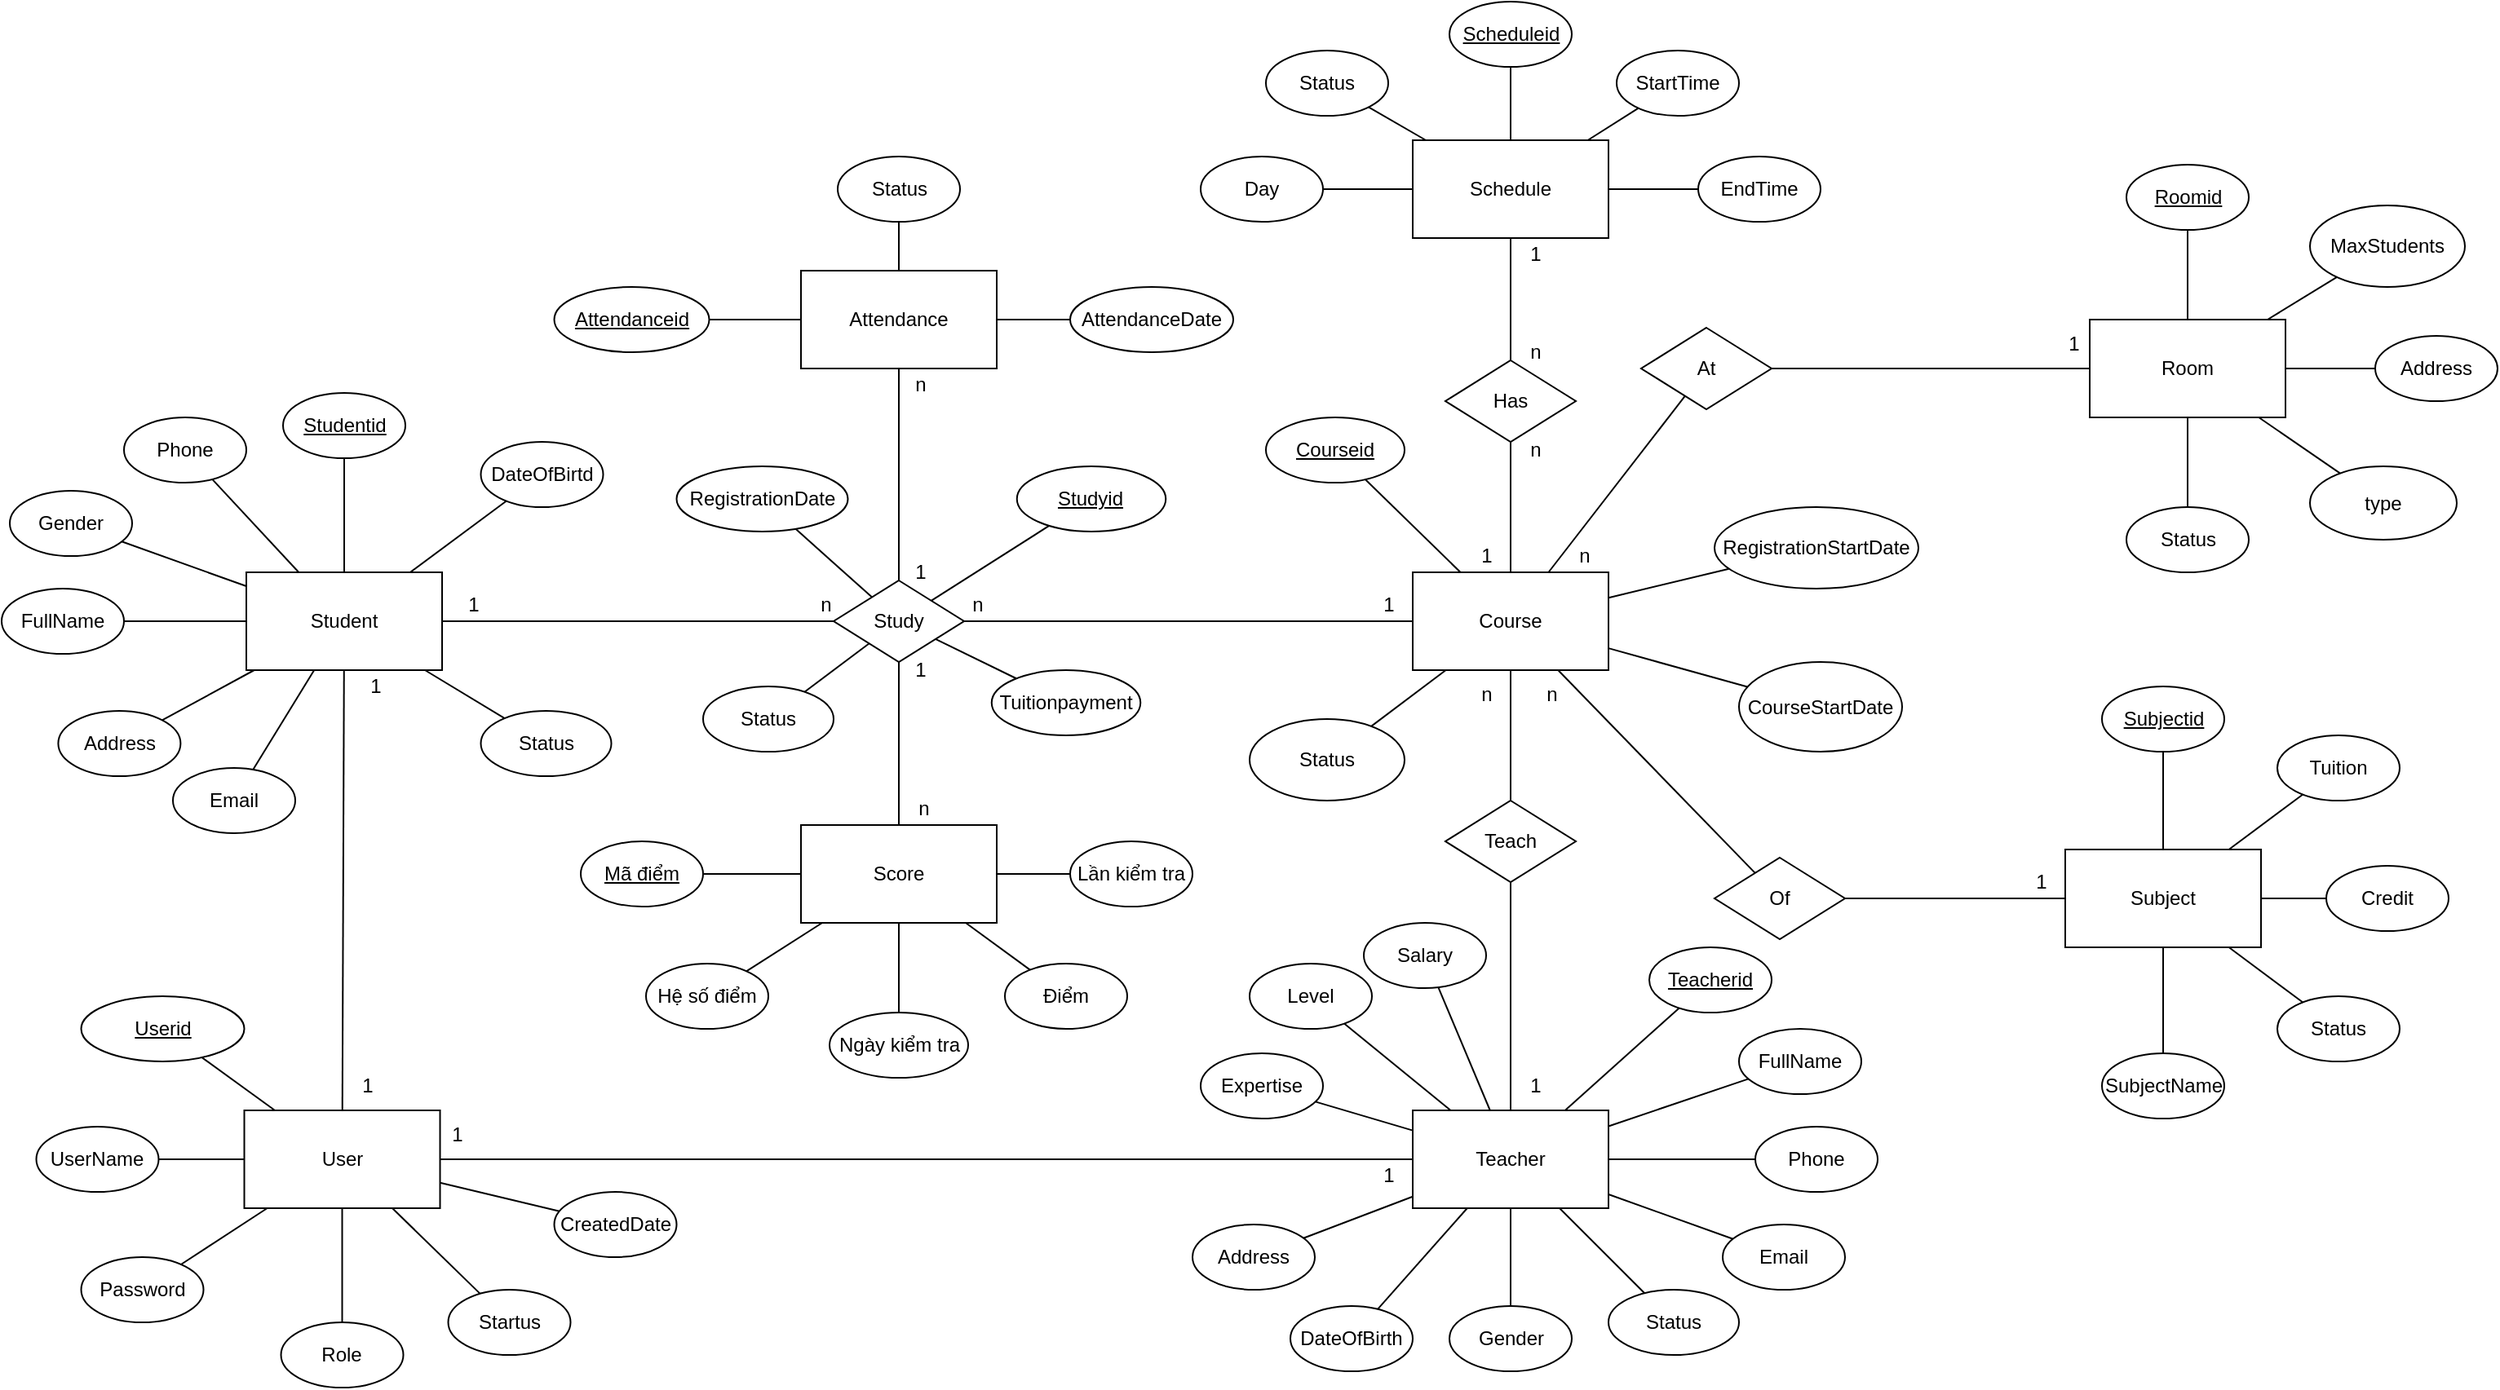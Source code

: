 <mxfile version="26.1.1" pages="2">
  <diagram id="W2R29iVw5vUYofLeSaQf" name="erd">
    <mxGraphModel dx="2524" dy="836" grid="1" gridSize="10" guides="1" tooltips="1" connect="1" arrows="1" fold="1" page="1" pageScale="1" pageWidth="850" pageHeight="1100" math="0" shadow="0">
      <root>
        <mxCell id="0" />
        <mxCell id="1" parent="0" />
        <mxCell id="DbgcGDqCKZrmKvK_ajVs-1" value="Student" style="rounded=0;whiteSpace=wrap;html=1;" parent="1" vertex="1">
          <mxGeometry x="-635" y="420" width="120" height="60" as="geometry" />
        </mxCell>
        <mxCell id="DbgcGDqCKZrmKvK_ajVs-2" value="Teacher" style="rounded=0;whiteSpace=wrap;html=1;" parent="1" vertex="1">
          <mxGeometry x="80" y="750" width="120" height="60" as="geometry" />
        </mxCell>
        <mxCell id="DbgcGDqCKZrmKvK_ajVs-3" value="Room" style="rounded=0;whiteSpace=wrap;html=1;" parent="1" vertex="1">
          <mxGeometry x="495" y="265" width="120" height="60" as="geometry" />
        </mxCell>
        <mxCell id="DbgcGDqCKZrmKvK_ajVs-4" value="Course" style="rounded=0;whiteSpace=wrap;html=1;" parent="1" vertex="1">
          <mxGeometry x="80" y="420" width="120" height="60" as="geometry" />
        </mxCell>
        <mxCell id="DbgcGDqCKZrmKvK_ajVs-5" value="Study" style="rhombus;whiteSpace=wrap;html=1;" parent="1" vertex="1">
          <mxGeometry x="-275" y="425" width="80" height="50" as="geometry" />
        </mxCell>
        <mxCell id="DbgcGDqCKZrmKvK_ajVs-6" value="Teach" style="rhombus;whiteSpace=wrap;html=1;" parent="1" vertex="1">
          <mxGeometry x="100" y="560" width="80" height="50" as="geometry" />
        </mxCell>
        <mxCell id="DbgcGDqCKZrmKvK_ajVs-7" value="At" style="rhombus;whiteSpace=wrap;html=1;" parent="1" vertex="1">
          <mxGeometry x="220" y="270" width="80" height="50" as="geometry" />
        </mxCell>
        <mxCell id="DbgcGDqCKZrmKvK_ajVs-8" value="" style="endArrow=none;html=1;rounded=0;" parent="1" source="DbgcGDqCKZrmKvK_ajVs-5" target="DbgcGDqCKZrmKvK_ajVs-1" edge="1">
          <mxGeometry width="50" height="50" relative="1" as="geometry">
            <mxPoint x="-400" y="452.84" as="sourcePoint" />
            <mxPoint x="120" y="517.84" as="targetPoint" />
          </mxGeometry>
        </mxCell>
        <mxCell id="DbgcGDqCKZrmKvK_ajVs-9" value="" style="endArrow=none;html=1;rounded=0;" parent="1" source="DbgcGDqCKZrmKvK_ajVs-4" target="DbgcGDqCKZrmKvK_ajVs-7" edge="1">
          <mxGeometry width="50" height="50" relative="1" as="geometry">
            <mxPoint x="570" y="450" as="sourcePoint" />
            <mxPoint x="620" y="400" as="targetPoint" />
          </mxGeometry>
        </mxCell>
        <mxCell id="DbgcGDqCKZrmKvK_ajVs-10" value="" style="endArrow=none;html=1;rounded=0;" parent="1" source="DbgcGDqCKZrmKvK_ajVs-7" target="DbgcGDqCKZrmKvK_ajVs-3" edge="1">
          <mxGeometry width="50" height="50" relative="1" as="geometry">
            <mxPoint x="405" y="310" as="sourcePoint" />
            <mxPoint x="675" y="260" as="targetPoint" />
          </mxGeometry>
        </mxCell>
        <mxCell id="DbgcGDqCKZrmKvK_ajVs-11" value="" style="endArrow=none;html=1;rounded=0;" parent="1" source="DbgcGDqCKZrmKvK_ajVs-4" target="DbgcGDqCKZrmKvK_ajVs-6" edge="1">
          <mxGeometry width="50" height="50" relative="1" as="geometry">
            <mxPoint x="570" y="450" as="sourcePoint" />
            <mxPoint x="620" y="400" as="targetPoint" />
          </mxGeometry>
        </mxCell>
        <mxCell id="DbgcGDqCKZrmKvK_ajVs-12" value="" style="endArrow=none;html=1;rounded=0;" parent="1" source="DbgcGDqCKZrmKvK_ajVs-4" target="DbgcGDqCKZrmKvK_ajVs-5" edge="1">
          <mxGeometry width="50" height="50" relative="1" as="geometry">
            <mxPoint x="570" y="450" as="sourcePoint" />
            <mxPoint x="620" y="400" as="targetPoint" />
          </mxGeometry>
        </mxCell>
        <mxCell id="DbgcGDqCKZrmKvK_ajVs-13" value="" style="endArrow=none;html=1;rounded=0;" parent="1" source="DbgcGDqCKZrmKvK_ajVs-6" target="DbgcGDqCKZrmKvK_ajVs-2" edge="1">
          <mxGeometry width="50" height="50" relative="1" as="geometry">
            <mxPoint x="570" y="540" as="sourcePoint" />
            <mxPoint x="620" y="490" as="targetPoint" />
          </mxGeometry>
        </mxCell>
        <mxCell id="DbgcGDqCKZrmKvK_ajVs-14" value="&lt;u&gt;Studentid&lt;/u&gt;" style="ellipse;whiteSpace=wrap;html=1;" parent="1" vertex="1">
          <mxGeometry x="-612.5" y="310" width="75" height="40" as="geometry" />
        </mxCell>
        <mxCell id="DbgcGDqCKZrmKvK_ajVs-15" value="Schedule" style="rounded=0;whiteSpace=wrap;html=1;" parent="1" vertex="1">
          <mxGeometry x="80" y="155" width="120" height="60" as="geometry" />
        </mxCell>
        <mxCell id="DbgcGDqCKZrmKvK_ajVs-16" value="&lt;u&gt;Scheduleid&lt;/u&gt;" style="ellipse;whiteSpace=wrap;html=1;" parent="1" vertex="1">
          <mxGeometry x="102.5" y="70" width="75" height="40" as="geometry" />
        </mxCell>
        <mxCell id="DbgcGDqCKZrmKvK_ajVs-17" value="Day" style="ellipse;whiteSpace=wrap;html=1;" parent="1" vertex="1">
          <mxGeometry x="-50" y="165" width="75" height="40" as="geometry" />
        </mxCell>
        <mxCell id="DbgcGDqCKZrmKvK_ajVs-18" value="StartTime" style="ellipse;whiteSpace=wrap;html=1;" parent="1" vertex="1">
          <mxGeometry x="205" y="100" width="75" height="40" as="geometry" />
        </mxCell>
        <mxCell id="DbgcGDqCKZrmKvK_ajVs-19" value="EndTime" style="ellipse;whiteSpace=wrap;html=1;" parent="1" vertex="1">
          <mxGeometry x="255" y="165" width="75" height="40" as="geometry" />
        </mxCell>
        <mxCell id="DbgcGDqCKZrmKvK_ajVs-20" value="" style="endArrow=none;html=1;rounded=0;" parent="1" source="DbgcGDqCKZrmKvK_ajVs-15" target="DbgcGDqCKZrmKvK_ajVs-16" edge="1">
          <mxGeometry width="50" height="50" relative="1" as="geometry">
            <mxPoint x="-315" y="-225" as="sourcePoint" />
            <mxPoint x="-265" y="-275" as="targetPoint" />
          </mxGeometry>
        </mxCell>
        <mxCell id="DbgcGDqCKZrmKvK_ajVs-21" value="" style="endArrow=none;html=1;rounded=0;" parent="1" source="DbgcGDqCKZrmKvK_ajVs-15" target="DbgcGDqCKZrmKvK_ajVs-17" edge="1">
          <mxGeometry width="50" height="50" relative="1" as="geometry">
            <mxPoint x="-588" y="-65" as="sourcePoint" />
            <mxPoint x="-613" y="-33" as="targetPoint" />
          </mxGeometry>
        </mxCell>
        <mxCell id="DbgcGDqCKZrmKvK_ajVs-22" value="" style="endArrow=none;html=1;rounded=0;" parent="1" source="DbgcGDqCKZrmKvK_ajVs-15" target="DbgcGDqCKZrmKvK_ajVs-19" edge="1">
          <mxGeometry width="50" height="50" relative="1" as="geometry">
            <mxPoint x="-578" y="-55" as="sourcePoint" />
            <mxPoint x="255" y="185" as="targetPoint" />
          </mxGeometry>
        </mxCell>
        <mxCell id="DbgcGDqCKZrmKvK_ajVs-23" value="" style="endArrow=none;html=1;rounded=0;" parent="1" source="DbgcGDqCKZrmKvK_ajVs-15" target="DbgcGDqCKZrmKvK_ajVs-18" edge="1">
          <mxGeometry width="50" height="50" relative="1" as="geometry">
            <mxPoint x="-568" y="-45" as="sourcePoint" />
            <mxPoint x="-593" y="-13" as="targetPoint" />
          </mxGeometry>
        </mxCell>
        <mxCell id="DbgcGDqCKZrmKvK_ajVs-26" value="FullName" style="ellipse;whiteSpace=wrap;html=1;" parent="1" vertex="1">
          <mxGeometry x="-785" y="430" width="75" height="40" as="geometry" />
        </mxCell>
        <mxCell id="DbgcGDqCKZrmKvK_ajVs-27" value="DateOfBirtd" style="ellipse;whiteSpace=wrap;html=1;" parent="1" vertex="1">
          <mxGeometry x="-491.25" y="340" width="75" height="40" as="geometry" />
        </mxCell>
        <mxCell id="DbgcGDqCKZrmKvK_ajVs-28" value="Gender" style="ellipse;whiteSpace=wrap;html=1;" parent="1" vertex="1">
          <mxGeometry x="-780" y="370" width="75" height="40" as="geometry" />
        </mxCell>
        <mxCell id="DbgcGDqCKZrmKvK_ajVs-29" value="Phone" style="ellipse;whiteSpace=wrap;html=1;" parent="1" vertex="1">
          <mxGeometry x="-710" y="325" width="75" height="40" as="geometry" />
        </mxCell>
        <mxCell id="DbgcGDqCKZrmKvK_ajVs-30" value="Email" style="ellipse;whiteSpace=wrap;html=1;" parent="1" vertex="1">
          <mxGeometry x="-680" y="540" width="75" height="40" as="geometry" />
        </mxCell>
        <mxCell id="DbgcGDqCKZrmKvK_ajVs-31" value="" style="endArrow=none;html=1;rounded=0;" parent="1" source="DbgcGDqCKZrmKvK_ajVs-29" target="DbgcGDqCKZrmKvK_ajVs-1" edge="1">
          <mxGeometry width="50" height="50" relative="1" as="geometry">
            <mxPoint x="-136.25" y="750" as="sourcePoint" />
            <mxPoint x="-86.25" y="700" as="targetPoint" />
          </mxGeometry>
        </mxCell>
        <mxCell id="DbgcGDqCKZrmKvK_ajVs-32" value="" style="endArrow=none;html=1;rounded=0;" parent="1" source="DbgcGDqCKZrmKvK_ajVs-14" target="DbgcGDqCKZrmKvK_ajVs-1" edge="1">
          <mxGeometry width="50" height="50" relative="1" as="geometry">
            <mxPoint x="-706.09" y="379.76" as="sourcePoint" />
            <mxPoint x="-615.09" y="389.76" as="targetPoint" />
          </mxGeometry>
        </mxCell>
        <mxCell id="DbgcGDqCKZrmKvK_ajVs-33" value="" style="endArrow=none;html=1;rounded=0;" parent="1" source="DbgcGDqCKZrmKvK_ajVs-26" target="DbgcGDqCKZrmKvK_ajVs-1" edge="1">
          <mxGeometry width="50" height="50" relative="1" as="geometry">
            <mxPoint x="-690.32" y="339.92" as="sourcePoint" />
            <mxPoint x="-567.32" y="414.92" as="targetPoint" />
          </mxGeometry>
        </mxCell>
        <mxCell id="DbgcGDqCKZrmKvK_ajVs-34" value="" style="endArrow=none;html=1;rounded=0;" parent="1" source="DbgcGDqCKZrmKvK_ajVs-27" target="DbgcGDqCKZrmKvK_ajVs-1" edge="1">
          <mxGeometry width="50" height="50" relative="1" as="geometry">
            <mxPoint x="-563.62" y="339.7" as="sourcePoint" />
            <mxPoint x="-526.62" y="410.7" as="targetPoint" />
          </mxGeometry>
        </mxCell>
        <mxCell id="DbgcGDqCKZrmKvK_ajVs-35" value="" style="endArrow=none;html=1;rounded=0;" parent="1" source="DbgcGDqCKZrmKvK_ajVs-28" target="DbgcGDqCKZrmKvK_ajVs-1" edge="1">
          <mxGeometry width="50" height="50" relative="1" as="geometry">
            <mxPoint x="-468.12" y="360.42" as="sourcePoint" />
            <mxPoint x="-496.12" y="430.42" as="targetPoint" />
          </mxGeometry>
        </mxCell>
        <mxCell id="DbgcGDqCKZrmKvK_ajVs-36" value="" style="endArrow=none;html=1;rounded=0;" parent="1" source="DbgcGDqCKZrmKvK_ajVs-30" target="DbgcGDqCKZrmKvK_ajVs-1" edge="1">
          <mxGeometry width="50" height="50" relative="1" as="geometry">
            <mxPoint x="-416.12" y="367" as="sourcePoint" />
            <mxPoint x="-506.12" y="440" as="targetPoint" />
          </mxGeometry>
        </mxCell>
        <mxCell id="DbgcGDqCKZrmKvK_ajVs-37" value="FullName" style="ellipse;whiteSpace=wrap;html=1;" parent="1" vertex="1">
          <mxGeometry x="280" y="700" width="75" height="40" as="geometry" />
        </mxCell>
        <mxCell id="DbgcGDqCKZrmKvK_ajVs-38" value="DateOfBirth" style="ellipse;whiteSpace=wrap;html=1;" parent="1" vertex="1">
          <mxGeometry x="5" y="870" width="75" height="40" as="geometry" />
        </mxCell>
        <mxCell id="DbgcGDqCKZrmKvK_ajVs-39" value="Gender" style="ellipse;whiteSpace=wrap;html=1;" parent="1" vertex="1">
          <mxGeometry x="102.5" y="870" width="75" height="40" as="geometry" />
        </mxCell>
        <mxCell id="DbgcGDqCKZrmKvK_ajVs-40" value="Email" style="ellipse;whiteSpace=wrap;html=1;" parent="1" vertex="1">
          <mxGeometry x="270" y="820" width="75" height="40" as="geometry" />
        </mxCell>
        <mxCell id="DbgcGDqCKZrmKvK_ajVs-41" value="Phone" style="ellipse;whiteSpace=wrap;html=1;" parent="1" vertex="1">
          <mxGeometry x="290" y="760" width="75" height="40" as="geometry" />
        </mxCell>
        <mxCell id="DbgcGDqCKZrmKvK_ajVs-42" value="&lt;u&gt;Teacherid&lt;/u&gt;" style="ellipse;whiteSpace=wrap;html=1;" parent="1" vertex="1">
          <mxGeometry x="225" y="650" width="75" height="40" as="geometry" />
        </mxCell>
        <mxCell id="DbgcGDqCKZrmKvK_ajVs-43" value="Expertise" style="ellipse;whiteSpace=wrap;html=1;" parent="1" vertex="1">
          <mxGeometry x="-50" y="715" width="75" height="40" as="geometry" />
        </mxCell>
        <mxCell id="DbgcGDqCKZrmKvK_ajVs-44" value="Level" style="ellipse;whiteSpace=wrap;html=1;" parent="1" vertex="1">
          <mxGeometry x="-20" y="660" width="75" height="40" as="geometry" />
        </mxCell>
        <mxCell id="DbgcGDqCKZrmKvK_ajVs-45" value="Salary" style="ellipse;whiteSpace=wrap;html=1;" parent="1" vertex="1">
          <mxGeometry x="50" y="635" width="75" height="40" as="geometry" />
        </mxCell>
        <mxCell id="DbgcGDqCKZrmKvK_ajVs-46" value="" style="endArrow=none;html=1;rounded=0;" parent="1" source="DbgcGDqCKZrmKvK_ajVs-2" target="DbgcGDqCKZrmKvK_ajVs-42" edge="1">
          <mxGeometry width="50" height="50" relative="1" as="geometry">
            <mxPoint x="220" y="700" as="sourcePoint" />
            <mxPoint x="270" y="650" as="targetPoint" />
          </mxGeometry>
        </mxCell>
        <mxCell id="DbgcGDqCKZrmKvK_ajVs-47" value="" style="endArrow=none;html=1;rounded=0;" parent="1" source="DbgcGDqCKZrmKvK_ajVs-2" target="DbgcGDqCKZrmKvK_ajVs-37" edge="1">
          <mxGeometry width="50" height="50" relative="1" as="geometry">
            <mxPoint x="210" y="762.62" as="sourcePoint" />
            <mxPoint x="282" y="749.62" as="targetPoint" />
          </mxGeometry>
        </mxCell>
        <mxCell id="DbgcGDqCKZrmKvK_ajVs-48" value="" style="endArrow=none;html=1;rounded=0;" parent="1" source="DbgcGDqCKZrmKvK_ajVs-2" target="DbgcGDqCKZrmKvK_ajVs-41" edge="1">
          <mxGeometry width="50" height="50" relative="1" as="geometry">
            <mxPoint x="193.14" y="776.22" as="sourcePoint" />
            <mxPoint x="270.14" y="790.22" as="targetPoint" />
          </mxGeometry>
        </mxCell>
        <mxCell id="DbgcGDqCKZrmKvK_ajVs-49" value="" style="endArrow=none;html=1;rounded=0;" parent="1" source="DbgcGDqCKZrmKvK_ajVs-2" target="DbgcGDqCKZrmKvK_ajVs-40" edge="1">
          <mxGeometry width="50" height="50" relative="1" as="geometry">
            <mxPoint x="161.84" y="814.24" as="sourcePoint" />
            <mxPoint x="249.84" y="860.24" as="targetPoint" />
          </mxGeometry>
        </mxCell>
        <mxCell id="DbgcGDqCKZrmKvK_ajVs-50" value="" style="endArrow=none;html=1;rounded=0;" parent="1" source="DbgcGDqCKZrmKvK_ajVs-2" target="DbgcGDqCKZrmKvK_ajVs-39" edge="1">
          <mxGeometry width="50" height="50" relative="1" as="geometry">
            <mxPoint x="130" y="830" as="sourcePoint" />
            <mxPoint x="177" y="851" as="targetPoint" />
          </mxGeometry>
        </mxCell>
        <mxCell id="DbgcGDqCKZrmKvK_ajVs-51" value="" style="endArrow=none;html=1;rounded=0;" parent="1" source="DbgcGDqCKZrmKvK_ajVs-2" target="DbgcGDqCKZrmKvK_ajVs-38" edge="1">
          <mxGeometry width="50" height="50" relative="1" as="geometry">
            <mxPoint x="129" y="830" as="sourcePoint" />
            <mxPoint x="100" y="871" as="targetPoint" />
          </mxGeometry>
        </mxCell>
        <mxCell id="DbgcGDqCKZrmKvK_ajVs-52" value="" style="endArrow=none;html=1;rounded=0;" parent="1" source="DbgcGDqCKZrmKvK_ajVs-2" target="DbgcGDqCKZrmKvK_ajVs-43" edge="1">
          <mxGeometry width="50" height="50" relative="1" as="geometry">
            <mxPoint x="139" y="840" as="sourcePoint" />
            <mxPoint x="110" y="881" as="targetPoint" />
          </mxGeometry>
        </mxCell>
        <mxCell id="DbgcGDqCKZrmKvK_ajVs-53" value="" style="endArrow=none;html=1;rounded=0;" parent="1" source="DbgcGDqCKZrmKvK_ajVs-2" target="DbgcGDqCKZrmKvK_ajVs-44" edge="1">
          <mxGeometry width="50" height="50" relative="1" as="geometry">
            <mxPoint x="149" y="850" as="sourcePoint" />
            <mxPoint x="120" y="891" as="targetPoint" />
          </mxGeometry>
        </mxCell>
        <mxCell id="DbgcGDqCKZrmKvK_ajVs-54" value="" style="endArrow=none;html=1;rounded=0;" parent="1" source="DbgcGDqCKZrmKvK_ajVs-2" target="DbgcGDqCKZrmKvK_ajVs-45" edge="1">
          <mxGeometry width="50" height="50" relative="1" as="geometry">
            <mxPoint x="159" y="860" as="sourcePoint" />
            <mxPoint x="130" y="901" as="targetPoint" />
          </mxGeometry>
        </mxCell>
        <mxCell id="DbgcGDqCKZrmKvK_ajVs-55" value="&lt;u&gt;Courseid&lt;/u&gt;" style="ellipse;whiteSpace=wrap;html=1;" parent="1" vertex="1">
          <mxGeometry x="-10" y="325" width="85" height="40" as="geometry" />
        </mxCell>
        <mxCell id="DbgcGDqCKZrmKvK_ajVs-58" value="" style="endArrow=none;html=1;rounded=0;" parent="1" source="DbgcGDqCKZrmKvK_ajVs-55" target="DbgcGDqCKZrmKvK_ajVs-4" edge="1">
          <mxGeometry width="50" height="50" relative="1" as="geometry">
            <mxPoint x="550" y="500" as="sourcePoint" />
            <mxPoint x="600" y="450" as="targetPoint" />
          </mxGeometry>
        </mxCell>
        <mxCell id="DbgcGDqCKZrmKvK_ajVs-61" value="&lt;u&gt;Roomid&lt;/u&gt;" style="ellipse;whiteSpace=wrap;html=1;" parent="1" vertex="1">
          <mxGeometry x="517.5" y="170" width="75" height="40" as="geometry" />
        </mxCell>
        <mxCell id="DbgcGDqCKZrmKvK_ajVs-62" value="Address" style="ellipse;whiteSpace=wrap;html=1;" parent="1" vertex="1">
          <mxGeometry x="670" y="275" width="75" height="40" as="geometry" />
        </mxCell>
        <mxCell id="DbgcGDqCKZrmKvK_ajVs-63" value="Status" style="ellipse;whiteSpace=wrap;html=1;" parent="1" vertex="1">
          <mxGeometry x="517.5" y="380" width="75" height="40" as="geometry" />
        </mxCell>
        <mxCell id="DbgcGDqCKZrmKvK_ajVs-64" value="" style="endArrow=none;html=1;rounded=0;" parent="1" source="DbgcGDqCKZrmKvK_ajVs-3" target="DbgcGDqCKZrmKvK_ajVs-61" edge="1">
          <mxGeometry width="50" height="50" relative="1" as="geometry">
            <mxPoint x="715" y="415" as="sourcePoint" />
            <mxPoint x="765" y="365" as="targetPoint" />
          </mxGeometry>
        </mxCell>
        <mxCell id="DbgcGDqCKZrmKvK_ajVs-65" value="" style="endArrow=none;html=1;rounded=0;" parent="1" source="DbgcGDqCKZrmKvK_ajVs-3" target="DbgcGDqCKZrmKvK_ajVs-62" edge="1">
          <mxGeometry width="50" height="50" relative="1" as="geometry">
            <mxPoint x="606" y="345" as="sourcePoint" />
            <mxPoint x="525" y="263" as="targetPoint" />
          </mxGeometry>
        </mxCell>
        <mxCell id="DbgcGDqCKZrmKvK_ajVs-66" value="" style="endArrow=none;html=1;rounded=0;" parent="1" source="DbgcGDqCKZrmKvK_ajVs-3" target="DbgcGDqCKZrmKvK_ajVs-63" edge="1">
          <mxGeometry width="50" height="50" relative="1" as="geometry">
            <mxPoint x="616" y="355" as="sourcePoint" />
            <mxPoint x="640.723" y="231.282" as="targetPoint" />
          </mxGeometry>
        </mxCell>
        <mxCell id="DbgcGDqCKZrmKvK_ajVs-75" value="Subject" style="rounded=0;whiteSpace=wrap;html=1;" parent="1" vertex="1">
          <mxGeometry x="480" y="590" width="120" height="60" as="geometry" />
        </mxCell>
        <mxCell id="DbgcGDqCKZrmKvK_ajVs-76" value="&lt;u&gt;Subjectid&lt;/u&gt;" style="ellipse;whiteSpace=wrap;html=1;" parent="1" vertex="1">
          <mxGeometry x="502.5" y="490" width="75" height="40" as="geometry" />
        </mxCell>
        <mxCell id="DbgcGDqCKZrmKvK_ajVs-77" value="SubjectName" style="ellipse;whiteSpace=wrap;html=1;" parent="1" vertex="1">
          <mxGeometry x="502.5" y="715" width="75" height="40" as="geometry" />
        </mxCell>
        <mxCell id="DbgcGDqCKZrmKvK_ajVs-78" value="Tuition" style="ellipse;whiteSpace=wrap;html=1;" parent="1" vertex="1">
          <mxGeometry x="610" y="520" width="75" height="40" as="geometry" />
        </mxCell>
        <mxCell id="DbgcGDqCKZrmKvK_ajVs-79" value="Credit" style="ellipse;whiteSpace=wrap;html=1;" parent="1" vertex="1">
          <mxGeometry x="640" y="600" width="75" height="40" as="geometry" />
        </mxCell>
        <mxCell id="DbgcGDqCKZrmKvK_ajVs-80" value="" style="endArrow=none;html=1;rounded=0;" parent="1" source="DbgcGDqCKZrmKvK_ajVs-75" target="DbgcGDqCKZrmKvK_ajVs-76" edge="1">
          <mxGeometry width="50" height="50" relative="1" as="geometry">
            <mxPoint x="110" y="280" as="sourcePoint" />
            <mxPoint x="160" y="230" as="targetPoint" />
          </mxGeometry>
        </mxCell>
        <mxCell id="DbgcGDqCKZrmKvK_ajVs-81" value="" style="endArrow=none;html=1;rounded=0;" parent="1" source="DbgcGDqCKZrmKvK_ajVs-75" target="DbgcGDqCKZrmKvK_ajVs-77" edge="1">
          <mxGeometry width="50" height="50" relative="1" as="geometry">
            <mxPoint x="-163" y="440" as="sourcePoint" />
            <mxPoint x="-188" y="472" as="targetPoint" />
          </mxGeometry>
        </mxCell>
        <mxCell id="DbgcGDqCKZrmKvK_ajVs-82" value="" style="endArrow=none;html=1;rounded=0;" parent="1" source="DbgcGDqCKZrmKvK_ajVs-75" target="DbgcGDqCKZrmKvK_ajVs-79" edge="1">
          <mxGeometry width="50" height="50" relative="1" as="geometry">
            <mxPoint x="-153" y="450" as="sourcePoint" />
            <mxPoint x="-178" y="482" as="targetPoint" />
          </mxGeometry>
        </mxCell>
        <mxCell id="DbgcGDqCKZrmKvK_ajVs-83" value="" style="endArrow=none;html=1;rounded=0;" parent="1" source="DbgcGDqCKZrmKvK_ajVs-75" target="DbgcGDqCKZrmKvK_ajVs-78" edge="1">
          <mxGeometry width="50" height="50" relative="1" as="geometry">
            <mxPoint x="-143" y="460" as="sourcePoint" />
            <mxPoint x="-168" y="492" as="targetPoint" />
          </mxGeometry>
        </mxCell>
        <mxCell id="DbgcGDqCKZrmKvK_ajVs-84" value="Of" style="rhombus;whiteSpace=wrap;html=1;" parent="1" vertex="1">
          <mxGeometry x="265" y="595" width="80" height="50" as="geometry" />
        </mxCell>
        <mxCell id="DbgcGDqCKZrmKvK_ajVs-85" value="" style="endArrow=none;html=1;rounded=0;" parent="1" source="DbgcGDqCKZrmKvK_ajVs-4" target="DbgcGDqCKZrmKvK_ajVs-84" edge="1">
          <mxGeometry width="50" height="50" relative="1" as="geometry">
            <mxPoint x="210" y="460" as="sourcePoint" />
            <mxPoint x="345" y="345" as="targetPoint" />
          </mxGeometry>
        </mxCell>
        <mxCell id="DbgcGDqCKZrmKvK_ajVs-86" value="" style="endArrow=none;html=1;rounded=0;" parent="1" source="DbgcGDqCKZrmKvK_ajVs-84" target="DbgcGDqCKZrmKvK_ajVs-75" edge="1">
          <mxGeometry width="50" height="50" relative="1" as="geometry">
            <mxPoint x="220" y="657" as="sourcePoint" />
            <mxPoint x="347" y="692" as="targetPoint" />
          </mxGeometry>
        </mxCell>
        <mxCell id="DbgcGDqCKZrmKvK_ajVs-87" value="Has" style="rhombus;whiteSpace=wrap;html=1;" parent="1" vertex="1">
          <mxGeometry x="100" y="290" width="80" height="50" as="geometry" />
        </mxCell>
        <mxCell id="DbgcGDqCKZrmKvK_ajVs-88" value="" style="endArrow=none;html=1;rounded=0;" parent="1" source="DbgcGDqCKZrmKvK_ajVs-15" target="DbgcGDqCKZrmKvK_ajVs-87" edge="1">
          <mxGeometry width="50" height="50" relative="1" as="geometry">
            <mxPoint x="65" y="130" as="sourcePoint" />
            <mxPoint x="-58" y="183" as="targetPoint" />
          </mxGeometry>
        </mxCell>
        <mxCell id="DbgcGDqCKZrmKvK_ajVs-89" value="" style="endArrow=none;html=1;rounded=0;" parent="1" source="DbgcGDqCKZrmKvK_ajVs-87" target="DbgcGDqCKZrmKvK_ajVs-4" edge="1">
          <mxGeometry width="50" height="50" relative="1" as="geometry">
            <mxPoint x="75" y="125" as="sourcePoint" />
            <mxPoint x="-48" y="178" as="targetPoint" />
          </mxGeometry>
        </mxCell>
        <mxCell id="DbgcGDqCKZrmKvK_ajVs-94" value="Score" style="rounded=0;whiteSpace=wrap;html=1;" parent="1" vertex="1">
          <mxGeometry x="-295" y="575" width="120" height="60" as="geometry" />
        </mxCell>
        <mxCell id="DbgcGDqCKZrmKvK_ajVs-95" value="&lt;u&gt;Mã điểm&lt;/u&gt;" style="ellipse;whiteSpace=wrap;html=1;" parent="1" vertex="1">
          <mxGeometry x="-430" y="585" width="75" height="40" as="geometry" />
        </mxCell>
        <mxCell id="DbgcGDqCKZrmKvK_ajVs-96" value="Ngày kiểm tra" style="ellipse;whiteSpace=wrap;html=1;" parent="1" vertex="1">
          <mxGeometry x="-277.5" y="690" width="85" height="40" as="geometry" />
        </mxCell>
        <mxCell id="DbgcGDqCKZrmKvK_ajVs-97" value="Điểm" style="ellipse;whiteSpace=wrap;html=1;" parent="1" vertex="1">
          <mxGeometry x="-170" y="660" width="75" height="40" as="geometry" />
        </mxCell>
        <mxCell id="DbgcGDqCKZrmKvK_ajVs-98" value="Lần kiểm tra" style="ellipse;whiteSpace=wrap;html=1;" parent="1" vertex="1">
          <mxGeometry x="-130" y="585" width="75" height="40" as="geometry" />
        </mxCell>
        <mxCell id="DbgcGDqCKZrmKvK_ajVs-99" value="" style="endArrow=none;html=1;rounded=0;" parent="1" source="DbgcGDqCKZrmKvK_ajVs-98" target="DbgcGDqCKZrmKvK_ajVs-94" edge="1">
          <mxGeometry width="50" height="50" relative="1" as="geometry">
            <mxPoint x="-417.5" y="645" as="sourcePoint" />
            <mxPoint x="227.5" y="920" as="targetPoint" />
          </mxGeometry>
        </mxCell>
        <mxCell id="DbgcGDqCKZrmKvK_ajVs-100" value="" style="endArrow=none;html=1;rounded=0;" parent="1" source="DbgcGDqCKZrmKvK_ajVs-95" target="DbgcGDqCKZrmKvK_ajVs-94" edge="1">
          <mxGeometry width="50" height="50" relative="1" as="geometry">
            <mxPoint x="-392.34" y="599.76" as="sourcePoint" />
            <mxPoint x="-301.34" y="609.76" as="targetPoint" />
          </mxGeometry>
        </mxCell>
        <mxCell id="DbgcGDqCKZrmKvK_ajVs-101" value="" style="endArrow=none;html=1;rounded=0;" parent="1" source="DbgcGDqCKZrmKvK_ajVs-96" target="DbgcGDqCKZrmKvK_ajVs-94" edge="1">
          <mxGeometry width="50" height="50" relative="1" as="geometry">
            <mxPoint x="-376.57" y="559.92" as="sourcePoint" />
            <mxPoint x="-253.57" y="634.92" as="targetPoint" />
          </mxGeometry>
        </mxCell>
        <mxCell id="DbgcGDqCKZrmKvK_ajVs-102" value="" style="endArrow=none;html=1;rounded=0;" parent="1" source="DbgcGDqCKZrmKvK_ajVs-97" target="DbgcGDqCKZrmKvK_ajVs-94" edge="1">
          <mxGeometry width="50" height="50" relative="1" as="geometry">
            <mxPoint x="-154.37" y="580.42" as="sourcePoint" />
            <mxPoint x="-182.37" y="650.42" as="targetPoint" />
          </mxGeometry>
        </mxCell>
        <mxCell id="DbgcGDqCKZrmKvK_ajVs-103" value="" style="endArrow=none;html=1;rounded=0;" parent="1" source="DbgcGDqCKZrmKvK_ajVs-94" target="DbgcGDqCKZrmKvK_ajVs-5" edge="1">
          <mxGeometry width="50" height="50" relative="1" as="geometry">
            <mxPoint x="-398" y="580" as="sourcePoint" />
            <mxPoint x="-275" y="655" as="targetPoint" />
          </mxGeometry>
        </mxCell>
        <mxCell id="DbgcGDqCKZrmKvK_ajVs-104" value="Attendance" style="rounded=0;whiteSpace=wrap;html=1;" parent="1" vertex="1">
          <mxGeometry x="-295" y="235" width="120" height="60" as="geometry" />
        </mxCell>
        <mxCell id="DbgcGDqCKZrmKvK_ajVs-105" value="&lt;u&gt;Attendanceid&lt;/u&gt;" style="ellipse;whiteSpace=wrap;html=1;" parent="1" vertex="1">
          <mxGeometry x="-446.25" y="245" width="95" height="40" as="geometry" />
        </mxCell>
        <mxCell id="DbgcGDqCKZrmKvK_ajVs-106" value="Status" style="ellipse;whiteSpace=wrap;html=1;" parent="1" vertex="1">
          <mxGeometry x="-272.5" y="165" width="75" height="40" as="geometry" />
        </mxCell>
        <mxCell id="DbgcGDqCKZrmKvK_ajVs-107" value="AttendanceDate" style="ellipse;whiteSpace=wrap;html=1;" parent="1" vertex="1">
          <mxGeometry x="-130" y="245" width="100" height="40" as="geometry" />
        </mxCell>
        <mxCell id="DbgcGDqCKZrmKvK_ajVs-108" value="" style="endArrow=none;html=1;rounded=0;" parent="1" source="DbgcGDqCKZrmKvK_ajVs-107" target="DbgcGDqCKZrmKvK_ajVs-104" edge="1">
          <mxGeometry width="50" height="50" relative="1" as="geometry">
            <mxPoint x="140" y="490" as="sourcePoint" />
            <mxPoint x="190" y="440" as="targetPoint" />
          </mxGeometry>
        </mxCell>
        <mxCell id="DbgcGDqCKZrmKvK_ajVs-110" value="" style="endArrow=none;html=1;rounded=0;" parent="1" source="DbgcGDqCKZrmKvK_ajVs-106" target="DbgcGDqCKZrmKvK_ajVs-104" edge="1">
          <mxGeometry width="50" height="50" relative="1" as="geometry">
            <mxPoint x="-414.07" y="79.92" as="sourcePoint" />
            <mxPoint x="-291.07" y="154.92" as="targetPoint" />
          </mxGeometry>
        </mxCell>
        <mxCell id="DbgcGDqCKZrmKvK_ajVs-111" value="" style="endArrow=none;html=1;rounded=0;" parent="1" source="DbgcGDqCKZrmKvK_ajVs-5" target="DbgcGDqCKZrmKvK_ajVs-104" edge="1">
          <mxGeometry width="50" height="50" relative="1" as="geometry">
            <mxPoint x="-423" y="262" as="sourcePoint" />
            <mxPoint x="-340" y="240" as="targetPoint" />
          </mxGeometry>
        </mxCell>
        <mxCell id="DbgcGDqCKZrmKvK_ajVs-112" value="User" style="rounded=0;whiteSpace=wrap;html=1;" parent="1" vertex="1">
          <mxGeometry x="-636.25" y="750" width="120" height="60" as="geometry" />
        </mxCell>
        <mxCell id="DbgcGDqCKZrmKvK_ajVs-113" value="&lt;u&gt;Userid&lt;/u&gt;" style="ellipse;whiteSpace=wrap;html=1;" parent="1" vertex="1">
          <mxGeometry x="-736.25" y="680" width="100" height="40" as="geometry" />
        </mxCell>
        <mxCell id="DbgcGDqCKZrmKvK_ajVs-114" value="Password" style="ellipse;whiteSpace=wrap;html=1;" parent="1" vertex="1">
          <mxGeometry x="-736.25" y="840" width="75" height="40" as="geometry" />
        </mxCell>
        <mxCell id="DbgcGDqCKZrmKvK_ajVs-115" value="Role" style="ellipse;whiteSpace=wrap;html=1;" parent="1" vertex="1">
          <mxGeometry x="-613.75" y="880" width="75" height="40" as="geometry" />
        </mxCell>
        <mxCell id="DbgcGDqCKZrmKvK_ajVs-116" value="UserName" style="ellipse;whiteSpace=wrap;html=1;" parent="1" vertex="1">
          <mxGeometry x="-763.75" y="760" width="75" height="40" as="geometry" />
        </mxCell>
        <mxCell id="DbgcGDqCKZrmKvK_ajVs-117" value="Startus" style="ellipse;whiteSpace=wrap;html=1;" parent="1" vertex="1">
          <mxGeometry x="-511.25" y="860" width="75" height="40" as="geometry" />
        </mxCell>
        <mxCell id="DbgcGDqCKZrmKvK_ajVs-118" value="" style="endArrow=none;html=1;rounded=0;" parent="1" source="DbgcGDqCKZrmKvK_ajVs-116" target="DbgcGDqCKZrmKvK_ajVs-112" edge="1">
          <mxGeometry width="50" height="50" relative="1" as="geometry">
            <mxPoint x="-221.25" y="1190" as="sourcePoint" />
            <mxPoint x="-171.25" y="1140" as="targetPoint" />
          </mxGeometry>
        </mxCell>
        <mxCell id="DbgcGDqCKZrmKvK_ajVs-119" value="" style="endArrow=none;html=1;rounded=0;" parent="1" source="DbgcGDqCKZrmKvK_ajVs-113" target="DbgcGDqCKZrmKvK_ajVs-112" edge="1">
          <mxGeometry width="50" height="50" relative="1" as="geometry">
            <mxPoint x="-791.09" y="819.76" as="sourcePoint" />
            <mxPoint x="-700.09" y="829.76" as="targetPoint" />
          </mxGeometry>
        </mxCell>
        <mxCell id="DbgcGDqCKZrmKvK_ajVs-120" value="" style="endArrow=none;html=1;rounded=0;" parent="1" source="DbgcGDqCKZrmKvK_ajVs-114" target="DbgcGDqCKZrmKvK_ajVs-112" edge="1">
          <mxGeometry width="50" height="50" relative="1" as="geometry">
            <mxPoint x="-775.32" y="779.92" as="sourcePoint" />
            <mxPoint x="-652.32" y="854.92" as="targetPoint" />
          </mxGeometry>
        </mxCell>
        <mxCell id="DbgcGDqCKZrmKvK_ajVs-121" value="" style="endArrow=none;html=1;rounded=0;" parent="1" source="DbgcGDqCKZrmKvK_ajVs-115" target="DbgcGDqCKZrmKvK_ajVs-112" edge="1">
          <mxGeometry width="50" height="50" relative="1" as="geometry">
            <mxPoint x="-553.12" y="800.42" as="sourcePoint" />
            <mxPoint x="-581.12" y="870.42" as="targetPoint" />
          </mxGeometry>
        </mxCell>
        <mxCell id="DbgcGDqCKZrmKvK_ajVs-122" value="" style="endArrow=none;html=1;rounded=0;" parent="1" source="DbgcGDqCKZrmKvK_ajVs-117" target="DbgcGDqCKZrmKvK_ajVs-112" edge="1">
          <mxGeometry width="50" height="50" relative="1" as="geometry">
            <mxPoint x="-501.12" y="807" as="sourcePoint" />
            <mxPoint x="-591.12" y="880" as="targetPoint" />
          </mxGeometry>
        </mxCell>
        <mxCell id="DbgcGDqCKZrmKvK_ajVs-123" value="" style="endArrow=none;html=1;rounded=0;" parent="1" source="DbgcGDqCKZrmKvK_ajVs-112" target="DbgcGDqCKZrmKvK_ajVs-1" edge="1">
          <mxGeometry width="50" height="50" relative="1" as="geometry">
            <mxPoint x="-444" y="774" as="sourcePoint" />
            <mxPoint x="-330" y="817" as="targetPoint" />
          </mxGeometry>
        </mxCell>
        <mxCell id="DbgcGDqCKZrmKvK_ajVs-124" value="" style="endArrow=none;html=1;rounded=0;" parent="1" source="DbgcGDqCKZrmKvK_ajVs-2" target="DbgcGDqCKZrmKvK_ajVs-112" edge="1">
          <mxGeometry width="50" height="50" relative="1" as="geometry">
            <mxPoint x="-434" y="784" as="sourcePoint" />
            <mxPoint x="-320" y="827" as="targetPoint" />
          </mxGeometry>
        </mxCell>
        <mxCell id="DbgcGDqCKZrmKvK_ajVs-125" value="1" style="text;html=1;align=center;verticalAlign=middle;resizable=0;points=[];autosize=1;strokeColor=none;fillColor=none;" parent="1" vertex="1">
          <mxGeometry x="-511.25" y="425" width="30" height="30" as="geometry" />
        </mxCell>
        <mxCell id="DbgcGDqCKZrmKvK_ajVs-126" value="n" style="text;html=1;align=center;verticalAlign=middle;resizable=0;points=[];autosize=1;strokeColor=none;fillColor=none;" parent="1" vertex="1">
          <mxGeometry x="-295" y="425" width="30" height="30" as="geometry" />
        </mxCell>
        <mxCell id="DbgcGDqCKZrmKvK_ajVs-127" value="1" style="text;html=1;align=center;verticalAlign=middle;resizable=0;points=[];autosize=1;strokeColor=none;fillColor=none;" parent="1" vertex="1">
          <mxGeometry x="-571.25" y="475" width="30" height="30" as="geometry" />
        </mxCell>
        <mxCell id="DbgcGDqCKZrmKvK_ajVs-128" value="1" style="text;html=1;align=center;verticalAlign=middle;resizable=0;points=[];autosize=1;strokeColor=none;fillColor=none;" parent="1" vertex="1">
          <mxGeometry x="-576.25" y="720" width="30" height="30" as="geometry" />
        </mxCell>
        <mxCell id="DbgcGDqCKZrmKvK_ajVs-129" value="1" style="text;html=1;align=center;verticalAlign=middle;resizable=0;points=[];autosize=1;strokeColor=none;fillColor=none;" parent="1" vertex="1">
          <mxGeometry x="-521.25" y="750" width="30" height="30" as="geometry" />
        </mxCell>
        <mxCell id="DbgcGDqCKZrmKvK_ajVs-130" value="1" style="text;html=1;align=center;verticalAlign=middle;resizable=0;points=[];autosize=1;strokeColor=none;fillColor=none;" parent="1" vertex="1">
          <mxGeometry x="50" y="775" width="30" height="30" as="geometry" />
        </mxCell>
        <mxCell id="DbgcGDqCKZrmKvK_ajVs-131" value="1" style="text;html=1;align=center;verticalAlign=middle;resizable=0;points=[];autosize=1;strokeColor=none;fillColor=none;" parent="1" vertex="1">
          <mxGeometry x="50" y="425" width="30" height="30" as="geometry" />
        </mxCell>
        <mxCell id="DbgcGDqCKZrmKvK_ajVs-132" value="1" style="text;html=1;align=center;verticalAlign=middle;resizable=0;points=[];autosize=1;strokeColor=none;fillColor=none;" parent="1" vertex="1">
          <mxGeometry x="-237.5" y="465" width="30" height="30" as="geometry" />
        </mxCell>
        <mxCell id="DbgcGDqCKZrmKvK_ajVs-133" value="1" style="text;html=1;align=center;verticalAlign=middle;resizable=0;points=[];autosize=1;strokeColor=none;fillColor=none;" parent="1" vertex="1">
          <mxGeometry x="-237.5" y="405" width="30" height="30" as="geometry" />
        </mxCell>
        <mxCell id="DbgcGDqCKZrmKvK_ajVs-134" value="1" style="text;html=1;align=center;verticalAlign=middle;resizable=0;points=[];autosize=1;strokeColor=none;fillColor=none;" parent="1" vertex="1">
          <mxGeometry x="140" y="720" width="30" height="30" as="geometry" />
        </mxCell>
        <mxCell id="DbgcGDqCKZrmKvK_ajVs-135" value="1" style="text;html=1;align=center;verticalAlign=middle;resizable=0;points=[];autosize=1;strokeColor=none;fillColor=none;" parent="1" vertex="1">
          <mxGeometry x="450" y="595" width="30" height="30" as="geometry" />
        </mxCell>
        <mxCell id="DbgcGDqCKZrmKvK_ajVs-136" value="1" style="text;html=1;align=center;verticalAlign=middle;resizable=0;points=[];autosize=1;strokeColor=none;fillColor=none;" parent="1" vertex="1">
          <mxGeometry x="470" y="265" width="30" height="30" as="geometry" />
        </mxCell>
        <mxCell id="DbgcGDqCKZrmKvK_ajVs-139" value="1" style="text;html=1;align=center;verticalAlign=middle;resizable=0;points=[];autosize=1;strokeColor=none;fillColor=none;" parent="1" vertex="1">
          <mxGeometry x="140" y="210" width="30" height="30" as="geometry" />
        </mxCell>
        <mxCell id="DbgcGDqCKZrmKvK_ajVs-140" value="1" style="text;html=1;align=center;verticalAlign=middle;resizable=0;points=[];autosize=1;strokeColor=none;fillColor=none;" parent="1" vertex="1">
          <mxGeometry x="110" y="395" width="30" height="30" as="geometry" />
        </mxCell>
        <mxCell id="DbgcGDqCKZrmKvK_ajVs-141" value="n" style="text;html=1;align=center;verticalAlign=middle;resizable=0;points=[];autosize=1;strokeColor=none;fillColor=none;" parent="1" vertex="1">
          <mxGeometry x="-237.5" y="290" width="30" height="30" as="geometry" />
        </mxCell>
        <mxCell id="DbgcGDqCKZrmKvK_ajVs-142" value="n" style="text;html=1;align=center;verticalAlign=middle;resizable=0;points=[];autosize=1;strokeColor=none;fillColor=none;" parent="1" vertex="1">
          <mxGeometry x="-235" y="550" width="30" height="30" as="geometry" />
        </mxCell>
        <mxCell id="DbgcGDqCKZrmKvK_ajVs-143" value="n" style="text;html=1;align=center;verticalAlign=middle;resizable=0;points=[];autosize=1;strokeColor=none;fillColor=none;" parent="1" vertex="1">
          <mxGeometry x="110" y="480" width="30" height="30" as="geometry" />
        </mxCell>
        <mxCell id="DbgcGDqCKZrmKvK_ajVs-144" value="n" style="text;html=1;align=center;verticalAlign=middle;resizable=0;points=[];autosize=1;strokeColor=none;fillColor=none;" parent="1" vertex="1">
          <mxGeometry x="140" y="270" width="30" height="30" as="geometry" />
        </mxCell>
        <mxCell id="DbgcGDqCKZrmKvK_ajVs-145" value="n" style="text;html=1;align=center;verticalAlign=middle;resizable=0;points=[];autosize=1;strokeColor=none;fillColor=none;" parent="1" vertex="1">
          <mxGeometry x="140" y="330" width="30" height="30" as="geometry" />
        </mxCell>
        <mxCell id="DbgcGDqCKZrmKvK_ajVs-148" value="n" style="text;html=1;align=center;verticalAlign=middle;resizable=0;points=[];autosize=1;strokeColor=none;fillColor=none;" parent="1" vertex="1">
          <mxGeometry x="150" y="480" width="30" height="30" as="geometry" />
        </mxCell>
        <mxCell id="DbgcGDqCKZrmKvK_ajVs-149" value="n" style="text;html=1;align=center;verticalAlign=middle;resizable=0;points=[];autosize=1;strokeColor=none;fillColor=none;" parent="1" vertex="1">
          <mxGeometry x="170" y="395" width="30" height="30" as="geometry" />
        </mxCell>
        <mxCell id="DbgcGDqCKZrmKvK_ajVs-150" value="n" style="text;html=1;align=center;verticalAlign=middle;resizable=0;points=[];autosize=1;strokeColor=none;fillColor=none;" parent="1" vertex="1">
          <mxGeometry x="-202.5" y="425" width="30" height="30" as="geometry" />
        </mxCell>
        <mxCell id="_PIPD1dn2csuQ83Vi8MQ-4" value="Hệ số điểm" style="ellipse;whiteSpace=wrap;html=1;" parent="1" vertex="1">
          <mxGeometry x="-390" y="660" width="75" height="40" as="geometry" />
        </mxCell>
        <mxCell id="_PIPD1dn2csuQ83Vi8MQ-5" value="" style="endArrow=none;html=1;rounded=0;" parent="1" source="_PIPD1dn2csuQ83Vi8MQ-4" target="DbgcGDqCKZrmKvK_ajVs-94" edge="1">
          <mxGeometry width="50" height="50" relative="1" as="geometry">
            <mxPoint x="-127.5" y="615" as="sourcePoint" />
            <mxPoint x="-162.5" y="615" as="targetPoint" />
          </mxGeometry>
        </mxCell>
        <mxCell id="_lRRB22LO75IIhIkVM6h-27" value="CourseStartDate" style="ellipse;whiteSpace=wrap;html=1;" parent="1" vertex="1">
          <mxGeometry x="280" y="475" width="100" height="55" as="geometry" />
        </mxCell>
        <mxCell id="_lRRB22LO75IIhIkVM6h-28" value="" style="endArrow=none;html=1;rounded=0;" parent="1" source="_lRRB22LO75IIhIkVM6h-27" target="DbgcGDqCKZrmKvK_ajVs-4" edge="1">
          <mxGeometry width="50" height="50" relative="1" as="geometry">
            <mxPoint x="302" y="433" as="sourcePoint" />
            <mxPoint x="210" y="449" as="targetPoint" />
          </mxGeometry>
        </mxCell>
        <mxCell id="hVGCVOkJ7tU-IXE2ewd1-1" value="CreatedDate" style="ellipse;whiteSpace=wrap;html=1;" parent="1" vertex="1">
          <mxGeometry x="-446.25" y="800" width="75" height="40" as="geometry" />
        </mxCell>
        <mxCell id="hVGCVOkJ7tU-IXE2ewd1-2" value="" style="endArrow=none;html=1;rounded=0;" parent="1" source="hVGCVOkJ7tU-IXE2ewd1-1" target="DbgcGDqCKZrmKvK_ajVs-112" edge="1">
          <mxGeometry width="50" height="50" relative="1" as="geometry">
            <mxPoint x="-506.25" y="852" as="sourcePoint" />
            <mxPoint x="-537.25" y="820" as="targetPoint" />
          </mxGeometry>
        </mxCell>
        <mxCell id="Zz0i5B22BC1ReQ7uJmpV-1" value="Status" style="ellipse;whiteSpace=wrap;html=1;" parent="1" vertex="1">
          <mxGeometry x="-20" y="510" width="95" height="50" as="geometry" />
        </mxCell>
        <mxCell id="Zz0i5B22BC1ReQ7uJmpV-2" value="" style="endArrow=none;html=1;rounded=0;" parent="1" source="Zz0i5B22BC1ReQ7uJmpV-1" target="DbgcGDqCKZrmKvK_ajVs-4" edge="1">
          <mxGeometry width="50" height="50" relative="1" as="geometry">
            <mxPoint x="69" y="368" as="sourcePoint" />
            <mxPoint x="123" y="430" as="targetPoint" />
          </mxGeometry>
        </mxCell>
        <mxCell id="Zz0i5B22BC1ReQ7uJmpV-3" value="Status" style="ellipse;whiteSpace=wrap;html=1;" parent="1" vertex="1">
          <mxGeometry x="200" y="860" width="80" height="40" as="geometry" />
        </mxCell>
        <mxCell id="Zz0i5B22BC1ReQ7uJmpV-4" value="" style="endArrow=none;html=1;rounded=0;" parent="1" source="DbgcGDqCKZrmKvK_ajVs-2" target="Zz0i5B22BC1ReQ7uJmpV-3" edge="1">
          <mxGeometry width="50" height="50" relative="1" as="geometry">
            <mxPoint x="130" y="820" as="sourcePoint" />
            <mxPoint x="95" y="871" as="targetPoint" />
          </mxGeometry>
        </mxCell>
        <mxCell id="Zz0i5B22BC1ReQ7uJmpV-5" value="Status" style="ellipse;whiteSpace=wrap;html=1;" parent="1" vertex="1">
          <mxGeometry x="-491.25" y="505" width="80" height="40" as="geometry" />
        </mxCell>
        <mxCell id="Zz0i5B22BC1ReQ7uJmpV-6" value="" style="endArrow=none;html=1;rounded=0;" parent="1" source="Zz0i5B22BC1ReQ7uJmpV-5" target="DbgcGDqCKZrmKvK_ajVs-1" edge="1">
          <mxGeometry width="50" height="50" relative="1" as="geometry">
            <mxPoint x="-491.25" y="398" as="sourcePoint" />
            <mxPoint x="-525.25" y="430" as="targetPoint" />
          </mxGeometry>
        </mxCell>
        <mxCell id="Zz0i5B22BC1ReQ7uJmpV-7" value="" style="endArrow=none;html=1;rounded=0;" parent="1" source="DbgcGDqCKZrmKvK_ajVs-105" target="DbgcGDqCKZrmKvK_ajVs-104" edge="1">
          <mxGeometry width="50" height="50" relative="1" as="geometry">
            <mxPoint x="-225" y="215" as="sourcePoint" />
            <mxPoint x="-225" y="245" as="targetPoint" />
          </mxGeometry>
        </mxCell>
        <mxCell id="Zz0i5B22BC1ReQ7uJmpV-8" value="Status" style="ellipse;whiteSpace=wrap;html=1;" parent="1" vertex="1">
          <mxGeometry x="-355" y="490" width="80" height="40" as="geometry" />
        </mxCell>
        <mxCell id="Zz0i5B22BC1ReQ7uJmpV-9" value="" style="endArrow=none;html=1;rounded=0;" parent="1" source="DbgcGDqCKZrmKvK_ajVs-5" target="Zz0i5B22BC1ReQ7uJmpV-8" edge="1">
          <mxGeometry width="50" height="50" relative="1" as="geometry">
            <mxPoint x="-131" y="564" as="sourcePoint" />
            <mxPoint x="-170" y="585" as="targetPoint" />
          </mxGeometry>
        </mxCell>
        <mxCell id="Zz0i5B22BC1ReQ7uJmpV-10" value="RegistrationDate" style="ellipse;whiteSpace=wrap;html=1;" parent="1" vertex="1">
          <mxGeometry x="-371.25" y="355" width="105" height="40" as="geometry" />
        </mxCell>
        <mxCell id="Zz0i5B22BC1ReQ7uJmpV-11" value="" style="endArrow=none;html=1;rounded=0;" parent="1" source="DbgcGDqCKZrmKvK_ajVs-5" target="Zz0i5B22BC1ReQ7uJmpV-10" edge="1">
          <mxGeometry width="50" height="50" relative="1" as="geometry">
            <mxPoint x="-243" y="474" as="sourcePoint" />
            <mxPoint x="-283" y="503" as="targetPoint" />
          </mxGeometry>
        </mxCell>
        <mxCell id="Zz0i5B22BC1ReQ7uJmpV-13" value="Tuitionpayment" style="ellipse;whiteSpace=wrap;html=1;" parent="1" vertex="1">
          <mxGeometry x="-178.12" y="480" width="91.25" height="40" as="geometry" />
        </mxCell>
        <mxCell id="Zz0i5B22BC1ReQ7uJmpV-14" value="" style="endArrow=none;html=1;rounded=0;" parent="1" source="DbgcGDqCKZrmKvK_ajVs-5" target="Zz0i5B22BC1ReQ7uJmpV-13" edge="1">
          <mxGeometry width="50" height="50" relative="1" as="geometry">
            <mxPoint x="-240" y="444" as="sourcePoint" />
            <mxPoint x="-282" y="399" as="targetPoint" />
          </mxGeometry>
        </mxCell>
        <mxCell id="Zz0i5B22BC1ReQ7uJmpV-15" value="Status" style="ellipse;whiteSpace=wrap;html=1;" parent="1" vertex="1">
          <mxGeometry x="-10" y="100" width="75" height="40" as="geometry" />
        </mxCell>
        <mxCell id="Zz0i5B22BC1ReQ7uJmpV-16" value="" style="endArrow=none;html=1;rounded=0;" parent="1" source="DbgcGDqCKZrmKvK_ajVs-15" target="Zz0i5B22BC1ReQ7uJmpV-15" edge="1">
          <mxGeometry width="50" height="50" relative="1" as="geometry">
            <mxPoint x="150" y="165" as="sourcePoint" />
            <mxPoint x="150" y="120" as="targetPoint" />
          </mxGeometry>
        </mxCell>
        <mxCell id="Zz0i5B22BC1ReQ7uJmpV-17" value="Status" style="ellipse;whiteSpace=wrap;html=1;" parent="1" vertex="1">
          <mxGeometry x="610" y="680" width="75" height="40" as="geometry" />
        </mxCell>
        <mxCell id="Zz0i5B22BC1ReQ7uJmpV-18" value="" style="endArrow=none;html=1;rounded=0;" parent="1" source="DbgcGDqCKZrmKvK_ajVs-75" target="Zz0i5B22BC1ReQ7uJmpV-17" edge="1">
          <mxGeometry width="50" height="50" relative="1" as="geometry">
            <mxPoint x="708" y="727.5" as="sourcePoint" />
            <mxPoint x="770" y="692.5" as="targetPoint" />
          </mxGeometry>
        </mxCell>
        <mxCell id="BRaGAsRqMTx_WhTfaCPx-1" value="type" style="ellipse;whiteSpace=wrap;html=1;" parent="1" vertex="1">
          <mxGeometry x="630" y="355" width="90" height="45" as="geometry" />
        </mxCell>
        <mxCell id="BRaGAsRqMTx_WhTfaCPx-2" value="" style="endArrow=none;html=1;rounded=0;" parent="1" source="DbgcGDqCKZrmKvK_ajVs-3" target="BRaGAsRqMTx_WhTfaCPx-1" edge="1">
          <mxGeometry width="50" height="50" relative="1" as="geometry">
            <mxPoint x="565" y="335" as="sourcePoint" />
            <mxPoint x="565" y="390" as="targetPoint" />
          </mxGeometry>
        </mxCell>
        <mxCell id="yLLJuDEilTHu5Bi-tiuT-3" value="MaxStudents" style="ellipse;whiteSpace=wrap;html=1;" parent="1" vertex="1">
          <mxGeometry x="630" y="195" width="95" height="50" as="geometry" />
        </mxCell>
        <mxCell id="yLLJuDEilTHu5Bi-tiuT-4" value="" style="endArrow=none;html=1;rounded=0;" parent="1" source="yLLJuDEilTHu5Bi-tiuT-3" target="DbgcGDqCKZrmKvK_ajVs-3" edge="1">
          <mxGeometry width="50" height="50" relative="1" as="geometry">
            <mxPoint x="439" y="174.26" as="sourcePoint" />
            <mxPoint x="600" y="265.0" as="targetPoint" />
          </mxGeometry>
        </mxCell>
        <mxCell id="wyGwbxircbfsp2eZjtdU-1" value="Address" style="ellipse;whiteSpace=wrap;html=1;" parent="1" vertex="1">
          <mxGeometry x="-750.3" y="505" width="75" height="40" as="geometry" />
        </mxCell>
        <mxCell id="wyGwbxircbfsp2eZjtdU-2" value="" style="endArrow=none;html=1;rounded=0;" parent="1" source="DbgcGDqCKZrmKvK_ajVs-1" target="wyGwbxircbfsp2eZjtdU-1" edge="1">
          <mxGeometry width="50" height="50" relative="1" as="geometry">
            <mxPoint x="-594.695" y="435" as="sourcePoint" />
            <mxPoint x="-622.3" y="527" as="targetPoint" />
          </mxGeometry>
        </mxCell>
        <mxCell id="wyGwbxircbfsp2eZjtdU-3" value="Address" style="ellipse;whiteSpace=wrap;html=1;" parent="1" vertex="1">
          <mxGeometry x="-55" y="820" width="75" height="40" as="geometry" />
        </mxCell>
        <mxCell id="wyGwbxircbfsp2eZjtdU-4" value="" style="endArrow=none;html=1;rounded=0;" parent="1" source="DbgcGDqCKZrmKvK_ajVs-2" target="wyGwbxircbfsp2eZjtdU-3" edge="1">
          <mxGeometry width="50" height="50" relative="1" as="geometry">
            <mxPoint x="-19" y="760" as="sourcePoint" />
            <mxPoint x="73" y="842" as="targetPoint" />
          </mxGeometry>
        </mxCell>
        <mxCell id="RZuqhpEZoBgPlbzLvwZG-1" value="RegistrationStartDate" style="ellipse;whiteSpace=wrap;html=1;" parent="1" vertex="1">
          <mxGeometry x="265" y="380" width="125" height="50" as="geometry" />
        </mxCell>
        <mxCell id="RZuqhpEZoBgPlbzLvwZG-2" value="" style="endArrow=none;html=1;rounded=0;" parent="1" source="RZuqhpEZoBgPlbzLvwZG-1" target="DbgcGDqCKZrmKvK_ajVs-4" edge="1">
          <mxGeometry width="50" height="50" relative="1" as="geometry">
            <mxPoint x="281" y="519" as="sourcePoint" />
            <mxPoint x="210" y="487" as="targetPoint" />
          </mxGeometry>
        </mxCell>
        <mxCell id="qefZB5sje9XPAiJLfAoI-1" value="&lt;u&gt;Studyid&lt;/u&gt;" style="ellipse;whiteSpace=wrap;html=1;" vertex="1" parent="1">
          <mxGeometry x="-162.62" y="355" width="91.25" height="40" as="geometry" />
        </mxCell>
        <mxCell id="qefZB5sje9XPAiJLfAoI-2" value="" style="endArrow=none;html=1;rounded=0;" edge="1" parent="1" target="qefZB5sje9XPAiJLfAoI-1" source="DbgcGDqCKZrmKvK_ajVs-5">
          <mxGeometry width="50" height="50" relative="1" as="geometry">
            <mxPoint x="-197.5" y="336" as="sourcePoint" />
            <mxPoint x="-266.5" y="274" as="targetPoint" />
          </mxGeometry>
        </mxCell>
      </root>
    </mxGraphModel>
  </diagram>
  <diagram id="tlvGwmtPpOAimem5x20_" name="rdm">
    <mxGraphModel dx="2524" dy="836" grid="1" gridSize="10" guides="1" tooltips="1" connect="1" arrows="1" fold="1" page="1" pageScale="1" pageWidth="850" pageHeight="1100" math="0" shadow="0">
      <root>
        <mxCell id="0" />
        <mxCell id="1" parent="0" />
        <mxCell id="MahOUw_dBexpG1UbGB4B-1" value="students" style="shape=table;startSize=30;container=1;collapsible=1;childLayout=tableLayout;fixedRows=1;rowLines=0;fontStyle=1;align=center;resizeLast=1;html=1;" parent="1" vertex="1">
          <mxGeometry x="-140" y="20" width="270" height="270" as="geometry" />
        </mxCell>
        <mxCell id="MahOUw_dBexpG1UbGB4B-2" value="" style="shape=tableRow;horizontal=0;startSize=0;swimlaneHead=0;swimlaneBody=0;fillColor=none;collapsible=0;dropTarget=0;points=[[0,0.5],[1,0.5]];portConstraint=eastwest;top=0;left=0;right=0;bottom=1;" parent="MahOUw_dBexpG1UbGB4B-1" vertex="1">
          <mxGeometry y="30" width="270" height="30" as="geometry" />
        </mxCell>
        <mxCell id="MahOUw_dBexpG1UbGB4B-3" value="PK" style="shape=partialRectangle;connectable=0;fillColor=none;top=0;left=0;bottom=0;right=0;fontStyle=1;overflow=hidden;whiteSpace=wrap;html=1;" parent="MahOUw_dBexpG1UbGB4B-2" vertex="1">
          <mxGeometry width="30" height="30" as="geometry">
            <mxRectangle width="30" height="30" as="alternateBounds" />
          </mxGeometry>
        </mxCell>
        <mxCell id="MahOUw_dBexpG1UbGB4B-4" value="StudentID" style="shape=partialRectangle;connectable=0;fillColor=none;top=0;left=0;bottom=0;right=0;align=left;spacingLeft=6;fontStyle=5;overflow=hidden;whiteSpace=wrap;html=1;" parent="MahOUw_dBexpG1UbGB4B-2" vertex="1">
          <mxGeometry x="30" width="80" height="30" as="geometry">
            <mxRectangle width="80" height="30" as="alternateBounds" />
          </mxGeometry>
        </mxCell>
        <mxCell id="MahOUw_dBexpG1UbGB4B-5" value="Varchar(10)" style="shape=partialRectangle;connectable=0;fillColor=none;top=0;left=0;bottom=0;right=0;align=left;spacingLeft=6;fontStyle=5;overflow=hidden;whiteSpace=wrap;html=1;" parent="MahOUw_dBexpG1UbGB4B-2" vertex="1">
          <mxGeometry x="110" width="160" height="30" as="geometry">
            <mxRectangle width="160" height="30" as="alternateBounds" />
          </mxGeometry>
        </mxCell>
        <mxCell id="MahOUw_dBexpG1UbGB4B-6" value="" style="shape=tableRow;horizontal=0;startSize=0;swimlaneHead=0;swimlaneBody=0;fillColor=none;collapsible=0;dropTarget=0;points=[[0,0.5],[1,0.5]];portConstraint=eastwest;top=0;left=0;right=0;bottom=0;" parent="MahOUw_dBexpG1UbGB4B-1" vertex="1">
          <mxGeometry y="60" width="270" height="30" as="geometry" />
        </mxCell>
        <mxCell id="MahOUw_dBexpG1UbGB4B-7" value="" style="shape=partialRectangle;connectable=0;fillColor=none;top=0;left=0;bottom=0;right=0;editable=1;overflow=hidden;whiteSpace=wrap;html=1;" parent="MahOUw_dBexpG1UbGB4B-6" vertex="1">
          <mxGeometry width="30" height="30" as="geometry">
            <mxRectangle width="30" height="30" as="alternateBounds" />
          </mxGeometry>
        </mxCell>
        <mxCell id="MahOUw_dBexpG1UbGB4B-8" value="FullName" style="shape=partialRectangle;connectable=0;fillColor=none;top=0;left=0;bottom=0;right=0;align=left;spacingLeft=6;overflow=hidden;whiteSpace=wrap;html=1;" parent="MahOUw_dBexpG1UbGB4B-6" vertex="1">
          <mxGeometry x="30" width="80" height="30" as="geometry">
            <mxRectangle width="80" height="30" as="alternateBounds" />
          </mxGeometry>
        </mxCell>
        <mxCell id="MahOUw_dBexpG1UbGB4B-9" value="Varchar(50)" style="shape=partialRectangle;connectable=0;fillColor=none;top=0;left=0;bottom=0;right=0;align=left;spacingLeft=6;overflow=hidden;whiteSpace=wrap;html=1;" parent="MahOUw_dBexpG1UbGB4B-6" vertex="1">
          <mxGeometry x="110" width="160" height="30" as="geometry">
            <mxRectangle width="160" height="30" as="alternateBounds" />
          </mxGeometry>
        </mxCell>
        <mxCell id="MahOUw_dBexpG1UbGB4B-10" value="" style="shape=tableRow;horizontal=0;startSize=0;swimlaneHead=0;swimlaneBody=0;fillColor=none;collapsible=0;dropTarget=0;points=[[0,0.5],[1,0.5]];portConstraint=eastwest;top=0;left=0;right=0;bottom=0;" parent="MahOUw_dBexpG1UbGB4B-1" vertex="1">
          <mxGeometry y="90" width="270" height="30" as="geometry" />
        </mxCell>
        <mxCell id="MahOUw_dBexpG1UbGB4B-11" value="" style="shape=partialRectangle;connectable=0;fillColor=none;top=0;left=0;bottom=0;right=0;editable=1;overflow=hidden;whiteSpace=wrap;html=1;" parent="MahOUw_dBexpG1UbGB4B-10" vertex="1">
          <mxGeometry width="30" height="30" as="geometry">
            <mxRectangle width="30" height="30" as="alternateBounds" />
          </mxGeometry>
        </mxCell>
        <mxCell id="MahOUw_dBexpG1UbGB4B-12" value="DateOfBirth" style="shape=partialRectangle;connectable=0;fillColor=none;top=0;left=0;bottom=0;right=0;align=left;spacingLeft=6;overflow=hidden;whiteSpace=wrap;html=1;" parent="MahOUw_dBexpG1UbGB4B-10" vertex="1">
          <mxGeometry x="30" width="80" height="30" as="geometry">
            <mxRectangle width="80" height="30" as="alternateBounds" />
          </mxGeometry>
        </mxCell>
        <mxCell id="MahOUw_dBexpG1UbGB4B-13" value="Date" style="shape=partialRectangle;connectable=0;fillColor=none;top=0;left=0;bottom=0;right=0;align=left;spacingLeft=6;overflow=hidden;whiteSpace=wrap;html=1;" parent="MahOUw_dBexpG1UbGB4B-10" vertex="1">
          <mxGeometry x="110" width="160" height="30" as="geometry">
            <mxRectangle width="160" height="30" as="alternateBounds" />
          </mxGeometry>
        </mxCell>
        <mxCell id="MahOUw_dBexpG1UbGB4B-14" value="" style="shape=tableRow;horizontal=0;startSize=0;swimlaneHead=0;swimlaneBody=0;fillColor=none;collapsible=0;dropTarget=0;points=[[0,0.5],[1,0.5]];portConstraint=eastwest;top=0;left=0;right=0;bottom=0;" parent="MahOUw_dBexpG1UbGB4B-1" vertex="1">
          <mxGeometry y="120" width="270" height="30" as="geometry" />
        </mxCell>
        <mxCell id="MahOUw_dBexpG1UbGB4B-15" value="" style="shape=partialRectangle;connectable=0;fillColor=none;top=0;left=0;bottom=0;right=0;editable=1;overflow=hidden;whiteSpace=wrap;html=1;" parent="MahOUw_dBexpG1UbGB4B-14" vertex="1">
          <mxGeometry width="30" height="30" as="geometry">
            <mxRectangle width="30" height="30" as="alternateBounds" />
          </mxGeometry>
        </mxCell>
        <mxCell id="MahOUw_dBexpG1UbGB4B-16" value="Gender" style="shape=partialRectangle;connectable=0;fillColor=none;top=0;left=0;bottom=0;right=0;align=left;spacingLeft=6;overflow=hidden;whiteSpace=wrap;html=1;" parent="MahOUw_dBexpG1UbGB4B-14" vertex="1">
          <mxGeometry x="30" width="80" height="30" as="geometry">
            <mxRectangle width="80" height="30" as="alternateBounds" />
          </mxGeometry>
        </mxCell>
        <mxCell id="MahOUw_dBexpG1UbGB4B-17" value="Enum(&#39;Male&#39;, &#39;Female&#39;)" style="shape=partialRectangle;connectable=0;fillColor=none;top=0;left=0;bottom=0;right=0;align=left;spacingLeft=6;overflow=hidden;whiteSpace=wrap;html=1;" parent="MahOUw_dBexpG1UbGB4B-14" vertex="1">
          <mxGeometry x="110" width="160" height="30" as="geometry">
            <mxRectangle width="160" height="30" as="alternateBounds" />
          </mxGeometry>
        </mxCell>
        <mxCell id="LDAT4K9VUZpGoQVw1NxE-1" style="shape=tableRow;horizontal=0;startSize=0;swimlaneHead=0;swimlaneBody=0;fillColor=none;collapsible=0;dropTarget=0;points=[[0,0.5],[1,0.5]];portConstraint=eastwest;top=0;left=0;right=0;bottom=0;" parent="MahOUw_dBexpG1UbGB4B-1" vertex="1">
          <mxGeometry y="150" width="270" height="30" as="geometry" />
        </mxCell>
        <mxCell id="LDAT4K9VUZpGoQVw1NxE-2" style="shape=partialRectangle;connectable=0;fillColor=none;top=0;left=0;bottom=0;right=0;editable=1;overflow=hidden;whiteSpace=wrap;html=1;" parent="LDAT4K9VUZpGoQVw1NxE-1" vertex="1">
          <mxGeometry width="30" height="30" as="geometry">
            <mxRectangle width="30" height="30" as="alternateBounds" />
          </mxGeometry>
        </mxCell>
        <mxCell id="LDAT4K9VUZpGoQVw1NxE-3" value="Address" style="shape=partialRectangle;connectable=0;fillColor=none;top=0;left=0;bottom=0;right=0;align=left;spacingLeft=6;overflow=hidden;whiteSpace=wrap;html=1;" parent="LDAT4K9VUZpGoQVw1NxE-1" vertex="1">
          <mxGeometry x="30" width="80" height="30" as="geometry">
            <mxRectangle width="80" height="30" as="alternateBounds" />
          </mxGeometry>
        </mxCell>
        <mxCell id="LDAT4K9VUZpGoQVw1NxE-4" value="Varchar(50)" style="shape=partialRectangle;connectable=0;fillColor=none;top=0;left=0;bottom=0;right=0;align=left;spacingLeft=6;overflow=hidden;whiteSpace=wrap;html=1;" parent="LDAT4K9VUZpGoQVw1NxE-1" vertex="1">
          <mxGeometry x="110" width="160" height="30" as="geometry">
            <mxRectangle width="160" height="30" as="alternateBounds" />
          </mxGeometry>
        </mxCell>
        <mxCell id="MahOUw_dBexpG1UbGB4B-18" value="" style="shape=tableRow;horizontal=0;startSize=0;swimlaneHead=0;swimlaneBody=0;fillColor=none;collapsible=0;dropTarget=0;points=[[0,0.5],[1,0.5]];portConstraint=eastwest;top=0;left=0;right=0;bottom=0;" parent="MahOUw_dBexpG1UbGB4B-1" vertex="1">
          <mxGeometry y="180" width="270" height="30" as="geometry" />
        </mxCell>
        <mxCell id="MahOUw_dBexpG1UbGB4B-19" value="" style="shape=partialRectangle;connectable=0;fillColor=none;top=0;left=0;bottom=0;right=0;editable=1;overflow=hidden;whiteSpace=wrap;html=1;" parent="MahOUw_dBexpG1UbGB4B-18" vertex="1">
          <mxGeometry width="30" height="30" as="geometry">
            <mxRectangle width="30" height="30" as="alternateBounds" />
          </mxGeometry>
        </mxCell>
        <mxCell id="MahOUw_dBexpG1UbGB4B-20" value="Phone" style="shape=partialRectangle;connectable=0;fillColor=none;top=0;left=0;bottom=0;right=0;align=left;spacingLeft=6;overflow=hidden;whiteSpace=wrap;html=1;" parent="MahOUw_dBexpG1UbGB4B-18" vertex="1">
          <mxGeometry x="30" width="80" height="30" as="geometry">
            <mxRectangle width="80" height="30" as="alternateBounds" />
          </mxGeometry>
        </mxCell>
        <mxCell id="MahOUw_dBexpG1UbGB4B-21" value="Varchar(15)" style="shape=partialRectangle;connectable=0;fillColor=none;top=0;left=0;bottom=0;right=0;align=left;spacingLeft=6;overflow=hidden;whiteSpace=wrap;html=1;" parent="MahOUw_dBexpG1UbGB4B-18" vertex="1">
          <mxGeometry x="110" width="160" height="30" as="geometry">
            <mxRectangle width="160" height="30" as="alternateBounds" />
          </mxGeometry>
        </mxCell>
        <mxCell id="MahOUw_dBexpG1UbGB4B-22" value="" style="shape=tableRow;horizontal=0;startSize=0;swimlaneHead=0;swimlaneBody=0;fillColor=none;collapsible=0;dropTarget=0;points=[[0,0.5],[1,0.5]];portConstraint=eastwest;top=0;left=0;right=0;bottom=0;" parent="MahOUw_dBexpG1UbGB4B-1" vertex="1">
          <mxGeometry y="210" width="270" height="30" as="geometry" />
        </mxCell>
        <mxCell id="MahOUw_dBexpG1UbGB4B-23" value="" style="shape=partialRectangle;connectable=0;fillColor=none;top=0;left=0;bottom=0;right=0;editable=1;overflow=hidden;whiteSpace=wrap;html=1;" parent="MahOUw_dBexpG1UbGB4B-22" vertex="1">
          <mxGeometry width="30" height="30" as="geometry">
            <mxRectangle width="30" height="30" as="alternateBounds" />
          </mxGeometry>
        </mxCell>
        <mxCell id="MahOUw_dBexpG1UbGB4B-24" value="Email" style="shape=partialRectangle;connectable=0;fillColor=none;top=0;left=0;bottom=0;right=0;align=left;spacingLeft=6;overflow=hidden;whiteSpace=wrap;html=1;" parent="MahOUw_dBexpG1UbGB4B-22" vertex="1">
          <mxGeometry x="30" width="80" height="30" as="geometry">
            <mxRectangle width="80" height="30" as="alternateBounds" />
          </mxGeometry>
        </mxCell>
        <mxCell id="MahOUw_dBexpG1UbGB4B-25" value="Varchar(50)" style="shape=partialRectangle;connectable=0;fillColor=none;top=0;left=0;bottom=0;right=0;align=left;spacingLeft=6;overflow=hidden;whiteSpace=wrap;html=1;" parent="MahOUw_dBexpG1UbGB4B-22" vertex="1">
          <mxGeometry x="110" width="160" height="30" as="geometry">
            <mxRectangle width="160" height="30" as="alternateBounds" />
          </mxGeometry>
        </mxCell>
        <mxCell id="vQaSJs1jzpEJr47SyI0O-1" style="shape=tableRow;horizontal=0;startSize=0;swimlaneHead=0;swimlaneBody=0;fillColor=none;collapsible=0;dropTarget=0;points=[[0,0.5],[1,0.5]];portConstraint=eastwest;top=0;left=0;right=0;bottom=0;" parent="MahOUw_dBexpG1UbGB4B-1" vertex="1">
          <mxGeometry y="240" width="270" height="30" as="geometry" />
        </mxCell>
        <mxCell id="vQaSJs1jzpEJr47SyI0O-2" style="shape=partialRectangle;connectable=0;fillColor=none;top=0;left=0;bottom=0;right=0;editable=1;overflow=hidden;whiteSpace=wrap;html=1;" parent="vQaSJs1jzpEJr47SyI0O-1" vertex="1">
          <mxGeometry width="30" height="30" as="geometry">
            <mxRectangle width="30" height="30" as="alternateBounds" />
          </mxGeometry>
        </mxCell>
        <mxCell id="vQaSJs1jzpEJr47SyI0O-3" value="Status" style="shape=partialRectangle;connectable=0;fillColor=none;top=0;left=0;bottom=0;right=0;align=left;spacingLeft=6;overflow=hidden;whiteSpace=wrap;html=1;" parent="vQaSJs1jzpEJr47SyI0O-1" vertex="1">
          <mxGeometry x="30" width="80" height="30" as="geometry">
            <mxRectangle width="80" height="30" as="alternateBounds" />
          </mxGeometry>
        </mxCell>
        <mxCell id="vQaSJs1jzpEJr47SyI0O-4" value="Enum(&#39;Deleted&#39;, &#39;Studying&#39;)" style="shape=partialRectangle;connectable=0;fillColor=none;top=0;left=0;bottom=0;right=0;align=left;spacingLeft=6;overflow=hidden;whiteSpace=wrap;html=1;" parent="vQaSJs1jzpEJr47SyI0O-1" vertex="1">
          <mxGeometry x="110" width="160" height="30" as="geometry">
            <mxRectangle width="160" height="30" as="alternateBounds" />
          </mxGeometry>
        </mxCell>
        <mxCell id="MahOUw_dBexpG1UbGB4B-26" value="teachers" style="shape=table;startSize=30;container=1;collapsible=1;childLayout=tableLayout;fixedRows=1;rowLines=0;fontStyle=1;align=center;resizeLast=1;html=1;" parent="1" vertex="1">
          <mxGeometry x="745" y="10" width="270" height="360" as="geometry" />
        </mxCell>
        <mxCell id="MahOUw_dBexpG1UbGB4B-27" value="" style="shape=tableRow;horizontal=0;startSize=0;swimlaneHead=0;swimlaneBody=0;fillColor=none;collapsible=0;dropTarget=0;points=[[0,0.5],[1,0.5]];portConstraint=eastwest;top=0;left=0;right=0;bottom=1;" parent="MahOUw_dBexpG1UbGB4B-26" vertex="1">
          <mxGeometry y="30" width="270" height="30" as="geometry" />
        </mxCell>
        <mxCell id="MahOUw_dBexpG1UbGB4B-28" value="PK" style="shape=partialRectangle;connectable=0;fillColor=none;top=0;left=0;bottom=0;right=0;fontStyle=1;overflow=hidden;whiteSpace=wrap;html=1;" parent="MahOUw_dBexpG1UbGB4B-27" vertex="1">
          <mxGeometry width="30" height="30" as="geometry">
            <mxRectangle width="30" height="30" as="alternateBounds" />
          </mxGeometry>
        </mxCell>
        <mxCell id="MahOUw_dBexpG1UbGB4B-29" value="TeacherID" style="shape=partialRectangle;connectable=0;fillColor=none;top=0;left=0;bottom=0;right=0;align=left;spacingLeft=6;fontStyle=5;overflow=hidden;whiteSpace=wrap;html=1;" parent="MahOUw_dBexpG1UbGB4B-27" vertex="1">
          <mxGeometry x="30" width="80" height="30" as="geometry">
            <mxRectangle width="80" height="30" as="alternateBounds" />
          </mxGeometry>
        </mxCell>
        <mxCell id="MahOUw_dBexpG1UbGB4B-30" value="Varchar(10)" style="shape=partialRectangle;connectable=0;fillColor=none;top=0;left=0;bottom=0;right=0;align=left;spacingLeft=6;fontStyle=5;overflow=hidden;whiteSpace=wrap;html=1;" parent="MahOUw_dBexpG1UbGB4B-27" vertex="1">
          <mxGeometry x="110" width="160" height="30" as="geometry">
            <mxRectangle width="160" height="30" as="alternateBounds" />
          </mxGeometry>
        </mxCell>
        <mxCell id="MahOUw_dBexpG1UbGB4B-31" value="" style="shape=tableRow;horizontal=0;startSize=0;swimlaneHead=0;swimlaneBody=0;fillColor=none;collapsible=0;dropTarget=0;points=[[0,0.5],[1,0.5]];portConstraint=eastwest;top=0;left=0;right=0;bottom=0;" parent="MahOUw_dBexpG1UbGB4B-26" vertex="1">
          <mxGeometry y="60" width="270" height="30" as="geometry" />
        </mxCell>
        <mxCell id="MahOUw_dBexpG1UbGB4B-32" value="" style="shape=partialRectangle;connectable=0;fillColor=none;top=0;left=0;bottom=0;right=0;editable=1;overflow=hidden;whiteSpace=wrap;html=1;" parent="MahOUw_dBexpG1UbGB4B-31" vertex="1">
          <mxGeometry width="30" height="30" as="geometry">
            <mxRectangle width="30" height="30" as="alternateBounds" />
          </mxGeometry>
        </mxCell>
        <mxCell id="MahOUw_dBexpG1UbGB4B-33" value="FullName" style="shape=partialRectangle;connectable=0;fillColor=none;top=0;left=0;bottom=0;right=0;align=left;spacingLeft=6;overflow=hidden;whiteSpace=wrap;html=1;" parent="MahOUw_dBexpG1UbGB4B-31" vertex="1">
          <mxGeometry x="30" width="80" height="30" as="geometry">
            <mxRectangle width="80" height="30" as="alternateBounds" />
          </mxGeometry>
        </mxCell>
        <mxCell id="MahOUw_dBexpG1UbGB4B-34" value="Varchar(50)" style="shape=partialRectangle;connectable=0;fillColor=none;top=0;left=0;bottom=0;right=0;align=left;spacingLeft=6;overflow=hidden;whiteSpace=wrap;html=1;" parent="MahOUw_dBexpG1UbGB4B-31" vertex="1">
          <mxGeometry x="110" width="160" height="30" as="geometry">
            <mxRectangle width="160" height="30" as="alternateBounds" />
          </mxGeometry>
        </mxCell>
        <mxCell id="MahOUw_dBexpG1UbGB4B-35" value="" style="shape=tableRow;horizontal=0;startSize=0;swimlaneHead=0;swimlaneBody=0;fillColor=none;collapsible=0;dropTarget=0;points=[[0,0.5],[1,0.5]];portConstraint=eastwest;top=0;left=0;right=0;bottom=0;" parent="MahOUw_dBexpG1UbGB4B-26" vertex="1">
          <mxGeometry y="90" width="270" height="30" as="geometry" />
        </mxCell>
        <mxCell id="MahOUw_dBexpG1UbGB4B-36" value="" style="shape=partialRectangle;connectable=0;fillColor=none;top=0;left=0;bottom=0;right=0;editable=1;overflow=hidden;whiteSpace=wrap;html=1;" parent="MahOUw_dBexpG1UbGB4B-35" vertex="1">
          <mxGeometry width="30" height="30" as="geometry">
            <mxRectangle width="30" height="30" as="alternateBounds" />
          </mxGeometry>
        </mxCell>
        <mxCell id="MahOUw_dBexpG1UbGB4B-37" value="DateOfBirth" style="shape=partialRectangle;connectable=0;fillColor=none;top=0;left=0;bottom=0;right=0;align=left;spacingLeft=6;overflow=hidden;whiteSpace=wrap;html=1;" parent="MahOUw_dBexpG1UbGB4B-35" vertex="1">
          <mxGeometry x="30" width="80" height="30" as="geometry">
            <mxRectangle width="80" height="30" as="alternateBounds" />
          </mxGeometry>
        </mxCell>
        <mxCell id="MahOUw_dBexpG1UbGB4B-38" value="Date" style="shape=partialRectangle;connectable=0;fillColor=none;top=0;left=0;bottom=0;right=0;align=left;spacingLeft=6;overflow=hidden;whiteSpace=wrap;html=1;" parent="MahOUw_dBexpG1UbGB4B-35" vertex="1">
          <mxGeometry x="110" width="160" height="30" as="geometry">
            <mxRectangle width="160" height="30" as="alternateBounds" />
          </mxGeometry>
        </mxCell>
        <mxCell id="MahOUw_dBexpG1UbGB4B-39" value="" style="shape=tableRow;horizontal=0;startSize=0;swimlaneHead=0;swimlaneBody=0;fillColor=none;collapsible=0;dropTarget=0;points=[[0,0.5],[1,0.5]];portConstraint=eastwest;top=0;left=0;right=0;bottom=0;" parent="MahOUw_dBexpG1UbGB4B-26" vertex="1">
          <mxGeometry y="120" width="270" height="30" as="geometry" />
        </mxCell>
        <mxCell id="MahOUw_dBexpG1UbGB4B-40" value="" style="shape=partialRectangle;connectable=0;fillColor=none;top=0;left=0;bottom=0;right=0;editable=1;overflow=hidden;whiteSpace=wrap;html=1;" parent="MahOUw_dBexpG1UbGB4B-39" vertex="1">
          <mxGeometry width="30" height="30" as="geometry">
            <mxRectangle width="30" height="30" as="alternateBounds" />
          </mxGeometry>
        </mxCell>
        <mxCell id="MahOUw_dBexpG1UbGB4B-41" value="Gender" style="shape=partialRectangle;connectable=0;fillColor=none;top=0;left=0;bottom=0;right=0;align=left;spacingLeft=6;overflow=hidden;whiteSpace=wrap;html=1;" parent="MahOUw_dBexpG1UbGB4B-39" vertex="1">
          <mxGeometry x="30" width="80" height="30" as="geometry">
            <mxRectangle width="80" height="30" as="alternateBounds" />
          </mxGeometry>
        </mxCell>
        <mxCell id="MahOUw_dBexpG1UbGB4B-42" value="Enum(&#39;Male&#39;, &#39;Female&#39;)" style="shape=partialRectangle;connectable=0;fillColor=none;top=0;left=0;bottom=0;right=0;align=left;spacingLeft=6;overflow=hidden;whiteSpace=wrap;html=1;" parent="MahOUw_dBexpG1UbGB4B-39" vertex="1">
          <mxGeometry x="110" width="160" height="30" as="geometry">
            <mxRectangle width="160" height="30" as="alternateBounds" />
          </mxGeometry>
        </mxCell>
        <mxCell id="LDAT4K9VUZpGoQVw1NxE-9" style="shape=tableRow;horizontal=0;startSize=0;swimlaneHead=0;swimlaneBody=0;fillColor=none;collapsible=0;dropTarget=0;points=[[0,0.5],[1,0.5]];portConstraint=eastwest;top=0;left=0;right=0;bottom=0;" parent="MahOUw_dBexpG1UbGB4B-26" vertex="1">
          <mxGeometry y="150" width="270" height="30" as="geometry" />
        </mxCell>
        <mxCell id="LDAT4K9VUZpGoQVw1NxE-10" style="shape=partialRectangle;connectable=0;fillColor=none;top=0;left=0;bottom=0;right=0;editable=1;overflow=hidden;whiteSpace=wrap;html=1;" parent="LDAT4K9VUZpGoQVw1NxE-9" vertex="1">
          <mxGeometry width="30" height="30" as="geometry">
            <mxRectangle width="30" height="30" as="alternateBounds" />
          </mxGeometry>
        </mxCell>
        <mxCell id="LDAT4K9VUZpGoQVw1NxE-11" value="Address" style="shape=partialRectangle;connectable=0;fillColor=none;top=0;left=0;bottom=0;right=0;align=left;spacingLeft=6;overflow=hidden;whiteSpace=wrap;html=1;" parent="LDAT4K9VUZpGoQVw1NxE-9" vertex="1">
          <mxGeometry x="30" width="80" height="30" as="geometry">
            <mxRectangle width="80" height="30" as="alternateBounds" />
          </mxGeometry>
        </mxCell>
        <mxCell id="LDAT4K9VUZpGoQVw1NxE-12" value="Varchar(50)" style="shape=partialRectangle;connectable=0;fillColor=none;top=0;left=0;bottom=0;right=0;align=left;spacingLeft=6;overflow=hidden;whiteSpace=wrap;html=1;" parent="LDAT4K9VUZpGoQVw1NxE-9" vertex="1">
          <mxGeometry x="110" width="160" height="30" as="geometry">
            <mxRectangle width="160" height="30" as="alternateBounds" />
          </mxGeometry>
        </mxCell>
        <mxCell id="MahOUw_dBexpG1UbGB4B-43" value="" style="shape=tableRow;horizontal=0;startSize=0;swimlaneHead=0;swimlaneBody=0;fillColor=none;collapsible=0;dropTarget=0;points=[[0,0.5],[1,0.5]];portConstraint=eastwest;top=0;left=0;right=0;bottom=0;" parent="MahOUw_dBexpG1UbGB4B-26" vertex="1">
          <mxGeometry y="180" width="270" height="30" as="geometry" />
        </mxCell>
        <mxCell id="MahOUw_dBexpG1UbGB4B-44" value="" style="shape=partialRectangle;connectable=0;fillColor=none;top=0;left=0;bottom=0;right=0;editable=1;overflow=hidden;whiteSpace=wrap;html=1;" parent="MahOUw_dBexpG1UbGB4B-43" vertex="1">
          <mxGeometry width="30" height="30" as="geometry">
            <mxRectangle width="30" height="30" as="alternateBounds" />
          </mxGeometry>
        </mxCell>
        <mxCell id="MahOUw_dBexpG1UbGB4B-45" value="Phone" style="shape=partialRectangle;connectable=0;fillColor=none;top=0;left=0;bottom=0;right=0;align=left;spacingLeft=6;overflow=hidden;whiteSpace=wrap;html=1;" parent="MahOUw_dBexpG1UbGB4B-43" vertex="1">
          <mxGeometry x="30" width="80" height="30" as="geometry">
            <mxRectangle width="80" height="30" as="alternateBounds" />
          </mxGeometry>
        </mxCell>
        <mxCell id="MahOUw_dBexpG1UbGB4B-46" value="Varchar(15)" style="shape=partialRectangle;connectable=0;fillColor=none;top=0;left=0;bottom=0;right=0;align=left;spacingLeft=6;overflow=hidden;whiteSpace=wrap;html=1;" parent="MahOUw_dBexpG1UbGB4B-43" vertex="1">
          <mxGeometry x="110" width="160" height="30" as="geometry">
            <mxRectangle width="160" height="30" as="alternateBounds" />
          </mxGeometry>
        </mxCell>
        <mxCell id="MahOUw_dBexpG1UbGB4B-47" value="" style="shape=tableRow;horizontal=0;startSize=0;swimlaneHead=0;swimlaneBody=0;fillColor=none;collapsible=0;dropTarget=0;points=[[0,0.5],[1,0.5]];portConstraint=eastwest;top=0;left=0;right=0;bottom=0;" parent="MahOUw_dBexpG1UbGB4B-26" vertex="1">
          <mxGeometry y="210" width="270" height="30" as="geometry" />
        </mxCell>
        <mxCell id="MahOUw_dBexpG1UbGB4B-48" value="" style="shape=partialRectangle;connectable=0;fillColor=none;top=0;left=0;bottom=0;right=0;editable=1;overflow=hidden;whiteSpace=wrap;html=1;" parent="MahOUw_dBexpG1UbGB4B-47" vertex="1">
          <mxGeometry width="30" height="30" as="geometry">
            <mxRectangle width="30" height="30" as="alternateBounds" />
          </mxGeometry>
        </mxCell>
        <mxCell id="MahOUw_dBexpG1UbGB4B-49" value="Email" style="shape=partialRectangle;connectable=0;fillColor=none;top=0;left=0;bottom=0;right=0;align=left;spacingLeft=6;overflow=hidden;whiteSpace=wrap;html=1;" parent="MahOUw_dBexpG1UbGB4B-47" vertex="1">
          <mxGeometry x="30" width="80" height="30" as="geometry">
            <mxRectangle width="80" height="30" as="alternateBounds" />
          </mxGeometry>
        </mxCell>
        <mxCell id="MahOUw_dBexpG1UbGB4B-50" value="Varchar(50)" style="shape=partialRectangle;connectable=0;fillColor=none;top=0;left=0;bottom=0;right=0;align=left;spacingLeft=6;overflow=hidden;whiteSpace=wrap;html=1;" parent="MahOUw_dBexpG1UbGB4B-47" vertex="1">
          <mxGeometry x="110" width="160" height="30" as="geometry">
            <mxRectangle width="160" height="30" as="alternateBounds" />
          </mxGeometry>
        </mxCell>
        <mxCell id="MahOUw_dBexpG1UbGB4B-51" value="" style="shape=tableRow;horizontal=0;startSize=0;swimlaneHead=0;swimlaneBody=0;fillColor=none;collapsible=0;dropTarget=0;points=[[0,0.5],[1,0.5]];portConstraint=eastwest;top=0;left=0;right=0;bottom=0;" parent="MahOUw_dBexpG1UbGB4B-26" vertex="1">
          <mxGeometry y="240" width="270" height="30" as="geometry" />
        </mxCell>
        <mxCell id="MahOUw_dBexpG1UbGB4B-52" value="" style="shape=partialRectangle;connectable=0;fillColor=none;top=0;left=0;bottom=0;right=0;editable=1;overflow=hidden;whiteSpace=wrap;html=1;" parent="MahOUw_dBexpG1UbGB4B-51" vertex="1">
          <mxGeometry width="30" height="30" as="geometry">
            <mxRectangle width="30" height="30" as="alternateBounds" />
          </mxGeometry>
        </mxCell>
        <mxCell id="MahOUw_dBexpG1UbGB4B-53" value="Expertise" style="shape=partialRectangle;connectable=0;fillColor=none;top=0;left=0;bottom=0;right=0;align=left;spacingLeft=6;overflow=hidden;whiteSpace=wrap;html=1;" parent="MahOUw_dBexpG1UbGB4B-51" vertex="1">
          <mxGeometry x="30" width="80" height="30" as="geometry">
            <mxRectangle width="80" height="30" as="alternateBounds" />
          </mxGeometry>
        </mxCell>
        <mxCell id="MahOUw_dBexpG1UbGB4B-54" value="Varchar(20)" style="shape=partialRectangle;connectable=0;fillColor=none;top=0;left=0;bottom=0;right=0;align=left;spacingLeft=6;overflow=hidden;whiteSpace=wrap;html=1;" parent="MahOUw_dBexpG1UbGB4B-51" vertex="1">
          <mxGeometry x="110" width="160" height="30" as="geometry">
            <mxRectangle width="160" height="30" as="alternateBounds" />
          </mxGeometry>
        </mxCell>
        <mxCell id="MahOUw_dBexpG1UbGB4B-55" value="" style="shape=tableRow;horizontal=0;startSize=0;swimlaneHead=0;swimlaneBody=0;fillColor=none;collapsible=0;dropTarget=0;points=[[0,0.5],[1,0.5]];portConstraint=eastwest;top=0;left=0;right=0;bottom=0;" parent="MahOUw_dBexpG1UbGB4B-26" vertex="1">
          <mxGeometry y="270" width="270" height="30" as="geometry" />
        </mxCell>
        <mxCell id="MahOUw_dBexpG1UbGB4B-56" value="" style="shape=partialRectangle;connectable=0;fillColor=none;top=0;left=0;bottom=0;right=0;editable=1;overflow=hidden;whiteSpace=wrap;html=1;" parent="MahOUw_dBexpG1UbGB4B-55" vertex="1">
          <mxGeometry width="30" height="30" as="geometry">
            <mxRectangle width="30" height="30" as="alternateBounds" />
          </mxGeometry>
        </mxCell>
        <mxCell id="MahOUw_dBexpG1UbGB4B-57" value="Level" style="shape=partialRectangle;connectable=0;fillColor=none;top=0;left=0;bottom=0;right=0;align=left;spacingLeft=6;overflow=hidden;whiteSpace=wrap;html=1;" parent="MahOUw_dBexpG1UbGB4B-55" vertex="1">
          <mxGeometry x="30" width="80" height="30" as="geometry">
            <mxRectangle width="80" height="30" as="alternateBounds" />
          </mxGeometry>
        </mxCell>
        <mxCell id="MahOUw_dBexpG1UbGB4B-58" value="Varchar(20)" style="shape=partialRectangle;connectable=0;fillColor=none;top=0;left=0;bottom=0;right=0;align=left;spacingLeft=6;overflow=hidden;whiteSpace=wrap;html=1;" parent="MahOUw_dBexpG1UbGB4B-55" vertex="1">
          <mxGeometry x="110" width="160" height="30" as="geometry">
            <mxRectangle width="160" height="30" as="alternateBounds" />
          </mxGeometry>
        </mxCell>
        <mxCell id="MahOUw_dBexpG1UbGB4B-59" value="" style="shape=tableRow;horizontal=0;startSize=0;swimlaneHead=0;swimlaneBody=0;fillColor=none;collapsible=0;dropTarget=0;points=[[0,0.5],[1,0.5]];portConstraint=eastwest;top=0;left=0;right=0;bottom=0;" parent="MahOUw_dBexpG1UbGB4B-26" vertex="1">
          <mxGeometry y="300" width="270" height="30" as="geometry" />
        </mxCell>
        <mxCell id="MahOUw_dBexpG1UbGB4B-60" value="" style="shape=partialRectangle;connectable=0;fillColor=none;top=0;left=0;bottom=0;right=0;editable=1;overflow=hidden;whiteSpace=wrap;html=1;" parent="MahOUw_dBexpG1UbGB4B-59" vertex="1">
          <mxGeometry width="30" height="30" as="geometry">
            <mxRectangle width="30" height="30" as="alternateBounds" />
          </mxGeometry>
        </mxCell>
        <mxCell id="MahOUw_dBexpG1UbGB4B-61" value="Salary" style="shape=partialRectangle;connectable=0;fillColor=none;top=0;left=0;bottom=0;right=0;align=left;spacingLeft=6;overflow=hidden;whiteSpace=wrap;html=1;" parent="MahOUw_dBexpG1UbGB4B-59" vertex="1">
          <mxGeometry x="30" width="80" height="30" as="geometry">
            <mxRectangle width="80" height="30" as="alternateBounds" />
          </mxGeometry>
        </mxCell>
        <mxCell id="MahOUw_dBexpG1UbGB4B-62" value="Integer" style="shape=partialRectangle;connectable=0;fillColor=none;top=0;left=0;bottom=0;right=0;align=left;spacingLeft=6;overflow=hidden;whiteSpace=wrap;html=1;" parent="MahOUw_dBexpG1UbGB4B-59" vertex="1">
          <mxGeometry x="110" width="160" height="30" as="geometry">
            <mxRectangle width="160" height="30" as="alternateBounds" />
          </mxGeometry>
        </mxCell>
        <mxCell id="vQaSJs1jzpEJr47SyI0O-5" style="shape=tableRow;horizontal=0;startSize=0;swimlaneHead=0;swimlaneBody=0;fillColor=none;collapsible=0;dropTarget=0;points=[[0,0.5],[1,0.5]];portConstraint=eastwest;top=0;left=0;right=0;bottom=0;" parent="MahOUw_dBexpG1UbGB4B-26" vertex="1">
          <mxGeometry y="330" width="270" height="30" as="geometry" />
        </mxCell>
        <mxCell id="vQaSJs1jzpEJr47SyI0O-6" style="shape=partialRectangle;connectable=0;fillColor=none;top=0;left=0;bottom=0;right=0;editable=1;overflow=hidden;whiteSpace=wrap;html=1;" parent="vQaSJs1jzpEJr47SyI0O-5" vertex="1">
          <mxGeometry width="30" height="30" as="geometry">
            <mxRectangle width="30" height="30" as="alternateBounds" />
          </mxGeometry>
        </mxCell>
        <mxCell id="vQaSJs1jzpEJr47SyI0O-7" value="Status" style="shape=partialRectangle;connectable=0;fillColor=none;top=0;left=0;bottom=0;right=0;align=left;spacingLeft=6;overflow=hidden;whiteSpace=wrap;html=1;" parent="vQaSJs1jzpEJr47SyI0O-5" vertex="1">
          <mxGeometry x="30" width="80" height="30" as="geometry">
            <mxRectangle width="80" height="30" as="alternateBounds" />
          </mxGeometry>
        </mxCell>
        <mxCell id="vQaSJs1jzpEJr47SyI0O-8" value="Enum(&#39;Deleted&#39;, &#39;Teaching&#39;)" style="shape=partialRectangle;connectable=0;fillColor=none;top=0;left=0;bottom=0;right=0;align=left;spacingLeft=6;overflow=hidden;whiteSpace=wrap;html=1;" parent="vQaSJs1jzpEJr47SyI0O-5" vertex="1">
          <mxGeometry x="110" width="160" height="30" as="geometry">
            <mxRectangle width="160" height="30" as="alternateBounds" />
          </mxGeometry>
        </mxCell>
        <mxCell id="MahOUw_dBexpG1UbGB4B-63" value="courses" style="shape=table;startSize=30;container=1;collapsible=1;childLayout=tableLayout;fixedRows=1;rowLines=0;fontStyle=1;align=center;resizeLast=1;html=1;" parent="1" vertex="1">
          <mxGeometry x="205" y="260" width="440" height="240" as="geometry" />
        </mxCell>
        <mxCell id="MahOUw_dBexpG1UbGB4B-64" value="" style="shape=tableRow;horizontal=0;startSize=0;swimlaneHead=0;swimlaneBody=0;fillColor=none;collapsible=0;dropTarget=0;points=[[0,0.5],[1,0.5]];portConstraint=eastwest;top=0;left=0;right=0;bottom=1;" parent="MahOUw_dBexpG1UbGB4B-63" vertex="1">
          <mxGeometry y="30" width="440" height="30" as="geometry" />
        </mxCell>
        <mxCell id="MahOUw_dBexpG1UbGB4B-65" value="PK" style="shape=partialRectangle;connectable=0;fillColor=none;top=0;left=0;bottom=0;right=0;fontStyle=1;overflow=hidden;whiteSpace=wrap;html=1;" parent="MahOUw_dBexpG1UbGB4B-64" vertex="1">
          <mxGeometry width="30" height="30" as="geometry">
            <mxRectangle width="30" height="30" as="alternateBounds" />
          </mxGeometry>
        </mxCell>
        <mxCell id="MahOUw_dBexpG1UbGB4B-66" value="CourseID" style="shape=partialRectangle;connectable=0;fillColor=none;top=0;left=0;bottom=0;right=0;align=left;spacingLeft=6;fontStyle=5;overflow=hidden;whiteSpace=wrap;html=1;" parent="MahOUw_dBexpG1UbGB4B-64" vertex="1">
          <mxGeometry x="30" width="100" height="30" as="geometry">
            <mxRectangle width="100" height="30" as="alternateBounds" />
          </mxGeometry>
        </mxCell>
        <mxCell id="MahOUw_dBexpG1UbGB4B-67" value="Varchar(6)" style="shape=partialRectangle;connectable=0;fillColor=none;top=0;left=0;bottom=0;right=0;align=left;spacingLeft=6;fontStyle=5;overflow=hidden;whiteSpace=wrap;html=1;" parent="MahOUw_dBexpG1UbGB4B-64" vertex="1">
          <mxGeometry x="130" width="310" height="30" as="geometry">
            <mxRectangle width="310" height="30" as="alternateBounds" />
          </mxGeometry>
        </mxCell>
        <mxCell id="MahOUw_dBexpG1UbGB4B-68" style="shape=tableRow;horizontal=0;startSize=0;swimlaneHead=0;swimlaneBody=0;fillColor=none;collapsible=0;dropTarget=0;points=[[0,0.5],[1,0.5]];portConstraint=eastwest;top=0;left=0;right=0;bottom=0;" parent="MahOUw_dBexpG1UbGB4B-63" vertex="1">
          <mxGeometry y="60" width="440" height="30" as="geometry" />
        </mxCell>
        <mxCell id="MahOUw_dBexpG1UbGB4B-69" value="FK" style="shape=partialRectangle;connectable=0;fillColor=none;top=0;left=0;bottom=0;right=0;editable=1;overflow=hidden;whiteSpace=wrap;html=1;" parent="MahOUw_dBexpG1UbGB4B-68" vertex="1">
          <mxGeometry width="30" height="30" as="geometry">
            <mxRectangle width="30" height="30" as="alternateBounds" />
          </mxGeometry>
        </mxCell>
        <mxCell id="MahOUw_dBexpG1UbGB4B-70" value="RoomID" style="shape=partialRectangle;connectable=0;fillColor=none;top=0;left=0;bottom=0;right=0;align=left;spacingLeft=6;overflow=hidden;whiteSpace=wrap;html=1;" parent="MahOUw_dBexpG1UbGB4B-68" vertex="1">
          <mxGeometry x="30" width="100" height="30" as="geometry">
            <mxRectangle width="100" height="30" as="alternateBounds" />
          </mxGeometry>
        </mxCell>
        <mxCell id="MahOUw_dBexpG1UbGB4B-71" value="Varchar(8)" style="shape=partialRectangle;connectable=0;fillColor=none;top=0;left=0;bottom=0;right=0;align=left;spacingLeft=6;overflow=hidden;whiteSpace=wrap;html=1;" parent="MahOUw_dBexpG1UbGB4B-68" vertex="1">
          <mxGeometry x="130" width="310" height="30" as="geometry">
            <mxRectangle width="310" height="30" as="alternateBounds" />
          </mxGeometry>
        </mxCell>
        <mxCell id="MahOUw_dBexpG1UbGB4B-72" style="shape=tableRow;horizontal=0;startSize=0;swimlaneHead=0;swimlaneBody=0;fillColor=none;collapsible=0;dropTarget=0;points=[[0,0.5],[1,0.5]];portConstraint=eastwest;top=0;left=0;right=0;bottom=0;" parent="MahOUw_dBexpG1UbGB4B-63" vertex="1">
          <mxGeometry y="90" width="440" height="30" as="geometry" />
        </mxCell>
        <mxCell id="MahOUw_dBexpG1UbGB4B-73" value="FK" style="shape=partialRectangle;connectable=0;fillColor=none;top=0;left=0;bottom=0;right=0;editable=1;overflow=hidden;whiteSpace=wrap;html=1;" parent="MahOUw_dBexpG1UbGB4B-72" vertex="1">
          <mxGeometry width="30" height="30" as="geometry">
            <mxRectangle width="30" height="30" as="alternateBounds" />
          </mxGeometry>
        </mxCell>
        <mxCell id="MahOUw_dBexpG1UbGB4B-74" value="TeacherID" style="shape=partialRectangle;connectable=0;fillColor=none;top=0;left=0;bottom=0;right=0;align=left;spacingLeft=6;overflow=hidden;whiteSpace=wrap;html=1;" parent="MahOUw_dBexpG1UbGB4B-72" vertex="1">
          <mxGeometry x="30" width="100" height="30" as="geometry">
            <mxRectangle width="100" height="30" as="alternateBounds" />
          </mxGeometry>
        </mxCell>
        <mxCell id="MahOUw_dBexpG1UbGB4B-75" value="Varchar(10)" style="shape=partialRectangle;connectable=0;fillColor=none;top=0;left=0;bottom=0;right=0;align=left;spacingLeft=6;overflow=hidden;whiteSpace=wrap;html=1;" parent="MahOUw_dBexpG1UbGB4B-72" vertex="1">
          <mxGeometry x="130" width="310" height="30" as="geometry">
            <mxRectangle width="310" height="30" as="alternateBounds" />
          </mxGeometry>
        </mxCell>
        <mxCell id="MahOUw_dBexpG1UbGB4B-76" style="shape=tableRow;horizontal=0;startSize=0;swimlaneHead=0;swimlaneBody=0;fillColor=none;collapsible=0;dropTarget=0;points=[[0,0.5],[1,0.5]];portConstraint=eastwest;top=0;left=0;right=0;bottom=0;" parent="MahOUw_dBexpG1UbGB4B-63" vertex="1">
          <mxGeometry y="120" width="440" height="30" as="geometry" />
        </mxCell>
        <mxCell id="MahOUw_dBexpG1UbGB4B-77" value="FK" style="shape=partialRectangle;connectable=0;fillColor=none;top=0;left=0;bottom=0;right=0;editable=1;overflow=hidden;whiteSpace=wrap;html=1;" parent="MahOUw_dBexpG1UbGB4B-76" vertex="1">
          <mxGeometry width="30" height="30" as="geometry">
            <mxRectangle width="30" height="30" as="alternateBounds" />
          </mxGeometry>
        </mxCell>
        <mxCell id="MahOUw_dBexpG1UbGB4B-78" value="SubjectID" style="shape=partialRectangle;connectable=0;fillColor=none;top=0;left=0;bottom=0;right=0;align=left;spacingLeft=6;overflow=hidden;whiteSpace=wrap;html=1;" parent="MahOUw_dBexpG1UbGB4B-76" vertex="1">
          <mxGeometry x="30" width="100" height="30" as="geometry">
            <mxRectangle width="100" height="30" as="alternateBounds" />
          </mxGeometry>
        </mxCell>
        <mxCell id="MahOUw_dBexpG1UbGB4B-79" value="Varchar(6)" style="shape=partialRectangle;connectable=0;fillColor=none;top=0;left=0;bottom=0;right=0;align=left;spacingLeft=6;overflow=hidden;whiteSpace=wrap;html=1;" parent="MahOUw_dBexpG1UbGB4B-76" vertex="1">
          <mxGeometry x="130" width="310" height="30" as="geometry">
            <mxRectangle width="310" height="30" as="alternateBounds" />
          </mxGeometry>
        </mxCell>
        <mxCell id="FZvELc99l1QP3o9KrhBz-2" style="shape=tableRow;horizontal=0;startSize=0;swimlaneHead=0;swimlaneBody=0;fillColor=none;collapsible=0;dropTarget=0;points=[[0,0.5],[1,0.5]];portConstraint=eastwest;top=0;left=0;right=0;bottom=0;" parent="MahOUw_dBexpG1UbGB4B-63" vertex="1">
          <mxGeometry y="150" width="440" height="30" as="geometry" />
        </mxCell>
        <mxCell id="FZvELc99l1QP3o9KrhBz-3" style="shape=partialRectangle;connectable=0;fillColor=none;top=0;left=0;bottom=0;right=0;editable=1;overflow=hidden;whiteSpace=wrap;html=1;" parent="FZvELc99l1QP3o9KrhBz-2" vertex="1">
          <mxGeometry width="30" height="30" as="geometry">
            <mxRectangle width="30" height="30" as="alternateBounds" />
          </mxGeometry>
        </mxCell>
        <mxCell id="FZvELc99l1QP3o9KrhBz-4" value="RegisStartDate" style="shape=partialRectangle;connectable=0;fillColor=none;top=0;left=0;bottom=0;right=0;align=left;spacingLeft=6;overflow=hidden;whiteSpace=wrap;html=1;" parent="FZvELc99l1QP3o9KrhBz-2" vertex="1">
          <mxGeometry x="30" width="100" height="30" as="geometry">
            <mxRectangle width="100" height="30" as="alternateBounds" />
          </mxGeometry>
        </mxCell>
        <mxCell id="FZvELc99l1QP3o9KrhBz-5" value="Date" style="shape=partialRectangle;connectable=0;fillColor=none;top=0;left=0;bottom=0;right=0;align=left;spacingLeft=6;overflow=hidden;whiteSpace=wrap;html=1;" parent="FZvELc99l1QP3o9KrhBz-2" vertex="1">
          <mxGeometry x="130" width="310" height="30" as="geometry">
            <mxRectangle width="310" height="30" as="alternateBounds" />
          </mxGeometry>
        </mxCell>
        <mxCell id="R23CdR4gSgFHbEVHbyEX-1" style="shape=tableRow;horizontal=0;startSize=0;swimlaneHead=0;swimlaneBody=0;fillColor=none;collapsible=0;dropTarget=0;points=[[0,0.5],[1,0.5]];portConstraint=eastwest;top=0;left=0;right=0;bottom=0;" parent="MahOUw_dBexpG1UbGB4B-63" vertex="1">
          <mxGeometry y="180" width="440" height="30" as="geometry" />
        </mxCell>
        <mxCell id="R23CdR4gSgFHbEVHbyEX-2" style="shape=partialRectangle;connectable=0;fillColor=none;top=0;left=0;bottom=0;right=0;editable=1;overflow=hidden;whiteSpace=wrap;html=1;" parent="R23CdR4gSgFHbEVHbyEX-1" vertex="1">
          <mxGeometry width="30" height="30" as="geometry">
            <mxRectangle width="30" height="30" as="alternateBounds" />
          </mxGeometry>
        </mxCell>
        <mxCell id="R23CdR4gSgFHbEVHbyEX-3" value="CourseStartDate" style="shape=partialRectangle;connectable=0;fillColor=none;top=0;left=0;bottom=0;right=0;align=left;spacingLeft=6;overflow=hidden;whiteSpace=wrap;html=1;" parent="R23CdR4gSgFHbEVHbyEX-1" vertex="1">
          <mxGeometry x="30" width="100" height="30" as="geometry">
            <mxRectangle width="100" height="30" as="alternateBounds" />
          </mxGeometry>
        </mxCell>
        <mxCell id="R23CdR4gSgFHbEVHbyEX-4" value="Date" style="shape=partialRectangle;connectable=0;fillColor=none;top=0;left=0;bottom=0;right=0;align=left;spacingLeft=6;overflow=hidden;whiteSpace=wrap;html=1;" parent="R23CdR4gSgFHbEVHbyEX-1" vertex="1">
          <mxGeometry x="130" width="310" height="30" as="geometry">
            <mxRectangle width="310" height="30" as="alternateBounds" />
          </mxGeometry>
        </mxCell>
        <mxCell id="VaF_DWYii6TjXLPHKrgJ-5" style="shape=tableRow;horizontal=0;startSize=0;swimlaneHead=0;swimlaneBody=0;fillColor=none;collapsible=0;dropTarget=0;points=[[0,0.5],[1,0.5]];portConstraint=eastwest;top=0;left=0;right=0;bottom=0;" parent="MahOUw_dBexpG1UbGB4B-63" vertex="1">
          <mxGeometry y="210" width="440" height="30" as="geometry" />
        </mxCell>
        <mxCell id="VaF_DWYii6TjXLPHKrgJ-6" style="shape=partialRectangle;connectable=0;fillColor=none;top=0;left=0;bottom=0;right=0;editable=1;overflow=hidden;whiteSpace=wrap;html=1;" parent="VaF_DWYii6TjXLPHKrgJ-5" vertex="1">
          <mxGeometry width="30" height="30" as="geometry">
            <mxRectangle width="30" height="30" as="alternateBounds" />
          </mxGeometry>
        </mxCell>
        <mxCell id="VaF_DWYii6TjXLPHKrgJ-7" value="Status" style="shape=partialRectangle;connectable=0;fillColor=none;top=0;left=0;bottom=0;right=0;align=left;spacingLeft=6;overflow=hidden;whiteSpace=wrap;html=1;" parent="VaF_DWYii6TjXLPHKrgJ-5" vertex="1">
          <mxGeometry x="30" width="100" height="30" as="geometry">
            <mxRectangle width="100" height="30" as="alternateBounds" />
          </mxGeometry>
        </mxCell>
        <mxCell id="VaF_DWYii6TjXLPHKrgJ-8" value="Enum(&#39;Registration&#39;, &#39;Canceled&#39;, &#39;Ongoing&#39;, &#39;Completed&#39;)" style="shape=partialRectangle;connectable=0;fillColor=none;top=0;left=0;bottom=0;right=0;align=left;spacingLeft=6;overflow=hidden;whiteSpace=wrap;html=1;" parent="VaF_DWYii6TjXLPHKrgJ-5" vertex="1">
          <mxGeometry x="130" width="310" height="30" as="geometry">
            <mxRectangle width="310" height="30" as="alternateBounds" />
          </mxGeometry>
        </mxCell>
        <mxCell id="MahOUw_dBexpG1UbGB4B-88" value="rooms" style="shape=table;startSize=30;container=1;collapsible=1;childLayout=tableLayout;fixedRows=1;rowLines=0;fontStyle=1;align=center;resizeLast=1;html=1;" parent="1" vertex="1">
          <mxGeometry x="740" y="390" width="305" height="180" as="geometry" />
        </mxCell>
        <mxCell id="MahOUw_dBexpG1UbGB4B-89" value="" style="shape=tableRow;horizontal=0;startSize=0;swimlaneHead=0;swimlaneBody=0;fillColor=none;collapsible=0;dropTarget=0;points=[[0,0.5],[1,0.5]];portConstraint=eastwest;top=0;left=0;right=0;bottom=1;" parent="MahOUw_dBexpG1UbGB4B-88" vertex="1">
          <mxGeometry y="30" width="305" height="30" as="geometry" />
        </mxCell>
        <mxCell id="MahOUw_dBexpG1UbGB4B-90" value="PK" style="shape=partialRectangle;connectable=0;fillColor=none;top=0;left=0;bottom=0;right=0;fontStyle=1;overflow=hidden;whiteSpace=wrap;html=1;" parent="MahOUw_dBexpG1UbGB4B-89" vertex="1">
          <mxGeometry width="30" height="30" as="geometry">
            <mxRectangle width="30" height="30" as="alternateBounds" />
          </mxGeometry>
        </mxCell>
        <mxCell id="MahOUw_dBexpG1UbGB4B-91" value="RoomID" style="shape=partialRectangle;connectable=0;fillColor=none;top=0;left=0;bottom=0;right=0;align=left;spacingLeft=6;fontStyle=5;overflow=hidden;whiteSpace=wrap;html=1;" parent="MahOUw_dBexpG1UbGB4B-89" vertex="1">
          <mxGeometry x="30" width="85" height="30" as="geometry">
            <mxRectangle width="85" height="30" as="alternateBounds" />
          </mxGeometry>
        </mxCell>
        <mxCell id="MahOUw_dBexpG1UbGB4B-92" value="Varchar(8)" style="shape=partialRectangle;connectable=0;fillColor=none;top=0;left=0;bottom=0;right=0;align=left;spacingLeft=6;fontStyle=5;overflow=hidden;whiteSpace=wrap;html=1;" parent="MahOUw_dBexpG1UbGB4B-89" vertex="1">
          <mxGeometry x="115" width="190" height="30" as="geometry">
            <mxRectangle width="190" height="30" as="alternateBounds" />
          </mxGeometry>
        </mxCell>
        <mxCell id="MahOUw_dBexpG1UbGB4B-93" value="" style="shape=tableRow;horizontal=0;startSize=0;swimlaneHead=0;swimlaneBody=0;fillColor=none;collapsible=0;dropTarget=0;points=[[0,0.5],[1,0.5]];portConstraint=eastwest;top=0;left=0;right=0;bottom=0;" parent="MahOUw_dBexpG1UbGB4B-88" vertex="1">
          <mxGeometry y="60" width="305" height="30" as="geometry" />
        </mxCell>
        <mxCell id="MahOUw_dBexpG1UbGB4B-94" value="" style="shape=partialRectangle;connectable=0;fillColor=none;top=0;left=0;bottom=0;right=0;editable=1;overflow=hidden;whiteSpace=wrap;html=1;" parent="MahOUw_dBexpG1UbGB4B-93" vertex="1">
          <mxGeometry width="30" height="30" as="geometry">
            <mxRectangle width="30" height="30" as="alternateBounds" />
          </mxGeometry>
        </mxCell>
        <mxCell id="MahOUw_dBexpG1UbGB4B-95" value="Address" style="shape=partialRectangle;connectable=0;fillColor=none;top=0;left=0;bottom=0;right=0;align=left;spacingLeft=6;overflow=hidden;whiteSpace=wrap;html=1;" parent="MahOUw_dBexpG1UbGB4B-93" vertex="1">
          <mxGeometry x="30" width="85" height="30" as="geometry">
            <mxRectangle width="85" height="30" as="alternateBounds" />
          </mxGeometry>
        </mxCell>
        <mxCell id="MahOUw_dBexpG1UbGB4B-96" value="Varchar(255)" style="shape=partialRectangle;connectable=0;fillColor=none;top=0;left=0;bottom=0;right=0;align=left;spacingLeft=6;overflow=hidden;whiteSpace=wrap;html=1;" parent="MahOUw_dBexpG1UbGB4B-93" vertex="1">
          <mxGeometry x="115" width="190" height="30" as="geometry">
            <mxRectangle width="190" height="30" as="alternateBounds" />
          </mxGeometry>
        </mxCell>
        <mxCell id="SRroFngBc5vvQGinwtVW-5" style="shape=tableRow;horizontal=0;startSize=0;swimlaneHead=0;swimlaneBody=0;fillColor=none;collapsible=0;dropTarget=0;points=[[0,0.5],[1,0.5]];portConstraint=eastwest;top=0;left=0;right=0;bottom=0;" parent="MahOUw_dBexpG1UbGB4B-88" vertex="1">
          <mxGeometry y="90" width="305" height="30" as="geometry" />
        </mxCell>
        <mxCell id="SRroFngBc5vvQGinwtVW-6" style="shape=partialRectangle;connectable=0;fillColor=none;top=0;left=0;bottom=0;right=0;editable=1;overflow=hidden;whiteSpace=wrap;html=1;" parent="SRroFngBc5vvQGinwtVW-5" vertex="1">
          <mxGeometry width="30" height="30" as="geometry">
            <mxRectangle width="30" height="30" as="alternateBounds" />
          </mxGeometry>
        </mxCell>
        <mxCell id="SRroFngBc5vvQGinwtVW-7" value="Type" style="shape=partialRectangle;connectable=0;fillColor=none;top=0;left=0;bottom=0;right=0;align=left;spacingLeft=6;overflow=hidden;whiteSpace=wrap;html=1;" parent="SRroFngBc5vvQGinwtVW-5" vertex="1">
          <mxGeometry x="30" width="85" height="30" as="geometry">
            <mxRectangle width="85" height="30" as="alternateBounds" />
          </mxGeometry>
        </mxCell>
        <mxCell id="SRroFngBc5vvQGinwtVW-8" value="Enum(&#39;Offline&#39;, &#39;Online&#39;)" style="shape=partialRectangle;connectable=0;fillColor=none;top=0;left=0;bottom=0;right=0;align=left;spacingLeft=6;overflow=hidden;whiteSpace=wrap;html=1;" parent="SRroFngBc5vvQGinwtVW-5" vertex="1">
          <mxGeometry x="115" width="190" height="30" as="geometry">
            <mxRectangle width="190" height="30" as="alternateBounds" />
          </mxGeometry>
        </mxCell>
        <mxCell id="96-0FfOTnm80tLmbGKSo-1" style="shape=tableRow;horizontal=0;startSize=0;swimlaneHead=0;swimlaneBody=0;fillColor=none;collapsible=0;dropTarget=0;points=[[0,0.5],[1,0.5]];portConstraint=eastwest;top=0;left=0;right=0;bottom=0;" parent="MahOUw_dBexpG1UbGB4B-88" vertex="1">
          <mxGeometry y="120" width="305" height="30" as="geometry" />
        </mxCell>
        <mxCell id="96-0FfOTnm80tLmbGKSo-2" style="shape=partialRectangle;connectable=0;fillColor=none;top=0;left=0;bottom=0;right=0;editable=1;overflow=hidden;whiteSpace=wrap;html=1;" parent="96-0FfOTnm80tLmbGKSo-1" vertex="1">
          <mxGeometry width="30" height="30" as="geometry">
            <mxRectangle width="30" height="30" as="alternateBounds" />
          </mxGeometry>
        </mxCell>
        <mxCell id="96-0FfOTnm80tLmbGKSo-3" value="MaxStudents" style="shape=partialRectangle;connectable=0;fillColor=none;top=0;left=0;bottom=0;right=0;align=left;spacingLeft=6;overflow=hidden;whiteSpace=wrap;html=1;" parent="96-0FfOTnm80tLmbGKSo-1" vertex="1">
          <mxGeometry x="30" width="85" height="30" as="geometry">
            <mxRectangle width="85" height="30" as="alternateBounds" />
          </mxGeometry>
        </mxCell>
        <mxCell id="96-0FfOTnm80tLmbGKSo-4" value="Integer" style="shape=partialRectangle;connectable=0;fillColor=none;top=0;left=0;bottom=0;right=0;align=left;spacingLeft=6;overflow=hidden;whiteSpace=wrap;html=1;" parent="96-0FfOTnm80tLmbGKSo-1" vertex="1">
          <mxGeometry x="115" width="190" height="30" as="geometry">
            <mxRectangle width="190" height="30" as="alternateBounds" />
          </mxGeometry>
        </mxCell>
        <mxCell id="MahOUw_dBexpG1UbGB4B-97" value="" style="shape=tableRow;horizontal=0;startSize=0;swimlaneHead=0;swimlaneBody=0;fillColor=none;collapsible=0;dropTarget=0;points=[[0,0.5],[1,0.5]];portConstraint=eastwest;top=0;left=0;right=0;bottom=0;" parent="MahOUw_dBexpG1UbGB4B-88" vertex="1">
          <mxGeometry y="150" width="305" height="30" as="geometry" />
        </mxCell>
        <mxCell id="MahOUw_dBexpG1UbGB4B-98" value="" style="shape=partialRectangle;connectable=0;fillColor=none;top=0;left=0;bottom=0;right=0;editable=1;overflow=hidden;whiteSpace=wrap;html=1;" parent="MahOUw_dBexpG1UbGB4B-97" vertex="1">
          <mxGeometry width="30" height="30" as="geometry">
            <mxRectangle width="30" height="30" as="alternateBounds" />
          </mxGeometry>
        </mxCell>
        <mxCell id="MahOUw_dBexpG1UbGB4B-99" value="Status" style="shape=partialRectangle;connectable=0;fillColor=none;top=0;left=0;bottom=0;right=0;align=left;spacingLeft=6;overflow=hidden;whiteSpace=wrap;html=1;" parent="MahOUw_dBexpG1UbGB4B-97" vertex="1">
          <mxGeometry x="30" width="85" height="30" as="geometry">
            <mxRectangle width="85" height="30" as="alternateBounds" />
          </mxGeometry>
        </mxCell>
        <mxCell id="MahOUw_dBexpG1UbGB4B-100" value="Enum(&#39;Empty&#39;,&#39;Using&#39;, &#39;Deleted&#39;)" style="shape=partialRectangle;connectable=0;fillColor=none;top=0;left=0;bottom=0;right=0;align=left;spacingLeft=6;overflow=hidden;whiteSpace=wrap;html=1;" parent="MahOUw_dBexpG1UbGB4B-97" vertex="1">
          <mxGeometry x="115" width="190" height="30" as="geometry">
            <mxRectangle width="190" height="30" as="alternateBounds" />
          </mxGeometry>
        </mxCell>
        <mxCell id="MahOUw_dBexpG1UbGB4B-114" value="schedules" style="shape=table;startSize=30;container=1;collapsible=1;childLayout=tableLayout;fixedRows=1;rowLines=0;fontStyle=1;align=center;resizeLast=1;html=1;" parent="1" vertex="1">
          <mxGeometry x="280" y="680" width="250" height="180" as="geometry" />
        </mxCell>
        <mxCell id="MahOUw_dBexpG1UbGB4B-115" value="" style="shape=tableRow;horizontal=0;startSize=0;swimlaneHead=0;swimlaneBody=0;fillColor=none;collapsible=0;dropTarget=0;points=[[0,0.5],[1,0.5]];portConstraint=eastwest;top=0;left=0;right=0;bottom=1;" parent="MahOUw_dBexpG1UbGB4B-114" vertex="1">
          <mxGeometry y="30" width="250" height="30" as="geometry" />
        </mxCell>
        <mxCell id="MahOUw_dBexpG1UbGB4B-116" value="PK" style="shape=partialRectangle;connectable=0;fillColor=none;top=0;left=0;bottom=0;right=0;fontStyle=1;overflow=hidden;whiteSpace=wrap;html=1;" parent="MahOUw_dBexpG1UbGB4B-115" vertex="1">
          <mxGeometry width="30" height="30" as="geometry">
            <mxRectangle width="30" height="30" as="alternateBounds" />
          </mxGeometry>
        </mxCell>
        <mxCell id="MahOUw_dBexpG1UbGB4B-117" value="ScheduleID" style="shape=partialRectangle;connectable=0;fillColor=none;top=0;left=0;bottom=0;right=0;align=left;spacingLeft=6;fontStyle=5;overflow=hidden;whiteSpace=wrap;html=1;" parent="MahOUw_dBexpG1UbGB4B-115" vertex="1">
          <mxGeometry x="30" width="80" height="30" as="geometry">
            <mxRectangle width="80" height="30" as="alternateBounds" />
          </mxGeometry>
        </mxCell>
        <mxCell id="MahOUw_dBexpG1UbGB4B-118" value="Varchar(5)" style="shape=partialRectangle;connectable=0;fillColor=none;top=0;left=0;bottom=0;right=0;align=left;spacingLeft=6;fontStyle=5;overflow=hidden;whiteSpace=wrap;html=1;" parent="MahOUw_dBexpG1UbGB4B-115" vertex="1">
          <mxGeometry x="110" width="140" height="30" as="geometry">
            <mxRectangle width="140" height="30" as="alternateBounds" />
          </mxGeometry>
        </mxCell>
        <mxCell id="MahOUw_dBexpG1UbGB4B-119" value="" style="shape=tableRow;horizontal=0;startSize=0;swimlaneHead=0;swimlaneBody=0;fillColor=none;collapsible=0;dropTarget=0;points=[[0,0.5],[1,0.5]];portConstraint=eastwest;top=0;left=0;right=0;bottom=0;" parent="MahOUw_dBexpG1UbGB4B-114" vertex="1">
          <mxGeometry y="60" width="250" height="30" as="geometry" />
        </mxCell>
        <mxCell id="MahOUw_dBexpG1UbGB4B-120" value="" style="shape=partialRectangle;connectable=0;fillColor=none;top=0;left=0;bottom=0;right=0;editable=1;overflow=hidden;whiteSpace=wrap;html=1;" parent="MahOUw_dBexpG1UbGB4B-119" vertex="1">
          <mxGeometry width="30" height="30" as="geometry">
            <mxRectangle width="30" height="30" as="alternateBounds" />
          </mxGeometry>
        </mxCell>
        <mxCell id="MahOUw_dBexpG1UbGB4B-121" value="Day" style="shape=partialRectangle;connectable=0;fillColor=none;top=0;left=0;bottom=0;right=0;align=left;spacingLeft=6;overflow=hidden;whiteSpace=wrap;html=1;" parent="MahOUw_dBexpG1UbGB4B-119" vertex="1">
          <mxGeometry x="30" width="80" height="30" as="geometry">
            <mxRectangle width="80" height="30" as="alternateBounds" />
          </mxGeometry>
        </mxCell>
        <mxCell id="MahOUw_dBexpG1UbGB4B-122" value="Varchar(10)" style="shape=partialRectangle;connectable=0;fillColor=none;top=0;left=0;bottom=0;right=0;align=left;spacingLeft=6;overflow=hidden;whiteSpace=wrap;html=1;" parent="MahOUw_dBexpG1UbGB4B-119" vertex="1">
          <mxGeometry x="110" width="140" height="30" as="geometry">
            <mxRectangle width="140" height="30" as="alternateBounds" />
          </mxGeometry>
        </mxCell>
        <mxCell id="MahOUw_dBexpG1UbGB4B-123" value="" style="shape=tableRow;horizontal=0;startSize=0;swimlaneHead=0;swimlaneBody=0;fillColor=none;collapsible=0;dropTarget=0;points=[[0,0.5],[1,0.5]];portConstraint=eastwest;top=0;left=0;right=0;bottom=0;" parent="MahOUw_dBexpG1UbGB4B-114" vertex="1">
          <mxGeometry y="90" width="250" height="30" as="geometry" />
        </mxCell>
        <mxCell id="MahOUw_dBexpG1UbGB4B-124" value="" style="shape=partialRectangle;connectable=0;fillColor=none;top=0;left=0;bottom=0;right=0;editable=1;overflow=hidden;whiteSpace=wrap;html=1;" parent="MahOUw_dBexpG1UbGB4B-123" vertex="1">
          <mxGeometry width="30" height="30" as="geometry">
            <mxRectangle width="30" height="30" as="alternateBounds" />
          </mxGeometry>
        </mxCell>
        <mxCell id="MahOUw_dBexpG1UbGB4B-125" value="TimeStart" style="shape=partialRectangle;connectable=0;fillColor=none;top=0;left=0;bottom=0;right=0;align=left;spacingLeft=6;overflow=hidden;whiteSpace=wrap;html=1;" parent="MahOUw_dBexpG1UbGB4B-123" vertex="1">
          <mxGeometry x="30" width="80" height="30" as="geometry">
            <mxRectangle width="80" height="30" as="alternateBounds" />
          </mxGeometry>
        </mxCell>
        <mxCell id="MahOUw_dBexpG1UbGB4B-126" value="Time" style="shape=partialRectangle;connectable=0;fillColor=none;top=0;left=0;bottom=0;right=0;align=left;spacingLeft=6;overflow=hidden;whiteSpace=wrap;html=1;" parent="MahOUw_dBexpG1UbGB4B-123" vertex="1">
          <mxGeometry x="110" width="140" height="30" as="geometry">
            <mxRectangle width="140" height="30" as="alternateBounds" />
          </mxGeometry>
        </mxCell>
        <mxCell id="MahOUw_dBexpG1UbGB4B-127" value="" style="shape=tableRow;horizontal=0;startSize=0;swimlaneHead=0;swimlaneBody=0;fillColor=none;collapsible=0;dropTarget=0;points=[[0,0.5],[1,0.5]];portConstraint=eastwest;top=0;left=0;right=0;bottom=0;" parent="MahOUw_dBexpG1UbGB4B-114" vertex="1">
          <mxGeometry y="120" width="250" height="30" as="geometry" />
        </mxCell>
        <mxCell id="MahOUw_dBexpG1UbGB4B-128" value="" style="shape=partialRectangle;connectable=0;fillColor=none;top=0;left=0;bottom=0;right=0;editable=1;overflow=hidden;whiteSpace=wrap;html=1;" parent="MahOUw_dBexpG1UbGB4B-127" vertex="1">
          <mxGeometry width="30" height="30" as="geometry">
            <mxRectangle width="30" height="30" as="alternateBounds" />
          </mxGeometry>
        </mxCell>
        <mxCell id="MahOUw_dBexpG1UbGB4B-129" value="TimeEnd" style="shape=partialRectangle;connectable=0;fillColor=none;top=0;left=0;bottom=0;right=0;align=left;spacingLeft=6;overflow=hidden;whiteSpace=wrap;html=1;" parent="MahOUw_dBexpG1UbGB4B-127" vertex="1">
          <mxGeometry x="30" width="80" height="30" as="geometry">
            <mxRectangle width="80" height="30" as="alternateBounds" />
          </mxGeometry>
        </mxCell>
        <mxCell id="MahOUw_dBexpG1UbGB4B-130" value="Time" style="shape=partialRectangle;connectable=0;fillColor=none;top=0;left=0;bottom=0;right=0;align=left;spacingLeft=6;overflow=hidden;whiteSpace=wrap;html=1;" parent="MahOUw_dBexpG1UbGB4B-127" vertex="1">
          <mxGeometry x="110" width="140" height="30" as="geometry">
            <mxRectangle width="140" height="30" as="alternateBounds" />
          </mxGeometry>
        </mxCell>
        <mxCell id="vQaSJs1jzpEJr47SyI0O-13" style="shape=tableRow;horizontal=0;startSize=0;swimlaneHead=0;swimlaneBody=0;fillColor=none;collapsible=0;dropTarget=0;points=[[0,0.5],[1,0.5]];portConstraint=eastwest;top=0;left=0;right=0;bottom=0;" parent="MahOUw_dBexpG1UbGB4B-114" vertex="1">
          <mxGeometry y="150" width="250" height="30" as="geometry" />
        </mxCell>
        <mxCell id="vQaSJs1jzpEJr47SyI0O-14" style="shape=partialRectangle;connectable=0;fillColor=none;top=0;left=0;bottom=0;right=0;editable=1;overflow=hidden;whiteSpace=wrap;html=1;" parent="vQaSJs1jzpEJr47SyI0O-13" vertex="1">
          <mxGeometry width="30" height="30" as="geometry">
            <mxRectangle width="30" height="30" as="alternateBounds" />
          </mxGeometry>
        </mxCell>
        <mxCell id="vQaSJs1jzpEJr47SyI0O-15" value="Status" style="shape=partialRectangle;connectable=0;fillColor=none;top=0;left=0;bottom=0;right=0;align=left;spacingLeft=6;overflow=hidden;whiteSpace=wrap;html=1;" parent="vQaSJs1jzpEJr47SyI0O-13" vertex="1">
          <mxGeometry x="30" width="80" height="30" as="geometry">
            <mxRectangle width="80" height="30" as="alternateBounds" />
          </mxGeometry>
        </mxCell>
        <mxCell id="vQaSJs1jzpEJr47SyI0O-16" value="Enum(&#39;Deleted&#39;, &#39;Using&#39;)" style="shape=partialRectangle;connectable=0;fillColor=none;top=0;left=0;bottom=0;right=0;align=left;spacingLeft=6;overflow=hidden;whiteSpace=wrap;html=1;" parent="vQaSJs1jzpEJr47SyI0O-13" vertex="1">
          <mxGeometry x="110" width="140" height="30" as="geometry">
            <mxRectangle width="140" height="30" as="alternateBounds" />
          </mxGeometry>
        </mxCell>
        <mxCell id="MahOUw_dBexpG1UbGB4B-131" value="studies" style="shape=table;startSize=30;container=1;collapsible=1;childLayout=tableLayout;fixedRows=1;rowLines=0;fontStyle=1;align=center;resizeLast=1;html=1;" parent="1" vertex="1">
          <mxGeometry x="-330" y="340" width="460" height="210" as="geometry" />
        </mxCell>
        <mxCell id="MahOUw_dBexpG1UbGB4B-132" value="" style="shape=tableRow;horizontal=0;startSize=0;swimlaneHead=0;swimlaneBody=0;fillColor=none;collapsible=0;dropTarget=0;points=[[0,0.5],[1,0.5]];portConstraint=eastwest;top=0;left=0;right=0;bottom=1;" parent="MahOUw_dBexpG1UbGB4B-131" vertex="1">
          <mxGeometry y="30" width="460" height="30" as="geometry" />
        </mxCell>
        <mxCell id="MahOUw_dBexpG1UbGB4B-133" value="PK" style="shape=partialRectangle;connectable=0;fillColor=none;top=0;left=0;bottom=0;right=0;fontStyle=1;overflow=hidden;whiteSpace=wrap;html=1;" parent="MahOUw_dBexpG1UbGB4B-132" vertex="1">
          <mxGeometry width="30" height="30" as="geometry">
            <mxRectangle width="30" height="30" as="alternateBounds" />
          </mxGeometry>
        </mxCell>
        <mxCell id="MahOUw_dBexpG1UbGB4B-134" value="StudyID" style="shape=partialRectangle;connectable=0;fillColor=none;top=0;left=0;bottom=0;right=0;align=left;spacingLeft=6;fontStyle=5;overflow=hidden;whiteSpace=wrap;html=1;" parent="MahOUw_dBexpG1UbGB4B-132" vertex="1">
          <mxGeometry x="30" width="120" height="30" as="geometry">
            <mxRectangle width="120" height="30" as="alternateBounds" />
          </mxGeometry>
        </mxCell>
        <mxCell id="MahOUw_dBexpG1UbGB4B-135" value="Varchar(10)" style="shape=partialRectangle;connectable=0;fillColor=none;top=0;left=0;bottom=0;right=0;align=left;spacingLeft=6;fontStyle=5;overflow=hidden;whiteSpace=wrap;html=1;" parent="MahOUw_dBexpG1UbGB4B-132" vertex="1">
          <mxGeometry x="150" width="310" height="30" as="geometry">
            <mxRectangle width="310" height="30" as="alternateBounds" />
          </mxGeometry>
        </mxCell>
        <mxCell id="MahOUw_dBexpG1UbGB4B-136" value="" style="shape=tableRow;horizontal=0;startSize=0;swimlaneHead=0;swimlaneBody=0;fillColor=none;collapsible=0;dropTarget=0;points=[[0,0.5],[1,0.5]];portConstraint=eastwest;top=0;left=0;right=0;bottom=0;" parent="MahOUw_dBexpG1UbGB4B-131" vertex="1">
          <mxGeometry y="60" width="460" height="30" as="geometry" />
        </mxCell>
        <mxCell id="MahOUw_dBexpG1UbGB4B-137" value="FK" style="shape=partialRectangle;connectable=0;fillColor=none;top=0;left=0;bottom=0;right=0;editable=1;overflow=hidden;whiteSpace=wrap;html=1;" parent="MahOUw_dBexpG1UbGB4B-136" vertex="1">
          <mxGeometry width="30" height="30" as="geometry">
            <mxRectangle width="30" height="30" as="alternateBounds" />
          </mxGeometry>
        </mxCell>
        <mxCell id="MahOUw_dBexpG1UbGB4B-138" value="StudentID" style="shape=partialRectangle;connectable=0;fillColor=none;top=0;left=0;bottom=0;right=0;align=left;spacingLeft=6;overflow=hidden;whiteSpace=wrap;html=1;" parent="MahOUw_dBexpG1UbGB4B-136" vertex="1">
          <mxGeometry x="30" width="120" height="30" as="geometry">
            <mxRectangle width="120" height="30" as="alternateBounds" />
          </mxGeometry>
        </mxCell>
        <mxCell id="MahOUw_dBexpG1UbGB4B-139" value="Varchar(10)" style="shape=partialRectangle;connectable=0;fillColor=none;top=0;left=0;bottom=0;right=0;align=left;spacingLeft=6;overflow=hidden;whiteSpace=wrap;html=1;" parent="MahOUw_dBexpG1UbGB4B-136" vertex="1">
          <mxGeometry x="150" width="310" height="30" as="geometry">
            <mxRectangle width="310" height="30" as="alternateBounds" />
          </mxGeometry>
        </mxCell>
        <mxCell id="MahOUw_dBexpG1UbGB4B-140" value="" style="shape=tableRow;horizontal=0;startSize=0;swimlaneHead=0;swimlaneBody=0;fillColor=none;collapsible=0;dropTarget=0;points=[[0,0.5],[1,0.5]];portConstraint=eastwest;top=0;left=0;right=0;bottom=0;" parent="MahOUw_dBexpG1UbGB4B-131" vertex="1">
          <mxGeometry y="90" width="460" height="30" as="geometry" />
        </mxCell>
        <mxCell id="MahOUw_dBexpG1UbGB4B-141" value="FK" style="shape=partialRectangle;connectable=0;fillColor=none;top=0;left=0;bottom=0;right=0;editable=1;overflow=hidden;whiteSpace=wrap;html=1;" parent="MahOUw_dBexpG1UbGB4B-140" vertex="1">
          <mxGeometry width="30" height="30" as="geometry">
            <mxRectangle width="30" height="30" as="alternateBounds" />
          </mxGeometry>
        </mxCell>
        <mxCell id="MahOUw_dBexpG1UbGB4B-142" value="CourseID" style="shape=partialRectangle;connectable=0;fillColor=none;top=0;left=0;bottom=0;right=0;align=left;spacingLeft=6;overflow=hidden;whiteSpace=wrap;html=1;" parent="MahOUw_dBexpG1UbGB4B-140" vertex="1">
          <mxGeometry x="30" width="120" height="30" as="geometry">
            <mxRectangle width="120" height="30" as="alternateBounds" />
          </mxGeometry>
        </mxCell>
        <mxCell id="MahOUw_dBexpG1UbGB4B-143" value="Varchar(6)" style="shape=partialRectangle;connectable=0;fillColor=none;top=0;left=0;bottom=0;right=0;align=left;spacingLeft=6;overflow=hidden;whiteSpace=wrap;html=1;" parent="MahOUw_dBexpG1UbGB4B-140" vertex="1">
          <mxGeometry x="150" width="310" height="30" as="geometry">
            <mxRectangle width="310" height="30" as="alternateBounds" />
          </mxGeometry>
        </mxCell>
        <mxCell id="VaF_DWYii6TjXLPHKrgJ-1" style="shape=tableRow;horizontal=0;startSize=0;swimlaneHead=0;swimlaneBody=0;fillColor=none;collapsible=0;dropTarget=0;points=[[0,0.5],[1,0.5]];portConstraint=eastwest;top=0;left=0;right=0;bottom=0;" parent="MahOUw_dBexpG1UbGB4B-131" vertex="1">
          <mxGeometry y="120" width="460" height="30" as="geometry" />
        </mxCell>
        <mxCell id="VaF_DWYii6TjXLPHKrgJ-2" style="shape=partialRectangle;connectable=0;fillColor=none;top=0;left=0;bottom=0;right=0;editable=1;overflow=hidden;whiteSpace=wrap;html=1;" parent="VaF_DWYii6TjXLPHKrgJ-1" vertex="1">
          <mxGeometry width="30" height="30" as="geometry">
            <mxRectangle width="30" height="30" as="alternateBounds" />
          </mxGeometry>
        </mxCell>
        <mxCell id="VaF_DWYii6TjXLPHKrgJ-3" value="RegistrationDate" style="shape=partialRectangle;connectable=0;fillColor=none;top=0;left=0;bottom=0;right=0;align=left;spacingLeft=6;overflow=hidden;whiteSpace=wrap;html=1;" parent="VaF_DWYii6TjXLPHKrgJ-1" vertex="1">
          <mxGeometry x="30" width="120" height="30" as="geometry">
            <mxRectangle width="120" height="30" as="alternateBounds" />
          </mxGeometry>
        </mxCell>
        <mxCell id="VaF_DWYii6TjXLPHKrgJ-4" value="DateTime" style="shape=partialRectangle;connectable=0;fillColor=none;top=0;left=0;bottom=0;right=0;align=left;spacingLeft=6;overflow=hidden;whiteSpace=wrap;html=1;" parent="VaF_DWYii6TjXLPHKrgJ-1" vertex="1">
          <mxGeometry x="150" width="310" height="30" as="geometry">
            <mxRectangle width="310" height="30" as="alternateBounds" />
          </mxGeometry>
        </mxCell>
        <mxCell id="KHeFeLsFWXbLRyqFVW4O-1" style="shape=tableRow;horizontal=0;startSize=0;swimlaneHead=0;swimlaneBody=0;fillColor=none;collapsible=0;dropTarget=0;points=[[0,0.5],[1,0.5]];portConstraint=eastwest;top=0;left=0;right=0;bottom=0;" parent="MahOUw_dBexpG1UbGB4B-131" vertex="1">
          <mxGeometry y="150" width="460" height="30" as="geometry" />
        </mxCell>
        <mxCell id="KHeFeLsFWXbLRyqFVW4O-2" style="shape=partialRectangle;connectable=0;fillColor=none;top=0;left=0;bottom=0;right=0;editable=1;overflow=hidden;whiteSpace=wrap;html=1;" parent="KHeFeLsFWXbLRyqFVW4O-1" vertex="1">
          <mxGeometry width="30" height="30" as="geometry">
            <mxRectangle width="30" height="30" as="alternateBounds" />
          </mxGeometry>
        </mxCell>
        <mxCell id="KHeFeLsFWXbLRyqFVW4O-3" value="TuitionPayment" style="shape=partialRectangle;connectable=0;fillColor=none;top=0;left=0;bottom=0;right=0;align=left;spacingLeft=6;overflow=hidden;whiteSpace=wrap;html=1;" parent="KHeFeLsFWXbLRyqFVW4O-1" vertex="1">
          <mxGeometry x="30" width="120" height="30" as="geometry">
            <mxRectangle width="120" height="30" as="alternateBounds" />
          </mxGeometry>
        </mxCell>
        <mxCell id="KHeFeLsFWXbLRyqFVW4O-4" value="Enum(&#39;Completed&#39;, Incomplete&#39;)" style="shape=partialRectangle;connectable=0;fillColor=none;top=0;left=0;bottom=0;right=0;align=left;spacingLeft=6;overflow=hidden;whiteSpace=wrap;html=1;" parent="KHeFeLsFWXbLRyqFVW4O-1" vertex="1">
          <mxGeometry x="150" width="310" height="30" as="geometry">
            <mxRectangle width="310" height="30" as="alternateBounds" />
          </mxGeometry>
        </mxCell>
        <mxCell id="KHeFeLsFWXbLRyqFVW4O-5" style="shape=tableRow;horizontal=0;startSize=0;swimlaneHead=0;swimlaneBody=0;fillColor=none;collapsible=0;dropTarget=0;points=[[0,0.5],[1,0.5]];portConstraint=eastwest;top=0;left=0;right=0;bottom=0;" parent="MahOUw_dBexpG1UbGB4B-131" vertex="1">
          <mxGeometry y="180" width="460" height="30" as="geometry" />
        </mxCell>
        <mxCell id="KHeFeLsFWXbLRyqFVW4O-6" style="shape=partialRectangle;connectable=0;fillColor=none;top=0;left=0;bottom=0;right=0;editable=1;overflow=hidden;whiteSpace=wrap;html=1;" parent="KHeFeLsFWXbLRyqFVW4O-5" vertex="1">
          <mxGeometry width="30" height="30" as="geometry">
            <mxRectangle width="30" height="30" as="alternateBounds" />
          </mxGeometry>
        </mxCell>
        <mxCell id="KHeFeLsFWXbLRyqFVW4O-7" value="Status" style="shape=partialRectangle;connectable=0;fillColor=none;top=0;left=0;bottom=0;right=0;align=left;spacingLeft=6;overflow=hidden;whiteSpace=wrap;html=1;" parent="KHeFeLsFWXbLRyqFVW4O-5" vertex="1">
          <mxGeometry x="30" width="120" height="30" as="geometry">
            <mxRectangle width="120" height="30" as="alternateBounds" />
          </mxGeometry>
        </mxCell>
        <mxCell id="KHeFeLsFWXbLRyqFVW4O-8" value="Enum(&#39;Studying&#39;, &#39;Completed&#39;, &#39;&lt;span style=&quot;&quot; data-is-only-node=&quot;&quot; data-end=&quot;31&quot; data-start=&quot;17&quot;&gt;Registered&lt;/span&gt;&amp;nbsp;&#39;, &#39;Canceled&#39;)" style="shape=partialRectangle;connectable=0;fillColor=none;top=0;left=0;bottom=0;right=0;align=left;spacingLeft=6;overflow=hidden;whiteSpace=wrap;html=1;" parent="KHeFeLsFWXbLRyqFVW4O-5" vertex="1">
          <mxGeometry x="150" width="310" height="30" as="geometry">
            <mxRectangle width="310" height="30" as="alternateBounds" />
          </mxGeometry>
        </mxCell>
        <mxCell id="MahOUw_dBexpG1UbGB4B-144" value="scores" style="shape=table;startSize=30;container=1;collapsible=1;childLayout=tableLayout;fixedRows=1;rowLines=0;fontStyle=1;align=center;resizeLast=1;html=1;" parent="1" vertex="1">
          <mxGeometry x="-230" y="620" width="200" height="210" as="geometry" />
        </mxCell>
        <mxCell id="MahOUw_dBexpG1UbGB4B-145" value="" style="shape=tableRow;horizontal=0;startSize=0;swimlaneHead=0;swimlaneBody=0;fillColor=none;collapsible=0;dropTarget=0;points=[[0,0.5],[1,0.5]];portConstraint=eastwest;top=0;left=0;right=0;bottom=1;" parent="MahOUw_dBexpG1UbGB4B-144" vertex="1">
          <mxGeometry y="30" width="200" height="30" as="geometry" />
        </mxCell>
        <mxCell id="MahOUw_dBexpG1UbGB4B-146" value="PK" style="shape=partialRectangle;connectable=0;fillColor=none;top=0;left=0;bottom=0;right=0;fontStyle=1;overflow=hidden;whiteSpace=wrap;html=1;" parent="MahOUw_dBexpG1UbGB4B-145" vertex="1">
          <mxGeometry width="30" height="30" as="geometry">
            <mxRectangle width="30" height="30" as="alternateBounds" />
          </mxGeometry>
        </mxCell>
        <mxCell id="MahOUw_dBexpG1UbGB4B-147" value="ScoreID" style="shape=partialRectangle;connectable=0;fillColor=none;top=0;left=0;bottom=0;right=0;align=left;spacingLeft=6;fontStyle=5;overflow=hidden;whiteSpace=wrap;html=1;" parent="MahOUw_dBexpG1UbGB4B-145" vertex="1">
          <mxGeometry x="30" width="90" height="30" as="geometry">
            <mxRectangle width="90" height="30" as="alternateBounds" />
          </mxGeometry>
        </mxCell>
        <mxCell id="MahOUw_dBexpG1UbGB4B-148" value="Integer" style="shape=partialRectangle;connectable=0;fillColor=none;top=0;left=0;bottom=0;right=0;align=left;spacingLeft=6;fontStyle=5;overflow=hidden;whiteSpace=wrap;html=1;" parent="MahOUw_dBexpG1UbGB4B-145" vertex="1">
          <mxGeometry x="120" width="80" height="30" as="geometry">
            <mxRectangle width="80" height="30" as="alternateBounds" />
          </mxGeometry>
        </mxCell>
        <mxCell id="MahOUw_dBexpG1UbGB4B-149" value="" style="shape=tableRow;horizontal=0;startSize=0;swimlaneHead=0;swimlaneBody=0;fillColor=none;collapsible=0;dropTarget=0;points=[[0,0.5],[1,0.5]];portConstraint=eastwest;top=0;left=0;right=0;bottom=0;" parent="MahOUw_dBexpG1UbGB4B-144" vertex="1">
          <mxGeometry y="60" width="200" height="30" as="geometry" />
        </mxCell>
        <mxCell id="MahOUw_dBexpG1UbGB4B-150" value="FK" style="shape=partialRectangle;connectable=0;fillColor=none;top=0;left=0;bottom=0;right=0;editable=1;overflow=hidden;whiteSpace=wrap;html=1;" parent="MahOUw_dBexpG1UbGB4B-149" vertex="1">
          <mxGeometry width="30" height="30" as="geometry">
            <mxRectangle width="30" height="30" as="alternateBounds" />
          </mxGeometry>
        </mxCell>
        <mxCell id="MahOUw_dBexpG1UbGB4B-151" value="StudyID" style="shape=partialRectangle;connectable=0;fillColor=none;top=0;left=0;bottom=0;right=0;align=left;spacingLeft=6;overflow=hidden;whiteSpace=wrap;html=1;" parent="MahOUw_dBexpG1UbGB4B-149" vertex="1">
          <mxGeometry x="30" width="90" height="30" as="geometry">
            <mxRectangle width="90" height="30" as="alternateBounds" />
          </mxGeometry>
        </mxCell>
        <mxCell id="MahOUw_dBexpG1UbGB4B-152" value="Varchar(10)" style="shape=partialRectangle;connectable=0;fillColor=none;top=0;left=0;bottom=0;right=0;align=left;spacingLeft=6;overflow=hidden;whiteSpace=wrap;html=1;" parent="MahOUw_dBexpG1UbGB4B-149" vertex="1">
          <mxGeometry x="120" width="80" height="30" as="geometry">
            <mxRectangle width="80" height="30" as="alternateBounds" />
          </mxGeometry>
        </mxCell>
        <mxCell id="MahOUw_dBexpG1UbGB4B-153" value="" style="shape=tableRow;horizontal=0;startSize=0;swimlaneHead=0;swimlaneBody=0;fillColor=none;collapsible=0;dropTarget=0;points=[[0,0.5],[1,0.5]];portConstraint=eastwest;top=0;left=0;right=0;bottom=0;" parent="MahOUw_dBexpG1UbGB4B-144" vertex="1">
          <mxGeometry y="90" width="200" height="30" as="geometry" />
        </mxCell>
        <mxCell id="MahOUw_dBexpG1UbGB4B-154" value="" style="shape=partialRectangle;connectable=0;fillColor=none;top=0;left=0;bottom=0;right=0;editable=1;overflow=hidden;whiteSpace=wrap;html=1;" parent="MahOUw_dBexpG1UbGB4B-153" vertex="1">
          <mxGeometry width="30" height="30" as="geometry">
            <mxRectangle width="30" height="30" as="alternateBounds" />
          </mxGeometry>
        </mxCell>
        <mxCell id="MahOUw_dBexpG1UbGB4B-155" value="ExamNumber" style="shape=partialRectangle;connectable=0;fillColor=none;top=0;left=0;bottom=0;right=0;align=left;spacingLeft=6;overflow=hidden;whiteSpace=wrap;html=1;" parent="MahOUw_dBexpG1UbGB4B-153" vertex="1">
          <mxGeometry x="30" width="90" height="30" as="geometry">
            <mxRectangle width="90" height="30" as="alternateBounds" />
          </mxGeometry>
        </mxCell>
        <mxCell id="MahOUw_dBexpG1UbGB4B-156" value="Integer" style="shape=partialRectangle;connectable=0;fillColor=none;top=0;left=0;bottom=0;right=0;align=left;spacingLeft=6;overflow=hidden;whiteSpace=wrap;html=1;" parent="MahOUw_dBexpG1UbGB4B-153" vertex="1">
          <mxGeometry x="120" width="80" height="30" as="geometry">
            <mxRectangle width="80" height="30" as="alternateBounds" />
          </mxGeometry>
        </mxCell>
        <mxCell id="MahOUw_dBexpG1UbGB4B-157" value="" style="shape=tableRow;horizontal=0;startSize=0;swimlaneHead=0;swimlaneBody=0;fillColor=none;collapsible=0;dropTarget=0;points=[[0,0.5],[1,0.5]];portConstraint=eastwest;top=0;left=0;right=0;bottom=0;" parent="MahOUw_dBexpG1UbGB4B-144" vertex="1">
          <mxGeometry y="120" width="200" height="30" as="geometry" />
        </mxCell>
        <mxCell id="MahOUw_dBexpG1UbGB4B-158" value="" style="shape=partialRectangle;connectable=0;fillColor=none;top=0;left=0;bottom=0;right=0;editable=1;overflow=hidden;whiteSpace=wrap;html=1;" parent="MahOUw_dBexpG1UbGB4B-157" vertex="1">
          <mxGeometry width="30" height="30" as="geometry">
            <mxRectangle width="30" height="30" as="alternateBounds" />
          </mxGeometry>
        </mxCell>
        <mxCell id="MahOUw_dBexpG1UbGB4B-159" value="ExamDate" style="shape=partialRectangle;connectable=0;fillColor=none;top=0;left=0;bottom=0;right=0;align=left;spacingLeft=6;overflow=hidden;whiteSpace=wrap;html=1;" parent="MahOUw_dBexpG1UbGB4B-157" vertex="1">
          <mxGeometry x="30" width="90" height="30" as="geometry">
            <mxRectangle width="90" height="30" as="alternateBounds" />
          </mxGeometry>
        </mxCell>
        <mxCell id="MahOUw_dBexpG1UbGB4B-160" value="Date" style="shape=partialRectangle;connectable=0;fillColor=none;top=0;left=0;bottom=0;right=0;align=left;spacingLeft=6;overflow=hidden;whiteSpace=wrap;html=1;" parent="MahOUw_dBexpG1UbGB4B-157" vertex="1">
          <mxGeometry x="120" width="80" height="30" as="geometry">
            <mxRectangle width="80" height="30" as="alternateBounds" />
          </mxGeometry>
        </mxCell>
        <mxCell id="FZvELc99l1QP3o9KrhBz-10" style="shape=tableRow;horizontal=0;startSize=0;swimlaneHead=0;swimlaneBody=0;fillColor=none;collapsible=0;dropTarget=0;points=[[0,0.5],[1,0.5]];portConstraint=eastwest;top=0;left=0;right=0;bottom=0;" parent="MahOUw_dBexpG1UbGB4B-144" vertex="1">
          <mxGeometry y="150" width="200" height="30" as="geometry" />
        </mxCell>
        <mxCell id="FZvELc99l1QP3o9KrhBz-11" style="shape=partialRectangle;connectable=0;fillColor=none;top=0;left=0;bottom=0;right=0;editable=1;overflow=hidden;whiteSpace=wrap;html=1;" parent="FZvELc99l1QP3o9KrhBz-10" vertex="1">
          <mxGeometry width="30" height="30" as="geometry">
            <mxRectangle width="30" height="30" as="alternateBounds" />
          </mxGeometry>
        </mxCell>
        <mxCell id="FZvELc99l1QP3o9KrhBz-12" value="Coefficient" style="shape=partialRectangle;connectable=0;fillColor=none;top=0;left=0;bottom=0;right=0;align=left;spacingLeft=6;overflow=hidden;whiteSpace=wrap;html=1;" parent="FZvELc99l1QP3o9KrhBz-10" vertex="1">
          <mxGeometry x="30" width="90" height="30" as="geometry">
            <mxRectangle width="90" height="30" as="alternateBounds" />
          </mxGeometry>
        </mxCell>
        <mxCell id="FZvELc99l1QP3o9KrhBz-13" value="Integer" style="shape=partialRectangle;connectable=0;fillColor=none;top=0;left=0;bottom=0;right=0;align=left;spacingLeft=6;overflow=hidden;whiteSpace=wrap;html=1;" parent="FZvELc99l1QP3o9KrhBz-10" vertex="1">
          <mxGeometry x="120" width="80" height="30" as="geometry">
            <mxRectangle width="80" height="30" as="alternateBounds" />
          </mxGeometry>
        </mxCell>
        <mxCell id="MahOUw_dBexpG1UbGB4B-161" style="shape=tableRow;horizontal=0;startSize=0;swimlaneHead=0;swimlaneBody=0;fillColor=none;collapsible=0;dropTarget=0;points=[[0,0.5],[1,0.5]];portConstraint=eastwest;top=0;left=0;right=0;bottom=0;" parent="MahOUw_dBexpG1UbGB4B-144" vertex="1">
          <mxGeometry y="180" width="200" height="30" as="geometry" />
        </mxCell>
        <mxCell id="MahOUw_dBexpG1UbGB4B-162" style="shape=partialRectangle;connectable=0;fillColor=none;top=0;left=0;bottom=0;right=0;editable=1;overflow=hidden;whiteSpace=wrap;html=1;" parent="MahOUw_dBexpG1UbGB4B-161" vertex="1">
          <mxGeometry width="30" height="30" as="geometry">
            <mxRectangle width="30" height="30" as="alternateBounds" />
          </mxGeometry>
        </mxCell>
        <mxCell id="MahOUw_dBexpG1UbGB4B-163" value="Score" style="shape=partialRectangle;connectable=0;fillColor=none;top=0;left=0;bottom=0;right=0;align=left;spacingLeft=6;overflow=hidden;whiteSpace=wrap;html=1;" parent="MahOUw_dBexpG1UbGB4B-161" vertex="1">
          <mxGeometry x="30" width="90" height="30" as="geometry">
            <mxRectangle width="90" height="30" as="alternateBounds" />
          </mxGeometry>
        </mxCell>
        <mxCell id="MahOUw_dBexpG1UbGB4B-164" value="Float" style="shape=partialRectangle;connectable=0;fillColor=none;top=0;left=0;bottom=0;right=0;align=left;spacingLeft=6;overflow=hidden;whiteSpace=wrap;html=1;" parent="MahOUw_dBexpG1UbGB4B-161" vertex="1">
          <mxGeometry x="120" width="80" height="30" as="geometry">
            <mxRectangle width="80" height="30" as="alternateBounds" />
          </mxGeometry>
        </mxCell>
        <mxCell id="MahOUw_dBexpG1UbGB4B-186" value="users" style="shape=table;startSize=30;container=1;collapsible=1;childLayout=tableLayout;fixedRows=1;rowLines=0;fontStyle=1;align=center;resizeLast=1;html=1;" parent="1" vertex="1">
          <mxGeometry x="280" y="10" width="320" height="210" as="geometry" />
        </mxCell>
        <mxCell id="MahOUw_dBexpG1UbGB4B-187" value="" style="shape=tableRow;horizontal=0;startSize=0;swimlaneHead=0;swimlaneBody=0;fillColor=none;collapsible=0;dropTarget=0;points=[[0,0.5],[1,0.5]];portConstraint=eastwest;top=0;left=0;right=0;bottom=1;" parent="MahOUw_dBexpG1UbGB4B-186" vertex="1">
          <mxGeometry y="30" width="320" height="30" as="geometry" />
        </mxCell>
        <mxCell id="MahOUw_dBexpG1UbGB4B-188" value="PK" style="shape=partialRectangle;connectable=0;fillColor=none;top=0;left=0;bottom=0;right=0;fontStyle=1;overflow=hidden;whiteSpace=wrap;html=1;" parent="MahOUw_dBexpG1UbGB4B-187" vertex="1">
          <mxGeometry width="30" height="30" as="geometry">
            <mxRectangle width="30" height="30" as="alternateBounds" />
          </mxGeometry>
        </mxCell>
        <mxCell id="MahOUw_dBexpG1UbGB4B-189" value="UserID" style="shape=partialRectangle;connectable=0;fillColor=none;top=0;left=0;bottom=0;right=0;align=left;spacingLeft=6;fontStyle=5;overflow=hidden;whiteSpace=wrap;html=1;" parent="MahOUw_dBexpG1UbGB4B-187" vertex="1">
          <mxGeometry x="30" width="87" height="30" as="geometry">
            <mxRectangle width="87" height="30" as="alternateBounds" />
          </mxGeometry>
        </mxCell>
        <mxCell id="MahOUw_dBexpG1UbGB4B-190" value="Varchar(10)" style="shape=partialRectangle;connectable=0;fillColor=none;top=0;left=0;bottom=0;right=0;align=left;spacingLeft=6;fontStyle=5;overflow=hidden;whiteSpace=wrap;html=1;" parent="MahOUw_dBexpG1UbGB4B-187" vertex="1">
          <mxGeometry x="117" width="203" height="30" as="geometry">
            <mxRectangle width="203" height="30" as="alternateBounds" />
          </mxGeometry>
        </mxCell>
        <mxCell id="MahOUw_dBexpG1UbGB4B-191" value="" style="shape=tableRow;horizontal=0;startSize=0;swimlaneHead=0;swimlaneBody=0;fillColor=none;collapsible=0;dropTarget=0;points=[[0,0.5],[1,0.5]];portConstraint=eastwest;top=0;left=0;right=0;bottom=0;" parent="MahOUw_dBexpG1UbGB4B-186" vertex="1">
          <mxGeometry y="60" width="320" height="30" as="geometry" />
        </mxCell>
        <mxCell id="MahOUw_dBexpG1UbGB4B-192" value="" style="shape=partialRectangle;connectable=0;fillColor=none;top=0;left=0;bottom=0;right=0;editable=1;overflow=hidden;whiteSpace=wrap;html=1;" parent="MahOUw_dBexpG1UbGB4B-191" vertex="1">
          <mxGeometry width="30" height="30" as="geometry">
            <mxRectangle width="30" height="30" as="alternateBounds" />
          </mxGeometry>
        </mxCell>
        <mxCell id="MahOUw_dBexpG1UbGB4B-193" value="Account" style="shape=partialRectangle;connectable=0;fillColor=none;top=0;left=0;bottom=0;right=0;align=left;spacingLeft=6;overflow=hidden;whiteSpace=wrap;html=1;" parent="MahOUw_dBexpG1UbGB4B-191" vertex="1">
          <mxGeometry x="30" width="87" height="30" as="geometry">
            <mxRectangle width="87" height="30" as="alternateBounds" />
          </mxGeometry>
        </mxCell>
        <mxCell id="MahOUw_dBexpG1UbGB4B-194" value="Varchar(20)" style="shape=partialRectangle;connectable=0;fillColor=none;top=0;left=0;bottom=0;right=0;align=left;spacingLeft=6;overflow=hidden;whiteSpace=wrap;html=1;" parent="MahOUw_dBexpG1UbGB4B-191" vertex="1">
          <mxGeometry x="117" width="203" height="30" as="geometry">
            <mxRectangle width="203" height="30" as="alternateBounds" />
          </mxGeometry>
        </mxCell>
        <mxCell id="MahOUw_dBexpG1UbGB4B-195" value="" style="shape=tableRow;horizontal=0;startSize=0;swimlaneHead=0;swimlaneBody=0;fillColor=none;collapsible=0;dropTarget=0;points=[[0,0.5],[1,0.5]];portConstraint=eastwest;top=0;left=0;right=0;bottom=0;" parent="MahOUw_dBexpG1UbGB4B-186" vertex="1">
          <mxGeometry y="90" width="320" height="30" as="geometry" />
        </mxCell>
        <mxCell id="MahOUw_dBexpG1UbGB4B-196" value="" style="shape=partialRectangle;connectable=0;fillColor=none;top=0;left=0;bottom=0;right=0;editable=1;overflow=hidden;whiteSpace=wrap;html=1;" parent="MahOUw_dBexpG1UbGB4B-195" vertex="1">
          <mxGeometry width="30" height="30" as="geometry">
            <mxRectangle width="30" height="30" as="alternateBounds" />
          </mxGeometry>
        </mxCell>
        <mxCell id="MahOUw_dBexpG1UbGB4B-197" value="Password" style="shape=partialRectangle;connectable=0;fillColor=none;top=0;left=0;bottom=0;right=0;align=left;spacingLeft=6;overflow=hidden;whiteSpace=wrap;html=1;" parent="MahOUw_dBexpG1UbGB4B-195" vertex="1">
          <mxGeometry x="30" width="87" height="30" as="geometry">
            <mxRectangle width="87" height="30" as="alternateBounds" />
          </mxGeometry>
        </mxCell>
        <mxCell id="MahOUw_dBexpG1UbGB4B-198" value="Varchar(255)" style="shape=partialRectangle;connectable=0;fillColor=none;top=0;left=0;bottom=0;right=0;align=left;spacingLeft=6;overflow=hidden;whiteSpace=wrap;html=1;" parent="MahOUw_dBexpG1UbGB4B-195" vertex="1">
          <mxGeometry x="117" width="203" height="30" as="geometry">
            <mxRectangle width="203" height="30" as="alternateBounds" />
          </mxGeometry>
        </mxCell>
        <mxCell id="MahOUw_dBexpG1UbGB4B-199" style="shape=tableRow;horizontal=0;startSize=0;swimlaneHead=0;swimlaneBody=0;fillColor=none;collapsible=0;dropTarget=0;points=[[0,0.5],[1,0.5]];portConstraint=eastwest;top=0;left=0;right=0;bottom=0;" parent="MahOUw_dBexpG1UbGB4B-186" vertex="1">
          <mxGeometry y="120" width="320" height="30" as="geometry" />
        </mxCell>
        <mxCell id="MahOUw_dBexpG1UbGB4B-200" style="shape=partialRectangle;connectable=0;fillColor=none;top=0;left=0;bottom=0;right=0;editable=1;overflow=hidden;whiteSpace=wrap;html=1;" parent="MahOUw_dBexpG1UbGB4B-199" vertex="1">
          <mxGeometry width="30" height="30" as="geometry">
            <mxRectangle width="30" height="30" as="alternateBounds" />
          </mxGeometry>
        </mxCell>
        <mxCell id="MahOUw_dBexpG1UbGB4B-201" value="Role" style="shape=partialRectangle;connectable=0;fillColor=none;top=0;left=0;bottom=0;right=0;align=left;spacingLeft=6;overflow=hidden;whiteSpace=wrap;html=1;" parent="MahOUw_dBexpG1UbGB4B-199" vertex="1">
          <mxGeometry x="30" width="87" height="30" as="geometry">
            <mxRectangle width="87" height="30" as="alternateBounds" />
          </mxGeometry>
        </mxCell>
        <mxCell id="MahOUw_dBexpG1UbGB4B-202" value="Enum(&#39;Admin&#39;, &#39;Teacher&#39;, &#39;Student&#39;)" style="shape=partialRectangle;connectable=0;fillColor=none;top=0;left=0;bottom=0;right=0;align=left;spacingLeft=6;overflow=hidden;whiteSpace=wrap;html=1;" parent="MahOUw_dBexpG1UbGB4B-199" vertex="1">
          <mxGeometry x="117" width="203" height="30" as="geometry">
            <mxRectangle width="203" height="30" as="alternateBounds" />
          </mxGeometry>
        </mxCell>
        <mxCell id="MahOUw_dBexpG1UbGB4B-203" style="shape=tableRow;horizontal=0;startSize=0;swimlaneHead=0;swimlaneBody=0;fillColor=none;collapsible=0;dropTarget=0;points=[[0,0.5],[1,0.5]];portConstraint=eastwest;top=0;left=0;right=0;bottom=0;" parent="MahOUw_dBexpG1UbGB4B-186" vertex="1">
          <mxGeometry y="150" width="320" height="30" as="geometry" />
        </mxCell>
        <mxCell id="MahOUw_dBexpG1UbGB4B-204" style="shape=partialRectangle;connectable=0;fillColor=none;top=0;left=0;bottom=0;right=0;editable=1;overflow=hidden;whiteSpace=wrap;html=1;" parent="MahOUw_dBexpG1UbGB4B-203" vertex="1">
          <mxGeometry width="30" height="30" as="geometry">
            <mxRectangle width="30" height="30" as="alternateBounds" />
          </mxGeometry>
        </mxCell>
        <mxCell id="MahOUw_dBexpG1UbGB4B-205" value="Status" style="shape=partialRectangle;connectable=0;fillColor=none;top=0;left=0;bottom=0;right=0;align=left;spacingLeft=6;overflow=hidden;whiteSpace=wrap;html=1;" parent="MahOUw_dBexpG1UbGB4B-203" vertex="1">
          <mxGeometry x="30" width="87" height="30" as="geometry">
            <mxRectangle width="87" height="30" as="alternateBounds" />
          </mxGeometry>
        </mxCell>
        <mxCell id="MahOUw_dBexpG1UbGB4B-206" value="Enum(&#39;Active&#39;, &#39;Locked&#39;)" style="shape=partialRectangle;connectable=0;fillColor=none;top=0;left=0;bottom=0;right=0;align=left;spacingLeft=6;overflow=hidden;whiteSpace=wrap;html=1;" parent="MahOUw_dBexpG1UbGB4B-203" vertex="1">
          <mxGeometry x="117" width="203" height="30" as="geometry">
            <mxRectangle width="203" height="30" as="alternateBounds" />
          </mxGeometry>
        </mxCell>
        <mxCell id="wC0OtTFozYtPwnWG56TS-1" style="shape=tableRow;horizontal=0;startSize=0;swimlaneHead=0;swimlaneBody=0;fillColor=none;collapsible=0;dropTarget=0;points=[[0,0.5],[1,0.5]];portConstraint=eastwest;top=0;left=0;right=0;bottom=0;" parent="MahOUw_dBexpG1UbGB4B-186" vertex="1">
          <mxGeometry y="180" width="320" height="30" as="geometry" />
        </mxCell>
        <mxCell id="wC0OtTFozYtPwnWG56TS-2" style="shape=partialRectangle;connectable=0;fillColor=none;top=0;left=0;bottom=0;right=0;editable=1;overflow=hidden;whiteSpace=wrap;html=1;" parent="wC0OtTFozYtPwnWG56TS-1" vertex="1">
          <mxGeometry width="30" height="30" as="geometry">
            <mxRectangle width="30" height="30" as="alternateBounds" />
          </mxGeometry>
        </mxCell>
        <mxCell id="wC0OtTFozYtPwnWG56TS-3" value="CreatedDate" style="shape=partialRectangle;connectable=0;fillColor=none;top=0;left=0;bottom=0;right=0;align=left;spacingLeft=6;overflow=hidden;whiteSpace=wrap;html=1;" parent="wC0OtTFozYtPwnWG56TS-1" vertex="1">
          <mxGeometry x="30" width="87" height="30" as="geometry">
            <mxRectangle width="87" height="30" as="alternateBounds" />
          </mxGeometry>
        </mxCell>
        <mxCell id="wC0OtTFozYtPwnWG56TS-4" value="DateTime" style="shape=partialRectangle;connectable=0;fillColor=none;top=0;left=0;bottom=0;right=0;align=left;spacingLeft=6;overflow=hidden;whiteSpace=wrap;html=1;" parent="wC0OtTFozYtPwnWG56TS-1" vertex="1">
          <mxGeometry x="117" width="203" height="30" as="geometry">
            <mxRectangle width="203" height="30" as="alternateBounds" />
          </mxGeometry>
        </mxCell>
        <mxCell id="MahOUw_dBexpG1UbGB4B-207" value="subjects" style="shape=table;startSize=30;container=1;collapsible=1;childLayout=tableLayout;fixedRows=1;rowLines=0;fontStyle=1;align=center;resizeLast=1;html=1;" parent="1" vertex="1">
          <mxGeometry x="760" y="650" width="240" height="180" as="geometry" />
        </mxCell>
        <mxCell id="MahOUw_dBexpG1UbGB4B-208" value="" style="shape=tableRow;horizontal=0;startSize=0;swimlaneHead=0;swimlaneBody=0;fillColor=none;collapsible=0;dropTarget=0;points=[[0,0.5],[1,0.5]];portConstraint=eastwest;top=0;left=0;right=0;bottom=1;" parent="MahOUw_dBexpG1UbGB4B-207" vertex="1">
          <mxGeometry y="30" width="240" height="30" as="geometry" />
        </mxCell>
        <mxCell id="MahOUw_dBexpG1UbGB4B-209" value="PK" style="shape=partialRectangle;connectable=0;fillColor=none;top=0;left=0;bottom=0;right=0;fontStyle=1;overflow=hidden;whiteSpace=wrap;html=1;" parent="MahOUw_dBexpG1UbGB4B-208" vertex="1">
          <mxGeometry width="30" height="30" as="geometry">
            <mxRectangle width="30" height="30" as="alternateBounds" />
          </mxGeometry>
        </mxCell>
        <mxCell id="MahOUw_dBexpG1UbGB4B-210" value="SubjectID" style="shape=partialRectangle;connectable=0;fillColor=none;top=0;left=0;bottom=0;right=0;align=left;spacingLeft=6;fontStyle=5;overflow=hidden;whiteSpace=wrap;html=1;" parent="MahOUw_dBexpG1UbGB4B-208" vertex="1">
          <mxGeometry x="30" width="70" height="30" as="geometry">
            <mxRectangle width="70" height="30" as="alternateBounds" />
          </mxGeometry>
        </mxCell>
        <mxCell id="MahOUw_dBexpG1UbGB4B-211" value="Varchar(6)" style="shape=partialRectangle;connectable=0;fillColor=none;top=0;left=0;bottom=0;right=0;align=left;spacingLeft=6;fontStyle=5;overflow=hidden;whiteSpace=wrap;html=1;" parent="MahOUw_dBexpG1UbGB4B-208" vertex="1">
          <mxGeometry x="100" width="140" height="30" as="geometry">
            <mxRectangle width="140" height="30" as="alternateBounds" />
          </mxGeometry>
        </mxCell>
        <mxCell id="MahOUw_dBexpG1UbGB4B-212" value="" style="shape=tableRow;horizontal=0;startSize=0;swimlaneHead=0;swimlaneBody=0;fillColor=none;collapsible=0;dropTarget=0;points=[[0,0.5],[1,0.5]];portConstraint=eastwest;top=0;left=0;right=0;bottom=0;" parent="MahOUw_dBexpG1UbGB4B-207" vertex="1">
          <mxGeometry y="60" width="240" height="30" as="geometry" />
        </mxCell>
        <mxCell id="MahOUw_dBexpG1UbGB4B-213" value="" style="shape=partialRectangle;connectable=0;fillColor=none;top=0;left=0;bottom=0;right=0;editable=1;overflow=hidden;whiteSpace=wrap;html=1;" parent="MahOUw_dBexpG1UbGB4B-212" vertex="1">
          <mxGeometry width="30" height="30" as="geometry">
            <mxRectangle width="30" height="30" as="alternateBounds" />
          </mxGeometry>
        </mxCell>
        <mxCell id="MahOUw_dBexpG1UbGB4B-214" value="Name" style="shape=partialRectangle;connectable=0;fillColor=none;top=0;left=0;bottom=0;right=0;align=left;spacingLeft=6;overflow=hidden;whiteSpace=wrap;html=1;" parent="MahOUw_dBexpG1UbGB4B-212" vertex="1">
          <mxGeometry x="30" width="70" height="30" as="geometry">
            <mxRectangle width="70" height="30" as="alternateBounds" />
          </mxGeometry>
        </mxCell>
        <mxCell id="MahOUw_dBexpG1UbGB4B-215" value="Varchar(10)" style="shape=partialRectangle;connectable=0;fillColor=none;top=0;left=0;bottom=0;right=0;align=left;spacingLeft=6;overflow=hidden;whiteSpace=wrap;html=1;" parent="MahOUw_dBexpG1UbGB4B-212" vertex="1">
          <mxGeometry x="100" width="140" height="30" as="geometry">
            <mxRectangle width="140" height="30" as="alternateBounds" />
          </mxGeometry>
        </mxCell>
        <mxCell id="MahOUw_dBexpG1UbGB4B-216" value="" style="shape=tableRow;horizontal=0;startSize=0;swimlaneHead=0;swimlaneBody=0;fillColor=none;collapsible=0;dropTarget=0;points=[[0,0.5],[1,0.5]];portConstraint=eastwest;top=0;left=0;right=0;bottom=0;" parent="MahOUw_dBexpG1UbGB4B-207" vertex="1">
          <mxGeometry y="90" width="240" height="30" as="geometry" />
        </mxCell>
        <mxCell id="MahOUw_dBexpG1UbGB4B-217" value="" style="shape=partialRectangle;connectable=0;fillColor=none;top=0;left=0;bottom=0;right=0;editable=1;overflow=hidden;whiteSpace=wrap;html=1;" parent="MahOUw_dBexpG1UbGB4B-216" vertex="1">
          <mxGeometry width="30" height="30" as="geometry">
            <mxRectangle width="30" height="30" as="alternateBounds" />
          </mxGeometry>
        </mxCell>
        <mxCell id="MahOUw_dBexpG1UbGB4B-218" value="Mass" style="shape=partialRectangle;connectable=0;fillColor=none;top=0;left=0;bottom=0;right=0;align=left;spacingLeft=6;overflow=hidden;whiteSpace=wrap;html=1;" parent="MahOUw_dBexpG1UbGB4B-216" vertex="1">
          <mxGeometry x="30" width="70" height="30" as="geometry">
            <mxRectangle width="70" height="30" as="alternateBounds" />
          </mxGeometry>
        </mxCell>
        <mxCell id="MahOUw_dBexpG1UbGB4B-219" value="Integer" style="shape=partialRectangle;connectable=0;fillColor=none;top=0;left=0;bottom=0;right=0;align=left;spacingLeft=6;overflow=hidden;whiteSpace=wrap;html=1;" parent="MahOUw_dBexpG1UbGB4B-216" vertex="1">
          <mxGeometry x="100" width="140" height="30" as="geometry">
            <mxRectangle width="140" height="30" as="alternateBounds" />
          </mxGeometry>
        </mxCell>
        <mxCell id="MahOUw_dBexpG1UbGB4B-220" value="" style="shape=tableRow;horizontal=0;startSize=0;swimlaneHead=0;swimlaneBody=0;fillColor=none;collapsible=0;dropTarget=0;points=[[0,0.5],[1,0.5]];portConstraint=eastwest;top=0;left=0;right=0;bottom=0;" parent="MahOUw_dBexpG1UbGB4B-207" vertex="1">
          <mxGeometry y="120" width="240" height="30" as="geometry" />
        </mxCell>
        <mxCell id="MahOUw_dBexpG1UbGB4B-221" value="" style="shape=partialRectangle;connectable=0;fillColor=none;top=0;left=0;bottom=0;right=0;editable=1;overflow=hidden;whiteSpace=wrap;html=1;" parent="MahOUw_dBexpG1UbGB4B-220" vertex="1">
          <mxGeometry width="30" height="30" as="geometry">
            <mxRectangle width="30" height="30" as="alternateBounds" />
          </mxGeometry>
        </mxCell>
        <mxCell id="MahOUw_dBexpG1UbGB4B-222" value="Tuition" style="shape=partialRectangle;connectable=0;fillColor=none;top=0;left=0;bottom=0;right=0;align=left;spacingLeft=6;overflow=hidden;whiteSpace=wrap;html=1;" parent="MahOUw_dBexpG1UbGB4B-220" vertex="1">
          <mxGeometry x="30" width="70" height="30" as="geometry">
            <mxRectangle width="70" height="30" as="alternateBounds" />
          </mxGeometry>
        </mxCell>
        <mxCell id="MahOUw_dBexpG1UbGB4B-223" value="Integer" style="shape=partialRectangle;connectable=0;fillColor=none;top=0;left=0;bottom=0;right=0;align=left;spacingLeft=6;overflow=hidden;whiteSpace=wrap;html=1;" parent="MahOUw_dBexpG1UbGB4B-220" vertex="1">
          <mxGeometry x="100" width="140" height="30" as="geometry">
            <mxRectangle width="140" height="30" as="alternateBounds" />
          </mxGeometry>
        </mxCell>
        <mxCell id="vQaSJs1jzpEJr47SyI0O-9" style="shape=tableRow;horizontal=0;startSize=0;swimlaneHead=0;swimlaneBody=0;fillColor=none;collapsible=0;dropTarget=0;points=[[0,0.5],[1,0.5]];portConstraint=eastwest;top=0;left=0;right=0;bottom=0;" parent="MahOUw_dBexpG1UbGB4B-207" vertex="1">
          <mxGeometry y="150" width="240" height="30" as="geometry" />
        </mxCell>
        <mxCell id="vQaSJs1jzpEJr47SyI0O-10" style="shape=partialRectangle;connectable=0;fillColor=none;top=0;left=0;bottom=0;right=0;editable=1;overflow=hidden;whiteSpace=wrap;html=1;" parent="vQaSJs1jzpEJr47SyI0O-9" vertex="1">
          <mxGeometry width="30" height="30" as="geometry">
            <mxRectangle width="30" height="30" as="alternateBounds" />
          </mxGeometry>
        </mxCell>
        <mxCell id="vQaSJs1jzpEJr47SyI0O-11" value="Status" style="shape=partialRectangle;connectable=0;fillColor=none;top=0;left=0;bottom=0;right=0;align=left;spacingLeft=6;overflow=hidden;whiteSpace=wrap;html=1;" parent="vQaSJs1jzpEJr47SyI0O-9" vertex="1">
          <mxGeometry x="30" width="70" height="30" as="geometry">
            <mxRectangle width="70" height="30" as="alternateBounds" />
          </mxGeometry>
        </mxCell>
        <mxCell id="vQaSJs1jzpEJr47SyI0O-12" value="Enum(&#39;Deleted&#39;, &#39;Using&#39;)" style="shape=partialRectangle;connectable=0;fillColor=none;top=0;left=0;bottom=0;right=0;align=left;spacingLeft=6;overflow=hidden;whiteSpace=wrap;html=1;" parent="vQaSJs1jzpEJr47SyI0O-9" vertex="1">
          <mxGeometry x="100" width="140" height="30" as="geometry">
            <mxRectangle width="140" height="30" as="alternateBounds" />
          </mxGeometry>
        </mxCell>
        <mxCell id="MahOUw_dBexpG1UbGB4B-224" value="attendances" style="shape=table;startSize=30;container=1;collapsible=1;childLayout=tableLayout;fixedRows=1;rowLines=0;fontStyle=1;align=center;resizeLast=1;html=1;" parent="1" vertex="1">
          <mxGeometry x="-650" y="370" width="280" height="150" as="geometry" />
        </mxCell>
        <mxCell id="MahOUw_dBexpG1UbGB4B-225" value="" style="shape=tableRow;horizontal=0;startSize=0;swimlaneHead=0;swimlaneBody=0;fillColor=none;collapsible=0;dropTarget=0;points=[[0,0.5],[1,0.5]];portConstraint=eastwest;top=0;left=0;right=0;bottom=1;" parent="MahOUw_dBexpG1UbGB4B-224" vertex="1">
          <mxGeometry y="30" width="280" height="30" as="geometry" />
        </mxCell>
        <mxCell id="MahOUw_dBexpG1UbGB4B-226" value="PK" style="shape=partialRectangle;connectable=0;fillColor=none;top=0;left=0;bottom=0;right=0;fontStyle=1;overflow=hidden;whiteSpace=wrap;html=1;" parent="MahOUw_dBexpG1UbGB4B-225" vertex="1">
          <mxGeometry width="30" height="30" as="geometry">
            <mxRectangle width="30" height="30" as="alternateBounds" />
          </mxGeometry>
        </mxCell>
        <mxCell id="MahOUw_dBexpG1UbGB4B-227" value="&lt;strong data-end=&quot;853&quot; data-start=&quot;837&quot;&gt;AttendanceID&lt;/strong&gt;" style="shape=partialRectangle;connectable=0;fillColor=none;top=0;left=0;bottom=0;right=0;align=left;spacingLeft=6;fontStyle=5;overflow=hidden;whiteSpace=wrap;html=1;" parent="MahOUw_dBexpG1UbGB4B-225" vertex="1">
          <mxGeometry x="30" width="100" height="30" as="geometry">
            <mxRectangle width="100" height="30" as="alternateBounds" />
          </mxGeometry>
        </mxCell>
        <mxCell id="MahOUw_dBexpG1UbGB4B-228" value="Integer" style="shape=partialRectangle;connectable=0;fillColor=none;top=0;left=0;bottom=0;right=0;align=left;spacingLeft=6;fontStyle=5;overflow=hidden;whiteSpace=wrap;html=1;" parent="MahOUw_dBexpG1UbGB4B-225" vertex="1">
          <mxGeometry x="130" width="150" height="30" as="geometry">
            <mxRectangle width="150" height="30" as="alternateBounds" />
          </mxGeometry>
        </mxCell>
        <mxCell id="MahOUw_dBexpG1UbGB4B-229" value="" style="shape=tableRow;horizontal=0;startSize=0;swimlaneHead=0;swimlaneBody=0;fillColor=none;collapsible=0;dropTarget=0;points=[[0,0.5],[1,0.5]];portConstraint=eastwest;top=0;left=0;right=0;bottom=0;" parent="MahOUw_dBexpG1UbGB4B-224" vertex="1">
          <mxGeometry y="60" width="280" height="30" as="geometry" />
        </mxCell>
        <mxCell id="MahOUw_dBexpG1UbGB4B-230" value="FK" style="shape=partialRectangle;connectable=0;fillColor=none;top=0;left=0;bottom=0;right=0;editable=1;overflow=hidden;whiteSpace=wrap;html=1;" parent="MahOUw_dBexpG1UbGB4B-229" vertex="1">
          <mxGeometry width="30" height="30" as="geometry">
            <mxRectangle width="30" height="30" as="alternateBounds" />
          </mxGeometry>
        </mxCell>
        <mxCell id="MahOUw_dBexpG1UbGB4B-231" value="&lt;span data-end=&quot;903&quot; data-start=&quot;892&quot;&gt;StudyID&lt;/span&gt;" style="shape=partialRectangle;connectable=0;fillColor=none;top=0;left=0;bottom=0;right=0;align=left;spacingLeft=6;overflow=hidden;whiteSpace=wrap;html=1;" parent="MahOUw_dBexpG1UbGB4B-229" vertex="1">
          <mxGeometry x="30" width="100" height="30" as="geometry">
            <mxRectangle width="100" height="30" as="alternateBounds" />
          </mxGeometry>
        </mxCell>
        <mxCell id="MahOUw_dBexpG1UbGB4B-232" value="Varchar(10)" style="shape=partialRectangle;connectable=0;fillColor=none;top=0;left=0;bottom=0;right=0;align=left;spacingLeft=6;overflow=hidden;whiteSpace=wrap;html=1;" parent="MahOUw_dBexpG1UbGB4B-229" vertex="1">
          <mxGeometry x="130" width="150" height="30" as="geometry">
            <mxRectangle width="150" height="30" as="alternateBounds" />
          </mxGeometry>
        </mxCell>
        <mxCell id="MahOUw_dBexpG1UbGB4B-233" value="" style="shape=tableRow;horizontal=0;startSize=0;swimlaneHead=0;swimlaneBody=0;fillColor=none;collapsible=0;dropTarget=0;points=[[0,0.5],[1,0.5]];portConstraint=eastwest;top=0;left=0;right=0;bottom=0;" parent="MahOUw_dBexpG1UbGB4B-224" vertex="1">
          <mxGeometry y="90" width="280" height="30" as="geometry" />
        </mxCell>
        <mxCell id="MahOUw_dBexpG1UbGB4B-234" value="" style="shape=partialRectangle;connectable=0;fillColor=none;top=0;left=0;bottom=0;right=0;editable=1;overflow=hidden;whiteSpace=wrap;html=1;" parent="MahOUw_dBexpG1UbGB4B-233" vertex="1">
          <mxGeometry width="30" height="30" as="geometry">
            <mxRectangle width="30" height="30" as="alternateBounds" />
          </mxGeometry>
        </mxCell>
        <mxCell id="MahOUw_dBexpG1UbGB4B-235" value="AttendanceDate" style="shape=partialRectangle;connectable=0;fillColor=none;top=0;left=0;bottom=0;right=0;align=left;spacingLeft=6;overflow=hidden;whiteSpace=wrap;html=1;" parent="MahOUw_dBexpG1UbGB4B-233" vertex="1">
          <mxGeometry x="30" width="100" height="30" as="geometry">
            <mxRectangle width="100" height="30" as="alternateBounds" />
          </mxGeometry>
        </mxCell>
        <mxCell id="MahOUw_dBexpG1UbGB4B-236" value="Date" style="shape=partialRectangle;connectable=0;fillColor=none;top=0;left=0;bottom=0;right=0;align=left;spacingLeft=6;overflow=hidden;whiteSpace=wrap;html=1;" parent="MahOUw_dBexpG1UbGB4B-233" vertex="1">
          <mxGeometry x="130" width="150" height="30" as="geometry">
            <mxRectangle width="150" height="30" as="alternateBounds" />
          </mxGeometry>
        </mxCell>
        <mxCell id="MahOUw_dBexpG1UbGB4B-237" style="shape=tableRow;horizontal=0;startSize=0;swimlaneHead=0;swimlaneBody=0;fillColor=none;collapsible=0;dropTarget=0;points=[[0,0.5],[1,0.5]];portConstraint=eastwest;top=0;left=0;right=0;bottom=0;" parent="MahOUw_dBexpG1UbGB4B-224" vertex="1">
          <mxGeometry y="120" width="280" height="30" as="geometry" />
        </mxCell>
        <mxCell id="MahOUw_dBexpG1UbGB4B-238" style="shape=partialRectangle;connectable=0;fillColor=none;top=0;left=0;bottom=0;right=0;editable=1;overflow=hidden;whiteSpace=wrap;html=1;" parent="MahOUw_dBexpG1UbGB4B-237" vertex="1">
          <mxGeometry width="30" height="30" as="geometry">
            <mxRectangle width="30" height="30" as="alternateBounds" />
          </mxGeometry>
        </mxCell>
        <mxCell id="MahOUw_dBexpG1UbGB4B-239" value="Status" style="shape=partialRectangle;connectable=0;fillColor=none;top=0;left=0;bottom=0;right=0;align=left;spacingLeft=6;overflow=hidden;whiteSpace=wrap;html=1;" parent="MahOUw_dBexpG1UbGB4B-237" vertex="1">
          <mxGeometry x="30" width="100" height="30" as="geometry">
            <mxRectangle width="100" height="30" as="alternateBounds" />
          </mxGeometry>
        </mxCell>
        <mxCell id="MahOUw_dBexpG1UbGB4B-240" value="Enum(&#39;Present&#39;, &#39;Absent&#39;)" style="shape=partialRectangle;connectable=0;fillColor=none;top=0;left=0;bottom=0;right=0;align=left;spacingLeft=6;overflow=hidden;whiteSpace=wrap;html=1;" parent="MahOUw_dBexpG1UbGB4B-237" vertex="1">
          <mxGeometry x="130" width="150" height="30" as="geometry">
            <mxRectangle width="150" height="30" as="alternateBounds" />
          </mxGeometry>
        </mxCell>
        <mxCell id="MahOUw_dBexpG1UbGB4B-241" value="course_schedule" style="shape=table;startSize=30;container=1;collapsible=1;childLayout=tableLayout;fixedRows=1;rowLines=0;fontStyle=1;align=center;resizeLast=1;html=1;" parent="1" vertex="1">
          <mxGeometry x="290" y="530" width="230" height="120" as="geometry" />
        </mxCell>
        <mxCell id="MahOUw_dBexpG1UbGB4B-242" value="" style="shape=tableRow;horizontal=0;startSize=0;swimlaneHead=0;swimlaneBody=0;fillColor=none;collapsible=0;dropTarget=0;points=[[0,0.5],[1,0.5]];portConstraint=eastwest;top=0;left=0;right=0;bottom=1;" parent="MahOUw_dBexpG1UbGB4B-241" vertex="1">
          <mxGeometry y="30" width="230" height="30" as="geometry" />
        </mxCell>
        <mxCell id="MahOUw_dBexpG1UbGB4B-243" value="PK" style="shape=partialRectangle;connectable=0;fillColor=none;top=0;left=0;bottom=0;right=0;fontStyle=1;overflow=hidden;whiteSpace=wrap;html=1;" parent="MahOUw_dBexpG1UbGB4B-242" vertex="1">
          <mxGeometry width="30" height="30" as="geometry">
            <mxRectangle width="30" height="30" as="alternateBounds" />
          </mxGeometry>
        </mxCell>
        <mxCell id="MahOUw_dBexpG1UbGB4B-244" value="CourseScheduleID" style="shape=partialRectangle;connectable=0;fillColor=none;top=0;left=0;bottom=0;right=0;align=left;spacingLeft=6;fontStyle=5;overflow=hidden;whiteSpace=wrap;html=1;" parent="MahOUw_dBexpG1UbGB4B-242" vertex="1">
          <mxGeometry x="30" width="120" height="30" as="geometry">
            <mxRectangle width="120" height="30" as="alternateBounds" />
          </mxGeometry>
        </mxCell>
        <mxCell id="MahOUw_dBexpG1UbGB4B-245" value="Varchar(10)" style="shape=partialRectangle;connectable=0;fillColor=none;top=0;left=0;bottom=0;right=0;align=left;spacingLeft=6;fontStyle=5;overflow=hidden;whiteSpace=wrap;html=1;" parent="MahOUw_dBexpG1UbGB4B-242" vertex="1">
          <mxGeometry x="150" width="80" height="30" as="geometry">
            <mxRectangle width="80" height="30" as="alternateBounds" />
          </mxGeometry>
        </mxCell>
        <mxCell id="MahOUw_dBexpG1UbGB4B-246" style="shape=tableRow;horizontal=0;startSize=0;swimlaneHead=0;swimlaneBody=0;fillColor=none;collapsible=0;dropTarget=0;points=[[0,0.5],[1,0.5]];portConstraint=eastwest;top=0;left=0;right=0;bottom=0;" parent="MahOUw_dBexpG1UbGB4B-241" vertex="1">
          <mxGeometry y="60" width="230" height="30" as="geometry" />
        </mxCell>
        <mxCell id="MahOUw_dBexpG1UbGB4B-247" value="FK" style="shape=partialRectangle;connectable=0;fillColor=none;top=0;left=0;bottom=0;right=0;editable=1;overflow=hidden;whiteSpace=wrap;html=1;" parent="MahOUw_dBexpG1UbGB4B-246" vertex="1">
          <mxGeometry width="30" height="30" as="geometry">
            <mxRectangle width="30" height="30" as="alternateBounds" />
          </mxGeometry>
        </mxCell>
        <mxCell id="MahOUw_dBexpG1UbGB4B-248" value="CourseID" style="shape=partialRectangle;connectable=0;fillColor=none;top=0;left=0;bottom=0;right=0;align=left;spacingLeft=6;overflow=hidden;whiteSpace=wrap;html=1;" parent="MahOUw_dBexpG1UbGB4B-246" vertex="1">
          <mxGeometry x="30" width="120" height="30" as="geometry">
            <mxRectangle width="120" height="30" as="alternateBounds" />
          </mxGeometry>
        </mxCell>
        <mxCell id="MahOUw_dBexpG1UbGB4B-249" value="Varchar(6)" style="shape=partialRectangle;connectable=0;fillColor=none;top=0;left=0;bottom=0;right=0;align=left;spacingLeft=6;overflow=hidden;whiteSpace=wrap;html=1;" parent="MahOUw_dBexpG1UbGB4B-246" vertex="1">
          <mxGeometry x="150" width="80" height="30" as="geometry">
            <mxRectangle width="80" height="30" as="alternateBounds" />
          </mxGeometry>
        </mxCell>
        <mxCell id="MahOUw_dBexpG1UbGB4B-250" style="shape=tableRow;horizontal=0;startSize=0;swimlaneHead=0;swimlaneBody=0;fillColor=none;collapsible=0;dropTarget=0;points=[[0,0.5],[1,0.5]];portConstraint=eastwest;top=0;left=0;right=0;bottom=0;" parent="MahOUw_dBexpG1UbGB4B-241" vertex="1">
          <mxGeometry y="90" width="230" height="30" as="geometry" />
        </mxCell>
        <mxCell id="MahOUw_dBexpG1UbGB4B-251" value="FK" style="shape=partialRectangle;connectable=0;fillColor=none;top=0;left=0;bottom=0;right=0;editable=1;overflow=hidden;whiteSpace=wrap;html=1;" parent="MahOUw_dBexpG1UbGB4B-250" vertex="1">
          <mxGeometry width="30" height="30" as="geometry">
            <mxRectangle width="30" height="30" as="alternateBounds" />
          </mxGeometry>
        </mxCell>
        <mxCell id="MahOUw_dBexpG1UbGB4B-252" value="ScheduleID" style="shape=partialRectangle;connectable=0;fillColor=none;top=0;left=0;bottom=0;right=0;align=left;spacingLeft=6;overflow=hidden;whiteSpace=wrap;html=1;" parent="MahOUw_dBexpG1UbGB4B-250" vertex="1">
          <mxGeometry x="30" width="120" height="30" as="geometry">
            <mxRectangle width="120" height="30" as="alternateBounds" />
          </mxGeometry>
        </mxCell>
        <mxCell id="MahOUw_dBexpG1UbGB4B-253" value="Varchar(5)" style="shape=partialRectangle;connectable=0;fillColor=none;top=0;left=0;bottom=0;right=0;align=left;spacingLeft=6;overflow=hidden;whiteSpace=wrap;html=1;" parent="MahOUw_dBexpG1UbGB4B-250" vertex="1">
          <mxGeometry x="150" width="80" height="30" as="geometry">
            <mxRectangle width="80" height="30" as="alternateBounds" />
          </mxGeometry>
        </mxCell>
        <mxCell id="MahOUw_dBexpG1UbGB4B-254" value="" style="edgeStyle=entityRelationEdgeStyle;fontSize=12;html=1;endArrow=ERoneToMany;rounded=0;" parent="1" source="MahOUw_dBexpG1UbGB4B-1" target="MahOUw_dBexpG1UbGB4B-131" edge="1">
          <mxGeometry width="100" height="100" relative="1" as="geometry">
            <mxPoint x="320" y="490" as="sourcePoint" />
            <mxPoint x="420" y="390" as="targetPoint" />
          </mxGeometry>
        </mxCell>
        <mxCell id="MahOUw_dBexpG1UbGB4B-255" value="" style="edgeStyle=entityRelationEdgeStyle;fontSize=12;html=1;endArrow=ERoneToMany;rounded=0;" parent="1" source="MahOUw_dBexpG1UbGB4B-63" target="MahOUw_dBexpG1UbGB4B-131" edge="1">
          <mxGeometry width="100" height="100" relative="1" as="geometry">
            <mxPoint x="410" y="500" as="sourcePoint" />
            <mxPoint x="510" y="400" as="targetPoint" />
          </mxGeometry>
        </mxCell>
        <mxCell id="MahOUw_dBexpG1UbGB4B-256" value="" style="edgeStyle=entityRelationEdgeStyle;fontSize=12;html=1;endArrow=ERoneToMany;rounded=0;" parent="1" source="MahOUw_dBexpG1UbGB4B-131" target="MahOUw_dBexpG1UbGB4B-224" edge="1">
          <mxGeometry width="100" height="100" relative="1" as="geometry">
            <mxPoint x="320" y="490" as="sourcePoint" />
            <mxPoint x="420" y="390" as="targetPoint" />
          </mxGeometry>
        </mxCell>
        <mxCell id="MahOUw_dBexpG1UbGB4B-257" value="" style="edgeStyle=entityRelationEdgeStyle;fontSize=12;html=1;endArrow=ERoneToMany;rounded=0;" parent="1" source="MahOUw_dBexpG1UbGB4B-131" target="MahOUw_dBexpG1UbGB4B-144" edge="1">
          <mxGeometry width="100" height="100" relative="1" as="geometry">
            <mxPoint x="320" y="490" as="sourcePoint" />
            <mxPoint x="420" y="390" as="targetPoint" />
          </mxGeometry>
        </mxCell>
        <mxCell id="MahOUw_dBexpG1UbGB4B-258" value="" style="edgeStyle=entityRelationEdgeStyle;fontSize=12;html=1;endArrow=ERoneToMany;rounded=0;" parent="1" source="MahOUw_dBexpG1UbGB4B-26" target="MahOUw_dBexpG1UbGB4B-63" edge="1">
          <mxGeometry width="100" height="100" relative="1" as="geometry">
            <mxPoint x="410" y="500" as="sourcePoint" />
            <mxPoint x="510" y="400" as="targetPoint" />
          </mxGeometry>
        </mxCell>
        <mxCell id="MahOUw_dBexpG1UbGB4B-259" value="" style="edgeStyle=entityRelationEdgeStyle;fontSize=12;html=1;endArrow=ERoneToMany;rounded=0;" parent="1" source="MahOUw_dBexpG1UbGB4B-88" target="MahOUw_dBexpG1UbGB4B-63" edge="1">
          <mxGeometry width="100" height="100" relative="1" as="geometry">
            <mxPoint x="410" y="500" as="sourcePoint" />
            <mxPoint x="510" y="400" as="targetPoint" />
          </mxGeometry>
        </mxCell>
        <mxCell id="MahOUw_dBexpG1UbGB4B-262" value="" style="edgeStyle=entityRelationEdgeStyle;fontSize=12;html=1;endArrow=ERoneToMany;rounded=0;" parent="1" source="MahOUw_dBexpG1UbGB4B-63" target="MahOUw_dBexpG1UbGB4B-241" edge="1">
          <mxGeometry width="100" height="100" relative="1" as="geometry">
            <mxPoint x="410" y="500" as="sourcePoint" />
            <mxPoint x="510" y="400" as="targetPoint" />
          </mxGeometry>
        </mxCell>
        <mxCell id="MahOUw_dBexpG1UbGB4B-263" value="" style="edgeStyle=entityRelationEdgeStyle;fontSize=12;html=1;endArrow=ERoneToMany;rounded=0;" parent="1" source="MahOUw_dBexpG1UbGB4B-114" target="MahOUw_dBexpG1UbGB4B-241" edge="1">
          <mxGeometry width="100" height="100" relative="1" as="geometry">
            <mxPoint x="410" y="500" as="sourcePoint" />
            <mxPoint x="510" y="400" as="targetPoint" />
          </mxGeometry>
        </mxCell>
        <mxCell id="MahOUw_dBexpG1UbGB4B-264" value="" style="edgeStyle=entityRelationEdgeStyle;fontSize=12;html=1;endArrow=ERoneToMany;rounded=0;" parent="1" source="MahOUw_dBexpG1UbGB4B-207" target="MahOUw_dBexpG1UbGB4B-63" edge="1">
          <mxGeometry width="100" height="100" relative="1" as="geometry">
            <mxPoint x="410" y="500" as="sourcePoint" />
            <mxPoint x="510" y="400" as="targetPoint" />
          </mxGeometry>
        </mxCell>
        <mxCell id="MahOUw_dBexpG1UbGB4B-265" value="" style="edgeStyle=entityRelationEdgeStyle;fontSize=12;html=1;endArrow=ERmandOne;startArrow=ERmandOne;rounded=0;" parent="1" source="MahOUw_dBexpG1UbGB4B-186" target="MahOUw_dBexpG1UbGB4B-1" edge="1">
          <mxGeometry width="100" height="100" relative="1" as="geometry">
            <mxPoint x="410" y="500" as="sourcePoint" />
            <mxPoint x="510" y="400" as="targetPoint" />
          </mxGeometry>
        </mxCell>
        <mxCell id="MahOUw_dBexpG1UbGB4B-266" value="" style="edgeStyle=entityRelationEdgeStyle;fontSize=12;html=1;endArrow=ERmandOne;startArrow=ERmandOne;rounded=0;" parent="1" source="MahOUw_dBexpG1UbGB4B-186" target="MahOUw_dBexpG1UbGB4B-26" edge="1">
          <mxGeometry width="100" height="100" relative="1" as="geometry">
            <mxPoint x="410" y="500" as="sourcePoint" />
            <mxPoint x="510" y="400" as="targetPoint" />
          </mxGeometry>
        </mxCell>
      </root>
    </mxGraphModel>
  </diagram>
</mxfile>

